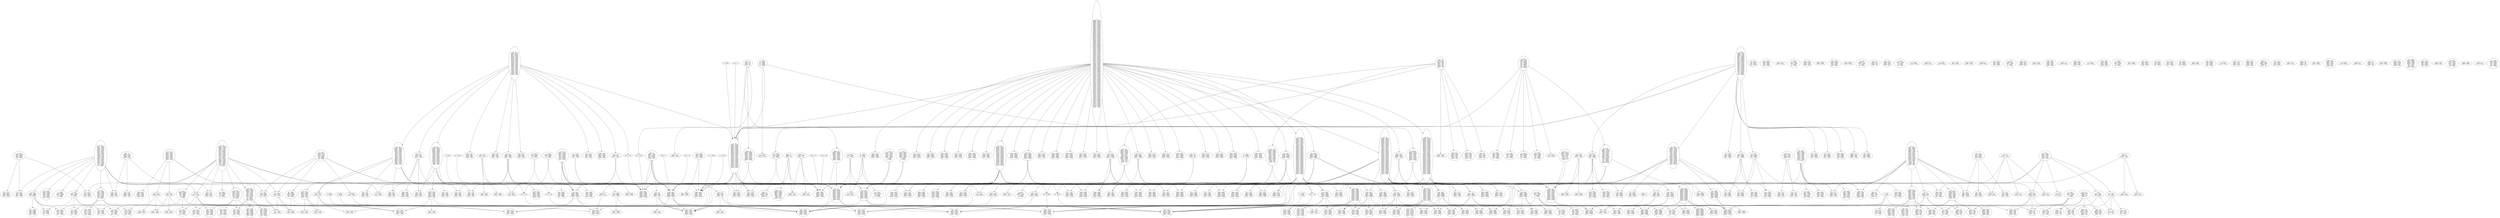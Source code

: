 digraph finite_state_machine {
	rankdir=TB;
	node [shape = ellipse];
	"abb = bbab
abbb = bbabb
abba = bbaba
aabb = abbab"
	"aabb = bab
aabbb = babb
aabba = baba
aaabb = abab"
	"aaaa = baba
ababa = babaa
aaaab = babab
aaaaa = babaa
aaaaa = ababa"
	"aa = bbaa
abbaa = bbaaa
aab = bbaab
aaa = bbaaa
aaa = abbaa"
	"ab = bbaa
abb = bbaab
aba = bbaaa
aab = abbaa"
	"a = babab"
	"ab = baab
abb = baabb
abaab = baaab
aba = baaba
aab = baaab
aab = abaab"
	"aa = bab
ababb = baaa
abaa = abbab
aaab = bbaba"
	"ab = bbbbb
abbab = bbaab
ababb = bbaab
ababa = baaba
abab = baab
abaab = baaab
aabab = baaab
aabab = abaab
aaabb = baaab"
	"a = aabaa
a = abaaa
a = aaaba"
	"abaa = bab
abaab = babb
abaaa = baba
aabaa = abab"
	"a = bb
abbbb = bbaa
abbbb = baba
abbab = baaa
abba = bbbab
abba = bbabb
abba = babbb
abab = bbbba
abaa = bbaab
abaa = babab
abaa = baabb
aabbb = baaa
aabb = bbbba
aaba = bbaab
aaba = babab
aaba = baabb
aaab = bbbaa
aaab = babba
aaaa = baaab
aaa = bbbab
aaa = bbabb
aaa = babbb"
	"a = ba
abbba = bbaa
abbba = babba
abbba = baba
abbba = baa
abba = bbbaa
abba = bbaba
abba = baba
abba = abbba
ababa = baaa
abaa = baaba
aba = bbbaa
aba = babba
aabba = baaba
aabba = baaa
aabba = ababa
aaba = bbaaa
aaba = babaa
aaa = baaba
aa = bbaba"
	"a = aaa
aba = abaaa
aaaba = abaaa
a = aaaaa"
	"aaba = bba
aabab = bbab
aabaa = bbaa
aaaba = abba"
	"abaaa = ba
ababa = bbaaa"
	"aaa = bbab
abbab = bbaba
aaab = bbabb
aaaa = bbaba
aaaa = abbab"
	"abbab = ba
abbba = babab"
	"aaaa = bbba
abbba = bbbaa
aaaab = bbbab
aaaaa = bbbaa
aaaaa = abbba"
	"abaa = abb
abaab = abbb
abaaa = abba
aabaa = aabb"
	"aaa = abaa
aabaa = abaaa
aaab = abaab
aaaa = abaaa
aaaa = aabaa"
	"ababa = abb
ababb = abbba"
	"abab = bbbb
ababb = bbbbb
ababb = babab
ababa = bbbba
aabab = abbbb"
	"abbb = baab
abbbb = baabb
abbba = baaba
aabbb = abaab"
	"aaab = aabb
aaabb = aabbb
aaaba = aabba
aaaab = aabbb
aaaab = aaabb"
	"a = abaa
ab = abaab
aabaa = abaaa
aa = abaaa
aa = aabaa"
	"aaba = baab
aabab = baabb
aabaa = bbaab
aabaa = baaba
aaaba = abaab"
	"aa = bbba
abbba = bbbaa
aab = bbbab
aaa = bbbaa
aaa = abbba"
	"aaab = bbaa
aaabb = bbaab
aaaba = bbaaa
aaaab = abbaa"
	"aabb = abaa
aabbb = abaab
aabba = abaaa
aaabb = aabaa"
	"ab = bbbb
abbab = bbaab
ababb = bbaab
ababa = baaba
abab = baab
abaab = baaab
aba = bbbba
aabab = baaab
aabab = abaab
aab = bbbab
aab = bbabb
aab = babbb
aab = abbbb
aaabb = baaab"
	"aba = bbbbb"
	"abab = baaa
ababb = baaab
ababa = baaaa
aabab = abaaa"
	"aabb = bb
aabbb = bbb
aabbb = baabb
aabba = bba
aaabb = abb"
	"ababa = baa
abbaa = baaba"
	"aaaaa = bba"
	"aaaa = aaba
aaaba = aabaa
aaaab = aabab
aaaaa = aabaa
aaaaa = aaaba"
	"abbb = bbab
abbbb = bbabb
abbba = bbaba
aabbb = abbab"
	"aaba = bb
aabbb = bbaba
aabab = bbb
aabab = baaba
aabaa = bba
aaaba = abb"
	"aaa = baaa
abaaa = baaaa
aaab = baaab
aaaa = baaaa
aaaa = abaaa
aaa = bbaaa"
	"aaa = aab
abaaa = abaab
aabba = aabbb
aabab = aabba
aabaa = aabbb
aabaa = aabab
aaabb = aabaa
aaaba = aabbb
aaaba = aabab
aaaab = aabba
aaaaa = aabbb
aaaaa = aabab"
	"abb = bbb
abbbb = baabb
ababb = bbbbb
ababb = bbabb
ababb = babbb
ababb = baabb
ababb = abbbb
aabbb = bbabb
aaabb = bbbbb
aaabb = bbabb
aaabb = babbb
aaabb = baabb"
	"a = abb
ababb = abbba
aba = ababb
a = abbbb"
	"aa = bbab
abbab = bbaba
aabab = bbaaa
aab = bbabb
aaa = bbaba
aaa = abbab"
	"aa = baaa
abaaa = baaaa
aab = baaab
aaa = baaaa
aaa = abaaa"
	"aab = bbb
abaab = abbbb
aaaab = bbbbb
aaaab = bbaab
aaaab = baabb"
	"aa = aab
abaa = abaab
aabab = aabba
aaba = aabab
aaabb = aaba
aaab = aabba
aaa = aabab
aa = aabbb"
	"abb = abba
abbab = abbb
abba = abbaa
abb = abbaa
aabb = aabba"
	"aaba = bab
aabab = babb
aabaa = baba
aaaba = abab"
	"abbb = bbbb
abbbb = bbbbb
abbbb = babbb
abbba = bbbba
aabbb = bbbbb
aabbb = babbb
aabbb = abbbb"
	"abaa = ba
ababa = babaa
abaab = bab
aabaa = aba"
	"ab = abbb
abb = abbbb
aba = abbba
aab = aabbb"
	"abba = bab
abbab = babb
abbaa = baba
aabba = abab"
	"abbb = bbba
abbbb = bbbab
abbba = bbbaa
aabbb = bbbaa
aabbb = abbba"
	"abba = bbbbb
abbab = babba"
	"aaa = baba
ababa = babaa
aaaba = baaaa
aaab = babab
aaaa = babaa
aaaa = ababa"
	"aabb = ab
aabbb = abb
aabba = aba
aaabb = aab"
	"abb = baba
abbba = baabb
abbb = babab
abba = babaa
aabb = ababa"
	"aa = abb
abba = abbbb
abaa = ababb
aaa = abbbb"
	"aa = b
abbba = bbbb
abbb = bbaaa
abbb = baaba
abbaa = bbab
abbaa = babb
ababa = bbab
ababa = babb
abab = baaaa
abaab = bbba
abaaa = bbb
abaaa = baab
aabba = bbab
aabba = babb
aabb = baaaa
aabaa = bbb
aabaa = baab
aaabb = bbba
aaaba = bbb
aaaba = baab
aaaab = bbaa
aaaab = baba"
	"abab = b
ababb = bb
aabab = ab"
	"aab = abab
aabb = ababb
aabab = abaab
aaba = ababa
aaab = abaab
aaab = aabab"
	"abbab = bb
abbbb = bbbab"
	"aaab = baaa
aaabb = bbaaa
aaabb = baaab
aaaba = baaaa
aaaab = abaaa"
	"aaba = bbbbb
aabab = baaba"
	"aaaaa = aba"
	"aaa = babab
aaaab = baaaa"
	"abba = ba
abbba = bba
abbba = babba
abbab = bab
abbaa = baa
aabba = aba"
	"aaa = aaaa
aaaab = aaab
aaaa = aaaaa
aaa = aaaaa"
	"ababa = b"
	"ababa = bb"
	"a = aaab
aaabb = ab
aaaab = aaaba
aa = aaaba
aa = aaaab"
	"aaab = ba
aaabb = bab
aaaba = baa
aaaab = aba"
	"aba = bbb
abbbb = bbbba
abbbb = babaa
ababa = abbbb
aabab = bbbba"
	"aabb = bba
aabbb = bbab
aabba = bbaa
aaabb = abba"
	"aaaaa = bab"
	"aaa = aaba
aaaba = aabaa
aaab = aabab
aaaa = aabaa
aaaa = aaaba"
	"aabb = bbba
aabbb = bbbab
aabba = bbbaa
aaabb = abbba"
	"a = baaa
abaaa = baaaa
ab = baaab
aa = baaaa
aa = abaaa"
	"aaaaa = b"
	"abab = bbb
abbbb = bbbab
ababb = bbbb
ababb = babab
ababa = bbba
aabab = abbb"
	"abab = abb
abbab = abbb
ababb = abbb
ababb = abbab
ababa = abba
aabab = aabb"
	"a = bbbab
abbab = bbbaa"
	"aabb = bbab
aabbb = bbabb
aabba = bbaba
aaabb = abbab"
	"aaaaa = ab
abbab = abbba
ababb = abbba
ababb = abbab
ababa = abbaa
abab = abba
abaab = abbaa
aabbb = abbba
aabab = abbaa"
	"abaa = bbba
abaab = bbbab
abaaa = bbbaa
aabaa = abbba"
	"aaaa = abaa
aabaa = abaaa
aaaab = abaab
aaaaa = abaaa
aaaaa = aabaa"
	"aa = ba
abbba = bbaaa
abbba = babba
abbba = babaa
abbba = baaba
abbba = baaaa
abbab = babab
abbaa = bbaba
abbaa = babba
abbaa = abbba
abba = baba
ababa = bbbaa
ababa = babba
ababa = baaaa
abaaa = bbbba
abaaa = babba
abaaa = baaba
aabba = bbbaa
aabba = bbaba
aabba = babaa
aabba = baaba
aabba = baaaa
aabba = ababa
aabaa = bbbba
aabaa = bbaba
aabaa = babba
aabaa = baaba
aaaba = bbbba
aaaba = bbbaa
aaaba = bbaaa
aaaba = babba
aaaba = babaa
aaaaa = bbaba
aaaaa = babba
aaaaa = baaba"
	"aaa = ab
abbab = abbba
abbaa = abbb
ababb = abbba
ababb = abbab
ababa = abbb
ababa = abbaa
abab = abba
abaab = abbaa
abaaa = abab
aabbb = abbba
aabba = abbb
aabb = abaaa
aabab = abbaa
aabaa = abab
aaaba = abab
aaaab = abba"
	"abba = bbab
abbab = bbabb
abbaa = bbaba
aabba = bbabb
aabba = abbab"
	"aaaaa = bbba
abbba = bbbaa"
	"aaaaa = aaab
aaaab = aaaba"
	"abba = bbaa
abbab = bbaab
abbaa = bbaaa
aabba = bbaaa
aabba = abbaa"
	"abaab = b
abbab = bbaab
ababb = bbaab
ababa = baaba
abab = baab
aabab = b
aabab = abaab
aaabb = b"
	"aaa = abba
aabba = abbaa
aaab = abbab
aaaa = abbaa
aaaa = aabba"
	"aabb = abab
aabbb = ababb
aabba = ababa
aaabb = aabab"
	"aaba = bbba
aabab = bbbab
aabaa = bbbaa
aaaba = abbba"
	"aaba = ba
aabba = bba
aabba = baaba
aabab = bab
aabaa = baa
aaaba = aba"
	"abba = baa
abbab = baab
abbaa = baaa
aabba = abaa"
	"aab = abba
aabb = abbab
aaba = abbaa
aaab = aabba"
	"ababa = ba
abbba = bbaba
abbba = babba
abbab = babab
abbaa = babaa
abba = baba
aabba = ba
aabba = ababa"
	"aabba = b
aabbb = babba"
	"abaa = babb
abaab = babbb
abaaa = babba
aabaa = ababb"
	"aba = babb
abab = babbb
abaa = babba
aaba = ababb"
	"a = baabb
aaabb = baaba"
	"abaa = bb
ababb = bbbaa
abaab = bbb
abaab = babaa
abaaa = bba
aabaa = abb"
	"aba = baba
ababa = baaba
abab = babab
abaa = babaa
aba = bbaba
aaba = baaba
aaba = ababa"
	"a = bbab
abbab = bbaba
ab = bbabb
aa = bbaba"
	"aa = aabb
aab = aabbb
aaabb = aabba
aaa = aabba
aaa = aaabb"
	"a = bbabb
ababb = bbaba"
	"a = b
abbbb = bbbaa
abbbb = bbaba
abbbb = babba
abbbb = baaaa
abbba = bbbbb
abbba = bbbab
abbba = bbabb
abbba = babbb
abbba = baaab
abbab = bbbba
abbab = bbaaa
abbab = babaa
abbab = baaba
abbaa = bbbbb
abbaa = bbbab
abbaa = bbaab
abbaa = babbb
abbaa = babab
abbaa = baabb
ababb = bbbba
ababb = bbaaa
ababb = babaa
ababb = baaba
ababa = bbbbb
ababa = bbbab
ababa = bbabb
ababa = bbaab
ababa = babbb
ababa = babab
ababa = baabb
abaab = bbbaa
abaab = bbaba
abaab = babba
abaab = baaaa
abaaa = bbbbb
abaaa = bbabb
abaaa = bbaab
abaaa = babbb
abaaa = babab
abaaa = baabb
abaaa = baaab
aabbb = bbbba
aabbb = bbaaa
aabbb = babaa
aabbb = baaba
aabba = bbbbb
aabba = bbbab
aabba = bbaab
aabba = babbb
aabba = babab
aabba = baabb
aabab = bbbaa
aabab = bbaba
aabab = babba
aabab = baaaa
aabaa = bbbab
aabaa = bbabb
aabaa = babbb
aabaa = babab
aabaa = baaab
aaabb = bbbaa
aaabb = bbaba
aaabb = babba
aaabb = baaaa
aaaba = bbbbb
aaaba = bbbab
aaaba = bbabb
aaaba = bbaab
aaaba = babab
aaaba = baabb
aaaba = baaab
aaaab = bbbba
aaaab = bbaaa
aaaab = babaa
aaaab = baaba
aaaaa = bbbbb
aaaaa = bbbab
aaaaa = bbaab
aaaaa = babbb
aaaaa = babab
aaaaa = baabb
aaaaa = baaab"
	"aba = bbab
abab = bbabb
abaa = bbaba
aaba = abbab"
	"aabb = abba
aabbb = abbab
aabba = abbaa
aaabb = abbaa
aaabb = aabba"
	"abbb = bbbbb
abbbb = babbb"
	"aab = ababa
aabba = abaab"
	"aaab = bba
aaabb = bbab
aaaba = bbaa
aaaab = abba"
	"aaaaa = bbb"
	"aaa = aabb
aaabb = aabba
aaab = aabbb
aaaa = aabba
aaaa = aaabb"
	"aaaaa = babb
ababb = babba"
	"aa = bbbbb"
	"aaa = aba
abaaa = ababa
aabaa = ababa
aaaaa = ababa"
	"ababa = bba
abbba = bbaba"
	"abba = babb
abbab = babbb
abbaa = bbabb
abbaa = babba
aabba = ababb"
	"aaaba = aab
aaabb = aabba"
	"aaaa = baab
abaab = baaba
aaaab = baabb
aaaaa = baaba
aaaaa = abaab"
	"aaba = abab
aabab = ababb
aabaa = ababa
aaaba = ababb
aaaba = aabab"
	"aa = abbab
aabab = abbaa"
	"abba = bba
abbab = bbab
abbaa = bbaa
aabba = bba
aabba = abba"
	"aab = aabb
aabb = aabbb
aaba = aabba
aab = aabbb
aaab = aaabb"
	"aa = baa
abbaa = babaa
abbaa = baaa
abaa = bbaaa
abaa = babaa
abaa = abbaa
aaa = babaa
aa = bbbaa"
	"aaab = aaba
aaabb = aabab
aaaba = aabaa
aaaab = aabaa
aaaab = aaaba"
	"aa = bbb
abbba = bbaab
abbba = baabb
abaa = bbbab
abaa = abbbb
aaba = babbb
aaaa = bbaab
aaaa = baabb"
	"aaab = baba
aaabb = babab
aaaba = babaa
aaaab = ababa"
	"aabaa = b
aabab = babaa"
	"abbba = b
abbbb = bbbba"
	"abaa = abba
abaab = abbab
abaaa = abbaa
aabaa = aabba"
	"abbb = bbb
abbbb = bbbb
abbbb = babbb
abbba = bbba
aabbb = bbb
aabbb = abbb"
	"aaab = bbba
aaabb = bbbab
aaaba = bbbaa
aaaab = abbba"
	"aaaa = bbab
abbab = bbaba
aaaab = bbabb
aaaaa = bbaba
aaaaa = abbab"
	"a = baaba
a = bbaaa"
	"aaab = abb
aaabb = abbb
aaaba = abba
aaaab = aabb"
	"aaab = ab
aaabb = abb
aaaba = aba
aaaab = aab"
	"aabb = abb
aabbb = abbb
aabba = abba
aaabb = abb
aaabb = aabb"
	"abb = bbba
abbb = bbbab
abba = bbbaa
aabb = abbba"
	"aaa = bb
abbaa = bbbb
abbaa = baaab
abaaa = bbab
abaaa = abbb
aabba = bbbb
aabba = baaab
aaaba = babb"
	"aaaaa = ba
abbba = bbbaa
abbba = bbaba
abbba = babba
abbab = babab
abba = baba
aabba = babaa
aabba = baaba
aabba = ababa"
	"aaa = bbb
abaaa = bbbab
abaaa = abbbb
aaaba = babbb"
	"aa = bbabb
aaabb = bbaaa"
	"aaba = baa
aabab = baab
aabaa = baaa
aaaba = abaa"
	"aab = baab
aabb = baabb
aaba = baaba
aab = bbaab
aaab = abaab"
	"aa = babb
ababb = babba
aab = babbb
aaabb = babaa
aaa = babba
aaa = ababb"
	"a = aaba
aabab = ab
aaaba = aabaa
aa = aabaa
aa = aaaba"
	"aaaaa = abbb
aabbb = abbba"
	"a = baba
ab = babab
aa = babaa"
	"abaa = baba
abaab = babab
abaaa = bbaba
abaaa = babaa
aabaa = ababa"
	"aba = abaa
abaab = abab
abaa = abaaa
aba = abaaa
aaba = aabaa"
	"aab = baa
abaab = abbaa
aabbb = bbbaa
aabab = babaa
aaaab = baaaa"
	"aabb = bbaa
aabbb = bbaab
aabba = bbaaa
aaabb = abbaa"
	"abb = baa
abbbb = babaa
ababb = baaaa
ababb = abbaa"
	"a = bbbb
aa = bbbba
aa = bbbab
aa = babbb
aa = abbbb"
	"ab = b
abbb = bbaab
abbb = babab
abbab = bbb
abbab = bbaab
abbab = babb
abb = baaab
ababb = bbab
abab = baab
abab = baaab
abaab = bab
abaab = baaab
aabbb = bbab
aabb = baaab
aabab = bb
aabab = baab
aaabb = bab
aaabb = baab"
	"aba = bba
abbba = bbbba
abbba = bbaba
ababa = bbbba
ababa = abbba"
	"aabb = baa
aabbb = baab
aabba = baaa
aaabb = abaa"
	"abba = baaa
abbab = baaab
abbaa = baaaa
aabba = abaaa"
	"aaba = abbb
aabab = abbbb
aabaa = abbba
aaaba = aabbb"
	"aba = abb
abbba = abbbb
ababb = abbba
ababa = abbbb
ababa = ababb"
	"aaaaa = baab
abaab = baaba"
	"aaba = bbb
aabab = bbbb
aabab = baaba
aabaa = bbba
aaaba = abbb"
	"aaaba = b
aaabb = baaba"
	"aaab = baab
aaabb = baabb
aaaba = baaba
aaaab = abaab"
	"abbb = bba
abbbb = bbab
abbba = bbaa
aabbb = abba"
	"abaa = bbab
abaab = bbabb
abaaa = bbaba
aabaa = abbab"
	"a = bbaab
abaab = bbaaa"
	"aaaaa = bb"
	"aaa = ababa
aaaba = abaaa"
	"aaaa = abb
aaaab = abbb"
	"aaaa = ab
abbab = abbba
ababb = abbba
ababb = abbab
ababa = abbaa
abab = abba
abaab = abbaa
abaaa = abb
aabbb = abbba
aabab = abbaa
aabaa = abb
aaaba = abb
aaaab = abb"
	"aab = ba
abaab = abba
aabba = baaab
aabab = bba
aaaab = baa"
	"aab = bbbbb"
	"aaab = bb
aaabb = bbb
aaabb = baaab
aaaba = bba
aaaab = abb"
	"aaaa = bbb
aaaab = bbbb
aaaab = baaaa"
	"abb = baab
abbb = baabb
abba = baaba
aabb = abaab"
	"a = abbb
ab = abbbb
aabbb = abbba
aa = abbba
aa = aabbb"
	"aaa = baa
abbaa = bbbaa
abbaa = babaa
abbaa = baaaa
abaaa = bbbaa
abaaa = babaa
abaaa = abbaa
aabaa = bbbaa
aabaa = bbaaa
aabaa = babaa
aaaaa = bbbaa
aaaaa = babaa"
	"aa = babab"
	"aaba = bbbb
aabab = bbbbb
aabab = baaba
aabaa = bbbba
aaaba = abbbb"
	"aaab = abaa
aaabb = abaab
aaaba = abaaa
aaaab = aabaa"
	"abba = bbbb
abbab = bbbbb
abbab = babba
abbaa = bbbba
aabba = abbbb"
	"aba = abab
abab = ababb
abaab = ababa
abaa = ababa
abaa = abaab
aba = ababb
aaba = aabab"
	"aaaaa = aab
aabab = aabba
aaabb = aabba"
	"abab = abbb
ababb = abbbb
ababa = abbba
aabab = aabbb"
	"a = bba
abbba = bbaba
abb = bbabb
aba = bbaba
aba = abbba
ab = bbab
a = bbbba"
	"ab = abab
ababb = abb
aba = ababa
aab = aabab"
	"aab = abbb
aabb = abbbb
aaba = abbba
aaab = aabbb"
	"ab = ba
abbba = bbaab
abbba = babab
abbba = baabb
abbab = bbbaa
abbab = bbaba
abbab = babba
abbab = abbba
abbaa = baaab
ababb = bbbaa
ababb = babba
ababa = baaab
abab = abba
abaab = bbaaa
abaab = babaa
abaab = baaba
aabbb = bbaba
aabbb = babba
aabba = baaab
aabab = bbaaa
aabab = baaba
aaabb = babaa
aaabb = baaba"
	"abba = bbba
abbab = bbbab
abbaa = bbbaa
aabba = abbba"
	"abbb = babb
abbbb = bbabb
abbbb = babbb
abbba = babba
aabbb = ababb"
	"aba = bbba
abab = bbbab
abaa = bbbaa
aaba = abbba"
	"aaba = bbaa
aabab = bbaab
aabaa = bbaaa
aaaba = abbaa"
	"a = aab
aba = abaab
aabba = abaab
a = aabab
a = aaabb"
	"aab = bb
abaab = abbb
aaaab = bbb
aaaab = baab"
	"abb = ba
abbbb = bba
abbba = baabb
ababb = baa
ababb = abba"
	"a = aaaa
aaaab = ab
aa = aaaaa"
	"ab = babb
abb = babbb
ababb = babab
aba = babba
aab = ababb"
	"aaba = babb
aabab = babbb
aabaa = babba
aaaba = ababb"
	"aba = baa
abbaa = bbaaa
abbaa = babaa
abbaa = baaba
ababb = baabb
ababa = bbaaa
ababa = babaa
ababa = baaba
ababa = abbaa
abab = baab
aaaba = baaaa"
	"abbb = bab
abbbb = babb
abbba = baba
aabbb = abab"
	"aaab = abbb
aaabb = abbbb
aaaba = abbba
aaaab = aabbb"
	"abaa = bbb
abaab = bbbb
abaab = babaa
abaaa = bbba
aabaa = abbb"
	"aabaa = bb
aabbb = bbbaa"
	"abaa = abbb
abaab = abbbb
abaaa = abbba
aabaa = aabbb"
	"a = abaab
a = aaabb"
	"a = abba
ab = abbab
aabba = abbaa
aa = abbaa
aa = aabba"
	"aabaa = ab
aabab = abbaa"
	"abab = baba
ababb = bbaba
ababb = babab
ababa = babaa
aabab = babaa
aabab = ababa"
	"abb = babab
abbab = baabb"
	"aaaba = ab
aaabb = ababa"
	"aa = baba
ababa = babaa
aaa = babaa"
	"aaab = babb
aaabb = babbb
aaaba = babba
aaaab = ababb"
	"aabba = ab
aabbb = abbba"
	"aaab = bbab
aaabb = bbabb
aaaba = bbaba
aaaab = abbab"
	"aabb = bbbbb
aabbb = baabb"
	"aab = bbbb
aaba = bbbba
aaab = abbbb"
	"aa = ab
abbab = abbba
abbaa = abbab
ababb = abbab
ababb = abbaa
ababa = abbab
ababa = abbaa
abab = abba
abaab = abbba
abaab = abbaa
abaaa = abbbb
abaaa = abbab
aabbb = abbaa
aabbb = ababa
aabbb = abaaa
aabba = abbab
aabba = ababb
aabab = abbba
aabab = abbaa
aabab = abaaa
aabaa = abbbb
aabaa = abbab
aabaa = ababb
aabaa = abaab
aaabb = abbba
aaabb = abaaa
aaaba = abbbb
aaaba = abbab
aaaba = abaab
aaaab = abbba
aaaab = abbaa
aaaab = ababa
aaaaa = abbab
aaaaa = ababb
aaaaa = abaab"
	"abaa = b
abaab = babaa"
	"abab = bb
ababb = bbb
ababb = babab
aabab = abb"
	"aaaaa = aaba
aaaba = aabaa"
	"aaa = bbaa
abbaa = bbaaa
aaab = bbaab
aaaa = bbaaa
aaaa = abbaa"
	"abab = bbaa
ababb = bbaab
ababa = bbaaa
aabab = abbaa"
	"abaa = baaa
abaab = baaab
abaaa = baaaa
aabaa = baaaa
aabaa = abaaa"
	"a = bbba
abbba = bbbaa
ab = bbbab
aa = bbbaa
aa = abbba"
	"aa = abaab
aaaab = abaaa"
	"aaaa = bbaa
abbaa = bbaaa
aaaab = bbaab
aaaaa = bbaaa
aaaaa = abbaa"
	"aaaa = aaab
aaaba = aaabb
aaaab = aaabb
aaaab = aaaba
aaaaa = aaabb
aaaaa = aaaba
aaaaa = aaaab"
	"aaba = b
aabab = bb
aabab = baaba"
	"abb = bbaa
abbb = bbaab
abba = bbaaa
aabb = abbaa"
	"ab = baaa
abb = baaab
aba = baaaa
aab = abaaa"
	"aabaa = ba
aabba = babaa"
	"abab = ba
ababb = bab
aabab = aba"
	"aabb = baab
aabbb = bbaab
aabbb = baabb
aabba = baaba
aaabb = abaab"
	"a = aba
a = ababa"
	"aab = bab
abaab = abbab
aabab = baaab
aaaab = babab
aaaab = baaab"
	"abaab = bb
ababb = bbaab"
	"aaa = bbbb
abbbb = bbbba
aaaa = bbbba
aaaa = abbbb"
	"aaaa = baaa
abaaa = bbaaa
abaaa = baaaa
aaaab = baaab
aaaaa = bbaaa
aaaaa = baaaa
aaaaa = abaaa"
	"aaab = aba
aaabb = abab
aaaba = abaa
aaaab = aaba"
	"aab = baaa
aabb = baaab
aaba = baaaa
aaab = abaaa"
	"aaaa = abba
aabba = abbaa
aaaab = abbab
aaaaa = abbaa
aaaaa = aabba"
	"aab = abaa
aabb = abaab
aaba = abaaa
aaab = aabaa"
	"aabb = baba
aabbb = babab
aabba = babaa
aaabb = ababa"
	"aaa = ba
abbba = bbbaa
abbba = bbaba
abbba = babba
abbab = babab
abbaa = bbba
abba = baba
abba = baaaa
ababa = bbba
abaaa = baba
abaaa = abba
aabba = bbba
aabba = babaa
aabba = baaba
aabba = ababa
aabaa = baba
aaaba = bbaa"
	"abb = abbb
abbb = abbbb
abba = abbba
abb = abbbb
aabb = aabbb"
	"a = ab
abbab = abbba
abba = abbab
ababb = abba
ababa = abbaa
abab = abbba
abab = abba
abaab = abbaa
aba = abbab
aabbb = abba
aabbb = aba
aabb = abbba
aabab = abaa
aaba = abaab
aab = abbba
aaabb = abaa
aaab = abbaa
aaab = ababa
aaa = abaab
aa = ababb"
	"aaab = bbb
aaabb = bbbb
aaabb = baaab
aaaba = bbba
aaaab = abbb"
	"aaaaa = baba
ababa = babaa"
	"abb = bba
abbbb = bbbba
ababb = bbaba
ababb = abbba
aaabb = bbaaa"
	"a = abab
ab = ababb
aa = aabab"
	"aaba = abba
aabab = abbab
aabaa = abbaa
aaaba = aabba"
	"ab = bbba
abb = bbbab
aba = bbbaa
aab = abbba"
	"aabb = abbb
aabbb = abbbb
aabba = abbba
aaabb = abbbb
aaabb = aabbb"
	"aaaa = aabb
aaabb = aabba
aaaab = aabbb
aaaaa = aabba
aaaaa = aaabb"
	"aaaaa = bbab
abbab = bbaba"
	"aaa = babb
ababb = babba
aaab = babbb
aaaa = babba
aaaa = ababb"
	"aaba = baba
aabab = babab
aabaa = babaa
aaaba = ababa"
	"a = baaab
aaaab = baaaa"
	"a = babb
ababb = babba
ab = babbb
aa = ababb"
	"abaa = baa
abbaa = bbaa
abbaa = babaa
abaab = baab
abaaa = baaa
aabaa = baa
aabaa = abaa"
	"abaa = baab
abaab = baabb
abaaa = baaba
aabaa = baabb
aabaa = abaab"
	"a = babba
abbab = babab
abba = baba
aabba = babaa
aabba = baaba
aabba = ababa
a = bbbaa
a = bbaba"
	"abbb = bb
abbbb = bbb
abbbb = babbb
abbba = bba
aabbb = abb"
	"a = bbb
abbbb = baa
aba = bbbab
aba = bbabb
aba = babbb
aba = abbbb
aab = bbbba
aaa = bbaab
aaa = baabb"
	"aaab = baa
aaabb = baab
aaaba = baaa
aaaab = abaa"
	"aab = ab
abaab = abab
aabab = abaab
aaaab = ab"
	"abaa = abab
abaab = ababb
abaaa = ababa
aabaa = aabab"
	"aa = abba
aabba = abbaa
aab = abbab
aaa = abbaa
aaa = aabba"
	"abab = bba
abbba = bbaab
ababb = bbab
ababa = bbaa
aabab = abba"
	"abb = baaa
abbb = baaab
abba = baaaa
aabb = abaaa"
	"a = baa
abbaa = baaba
aba = abbaa
a = bbaaa
a = babaa"
	"abbb = baba
abbbb = babab
abbba = babaa
aabbb = ababa"
	"abbb = b
abbbb = bb
abbbb = babbb
abbba = ba
aabbb = ab"
	"aaba = baaa
aabab = baaab
aabaa = baaaa
aaaba = abaaa"
	"ab = bab
abbab = bbaab
abbab = babab
abbab = baab
abab = bbaab
abab = baab
abab = abbab
abaab = baaab
ab = bbbab
ab = bbab
aab = abbab
aaab = baaab"
	"aaba = bbab
aabab = bbabb
aabaa = bbaba
aaaba = abbab"
	"aaaaa = baaa
abaaa = baaaa"
	"aba = bbaa
abab = bbaab
abaa = bbaaa
aaba = abbaa"
	"aaab = abba
aaabb = abbab
aaaba = abbaa
aaaab = aabba"
	"aab = aba
abaab = ababa
aabba = abaab
aabab = ababa
aabab = aabba
aaabb = ababa
aaabb = aabba
aaaab = abaaa"
	"aab = aaba
aabb = aabba
aabab = aabba
aabab = aabb
aaba = aabaa
aab = aabaa
aaab = aaaba"
	"aab = bbaa
aabb = bbaab
aaba = bbaaa
aaab = abbaa"
	"aaaaa = abab
aabab = ababa"
	"aba = bab
abbab = babba
ababa = abbab
abaab = baaba
abaaa = bbbab
aaaba = babbb"
	"aa = babba
aabba = babaa"
	"abaab = ba
ababa = baaab"
	"aab = babab
aabab = baaab"
	"aaaaa = abaa
aabaa = abaaa"
	"abaa = bbaa
abaab = bbaab
abaaa = bbaaa
aabaa = abbaa"
	"aab = bba
abaab = abbba
aabab = bbbba
aaaab = bbaba"
	"abbb = ba
abbbb = bab
abbba = baa
aabbb = aba"
	"abba = bbb
abbab = bbbb
abbab = babba
abbaa = bbba
aabba = abbb"
	"aaa = abb
abbaa = abbbb
abaaa = ababb
aabba = abbbb
aaaaa = abbbb"
	"ab = aba
abbb = abbba
abbab = abbba
ababa = abbaa
abab = abbaa
abab = abba
abab = ababa
abaab = abba
abaab = ababa
ab = abaaa"
	"aa = bba
abba = bbbba
abaa = abbba
aaa = bbbba"
	"abba = abbb
abbab = abbbb
abbaa = abbba
aabba = aabbb"
	"aba = bb
abbb = babaa
ababa = abbb
aabab = bbba"
	"aaa = bba
abbaa = bbbba
abaaa = abbba
aabba = bbbba
aaaaa = bbbba"
	"aaaa = ba
abbba = bbbaa
abbba = bbaba
abbba = babba
abbab = babab
abba = baba
abaaa = bba
aabba = babaa
aabba = baaba
aabba = ababa
aabaa = bba
aaaba = bba
aaaab = bab"
	"aaaa = bb
aaaab = bbb
aaaab = baaaa"
	"abaaa = baa
abbaa = bbaaa"
	"a = aabb
aabbb = ab
aaabb = aabba
aa = aabba
aa = aaabb"
	"aa = baaba
aaaba = baaaa"
	"aab = abb
abaab = ababb
aaaab = abbbb"
	"aabb = baaa
aabbb = baaab
aabba = baaaa
aaabb = abaaa"
	"aaaa = bab
aaaab = babb"
	"ababa = bbb
abbbb = bbbba"
	"abab = bbbbb
ababb = babab"
	"aa = aaaa
aaaab = aab
aaa = aaaaa"
	"aaaa = bbbbb
aaaab = baaaa"
	"aaaa = aba
aaaab = abab"
	"ab = abaa
abb = abbaa
abaab = abbaa
abaab = abb
aba = abaaa
aab = aabaa"
	"abba = b
abbab = babba
abbaa = ba"
	"aaaa = baa
abbaa = bbaaa
abbaa = babaa
abaaa = bbaa
aabaa = bbaa
aaaab = baab"
	"abba = bb
abbbb = bbbba
abbab = bbb
abbab = babba
abbaa = bba
aabba = abb"
	"abbb = baaa
abbbb = baaab
abbba = baaaa
aabbb = abaaa"
	"aab = bbba
aabb = bbbab
aaba = bbbaa
aaab = abbba"
	"a = baab
abaab = baaba
ab = baabb"
	"abab = bab
abbab = bbab
abbab = babab
ababb = babb
ababa = baba
aabab = bab
aabab = abab"
	"aaab = aab
aaabb = aabb
aaaba = aaba
aaaab = aab
aaaab = aaab"
	"a = bab
abbab = babba
ababb = baa
ababa = baaab
aba = abbab
aab = bbaba
aaa = baaab"
	"ab = bbb
abbbb = baab
abbab = bbaab
ababb = bbaab
ababa = baaba
abab = bbabb
abab = babbb
abab = baab
abab = abbbb
abaab = baaab
aabb = bbbab
aabab = baaab
aabab = abaab
aaabb = baaab
aaab = bbaab
aaab = babab
aaab = baabb"
	"abb = bbbb
abba = bbbba
ababb = baabb
aabbb = baabb
aabb = bbabb
aabb = babbb
aabb = abbbb"
	"aa = abab
aabab = ababa
aab = ababb
aaa = aabab"
	"a = babbb
aabbb = babba"
	"aabb = b
aabbb = bb
aabbb = baabb
aabba = ba
aaabb = ab"
	"aba = abba
abab = abbab
abaa = abbaa
aaba = aabba"
	"aa = bbbb
abbbb = bbbba
aaa = bbbba
aaa = abbbb"
	"abab = bbab
ababb = bbabb
ababa = bbaba
aabab = abbab"
	"aaaa = b
abaaa = bb
aaaba = bb
aaaab = bb"
	"aaaa = bba
aaaab = bbab"
	"aabb = babb
aabbb = babbb
aabba = babba
aaabb = ababb"
	"aaa = bbbbb"
	"ab = bb
abbbb = bbaab
abbbb = babab
abbbb = baaab
abbab = bbbbb
abbab = bbabb
abbab = bbaab
abbab = babbb
abbab = baaab
abbab = abbbb
ababb = bbbab
ababb = bbaab
ababb = baaab
ababa = baaba
abab = baab
abaab = bbbbb
abaab = bbbab
abaab = bbabb
abaab = babbb
abaab = babab
abaab = baabb
abaab = baaab
aabbb = bbbab
aabbb = baaab
aabab = bbbbb
aabab = bbabb
aabab = bbaab
aabab = baabb
aabab = abaab
aaabb = bbbab
aaabb = bbaab
aaabb = babab
aaaab = bbbab
aaaab = bbabb
aaaab = babbb"
	"aa = aaab
aaabb = aab
aaaab = aaaba
aaa = aaaba
aaa = aaaab"
	"abbaa = b
abbab = bbbaa"
	"aabb = ba
aabbb = bab
aabba = baa
aaabb = aba"
	"abaa = bbbbb
abaab = babaa"
	"aaaa = babb
ababb = babba
aaaab = babbb
aaaaa = babba
aaaaa = ababb"
	"aab = bbab
aabb = bbabb
aaba = bbaba
aaab = abbab"
	"aaa = bab
ababb = baaaa
abaaa = abbab
aaaab = bbaba
aaaab = baaaa"
	"abb = babb
abbb = babbb
abba = babba
abb = bbabb
ababb = baabb
aabb = baabb
aabb = ababb"
	"aba = baaa
abab = baaab
abaa = baaaa
aaba = abaaa"
	"aaa = abbb
aabbb = abbba
aaab = abbbb
aaaa = abbba
aaaa = aabbb"
	"aaa = baab
abaab = baaba
aaab = baabb
aaaa = baaba
aaaa = abaab"
	"aa = abaa
aabaa = abaaa
aab = abaab
aaa = abaaa
aaa = aabaa"
	"aa = aaa
abaa = abaaa
aa = aaaaa"
	"abab = baa
abbaa = baaab
ababb = baab
ababa = baaa
aabab = abaa"
	"aaab = bbbbb
aaabb = baaab"
	"aaa = aaab
aaab = aaabb
aaaab = aaaba
aaaa = aaaba
aaaa = aaaab
aaa = aaabb"
	"a = abbab
ababb = abbab
ababa = abbaa
abab = abba
abaab = abbaa
aabab = abbaa
a = ababb
a = aabbb"
	"aa = bb
abbbb = bbaaa
abbbb = baaba
abbab = bbbaa
abbab = baaaa
abbaa = bbabb
abaab = bbbba
abaab = bbaaa
aabbb = babba
aabbb = baaaa
aabba = bbabb
aabaa = bbbbb
aabaa = bbaab
aabaa = baabb
aaabb = bbbba
aaabb = baaba
aaaab = bbbaa
aaaab = babba
aaaaa = bbabb"
	"aaaaa = abba
aabba = abbaa"
	"abbb = baa
abbbb = baab
abbba = baaa
aabbb = abaa"
	"aaba = aba
aabab = abab
aabaa = abaa
aaaba = aba
aaaba = aaba"
	"ab = ababa
abbab = abbba
ababb = abbba
ababb = abbab
ababa = abbaa
abab = abba
ab = abbaa
aabab = aabba"
	"aaab = bab
aaabb = babb
aaaba = baba
aaaab = abab"
	"ab = baa
abbaa = baaab
abb = babaa
abab = abbaa
aab = baaaa"
	"ab = bba
abbba = bbaab
abb = bbbba
abab = abbba
aab = bbaba"
	"abbb = bbaa
abbbb = bbaab
abbba = bbaaa
aabbb = abbaa"
	"aab = baba
aabba = baaab
aabb = babab
aaba = babaa
aaab = ababa"
	"a = bbaa
abbaa = bbaaa
ab = bbaab
aa = bbaaa
aa = abbaa"
	"aaa = b
abbaa = bbb
abb = baaaa
abaaa = bab
aabba = bbb
aabaa = bab
aaaba = bab
aaaab = bba"
	"aab = babb
aabb = babbb
aaba = babba
aaab = ababb"
	"a = bbbbb"
	"aa = aaba
aab = aabab
aaaba = aabaa
aaa = aabaa
aaa = aaaba"
	"ababa = bab
abbab = babba"
	"aa = baab
abaab = baaba
aab = baabb
aaaab = baaaa
aaa = baaba
aaa = abaab"
	"abbab = b
aabbb = b"
	"aaaaa = bbaa
abbaa = bbaaa"
	"aabb = aba
aabbb = abab
aabba = abaa
aaabb = aaba"
	"aba = bbbb
abaa = bbbba
aaba = abbbb"
	"abb = b
abbab = baabb
ababb = b
ababb = abb
aabbb = b"
	"aaaa = aab
aabab = aabba
aabaa = aabb
aaabb = aabba
aaaba = aabb
aaaab = aabb"
	"aabb = bbbb
aabbb = bbbbb
aabbb = baabb
aabba = bbbba
aaabb = abbbb"
	"aaa = abab
aabab = ababa
aaab = ababb
aaaab = abaaa
aaaa = ababa
aaaa = aabab"
	"aaaaa = baa
abbaa = bbaaa
abbaa = babaa"
	"abab = bbba
ababb = bbbab
ababa = bbbaa
aabab = abbba"
	"aaab = abab
aaabb = ababb
aaaba = ababa
aaaab = aabab"
	"aabb = bbb
aabbb = bbbb
aabbb = baabb
aabba = bbba
aaabb = abbb"
	"abaa = bba
abaab = bbab
abaaa = bbaa
aabaa = abba"
	"ab = abb
ababb = abbab
abab = ababb
ab = abbbb"
	"aab = b
abaab = abb
aabab = baaab
aaaab = b"
	"aaaa = bbbb
abbbb = bbbba
aaaab = bbbbb
aaaab = baaaa
aaaaa = bbbba
aaaaa = abbbb"
	"abb = bbbbb
ababb = baabb
aabbb = baabb"
	"a = aa
abba = abbaa
aabba = abbaa
aabaa = aba
aaba = abaaa
aaaba = abaa"
	"aaba = abaa
aabab = abaab
aabaa = abaaa
aaaba = abaaa
aaaba = aabaa"
	"abba = baab
abbab = baabb
abbaa = baaba
aabba = abaab"
	"abb = bab
abbbb = bbbab
abbab = babab
abbab = baabb
abbaa = babaa
abba = baba
ababb = babab
ababb = baabb
ababb = abbab
aabbb = babab
aabbb = baabb"
	"abab = babb
ababb = babbb
ababa = babba
aabab = babbb
aabab = ababb"
	"aba = b
abbba = bbb
abbba = babab
abb = babaa
abaab = baaba
aabab = bba"
	"abb = bb
abbb = baabb
ababb = bbb
ababb = babb
ababb = baabb
ababb = abbb
aabbb = babb
aaabb = bb"
	"abaa = bbbb
abaab = bbbbb
abaab = babaa
abaaa = bbbba
aabaa = abbbb"
	"aa = abbb
aabbb = abbba
aab = abbbb
aaa = abbba
aaa = aabbb"
	"aaba = ab
aabab = abb
aabab = ababa
aabaa = aba"
	"aa = aba
abaa = ababa"
	"aaaaa = abb"
	"aba = abbb
abab = abbbb
abaa = abbba
aaba = aabbb"
	"aaab = b
aaabb = bb
aaabb = baaab
aaaba = ba
aaaab = ab"
	"aba = ba
abbba = bbba
abbba = babba
abba = baba
abba = baaba
ababa = baaba
ababa = abba
aabba = baba
aabba = ababa
aaaba = ba"
	"aaba = aabb
aabab = aabbb
aabaa = aabba
aaaba = aaabb"
	"aaaaa = bbbb
abbbb = bbbba"
	"aaab = bbbb
aaabb = bbbbb
aaabb = baaab
aaaba = bbbba
aaaab = abbbb"
	"aaaaa = aabb
aaabb = aabba"
	"aaa = bbba
abbba = bbbaa
aaab = bbbab
aaaa = bbbaa
aaaa = abbba"
	"abaaa = b
abaab = bbaaa"
	"aa = ababa"
	"aaaa = abbb
aabbb = abbba
aaaab = abbbb
aaaaa = abbba
aaaaa = aabbb"
	"aaba = abb
aabab = abbb
aabaa = abba
aaaba = aabb"
	"aaaa = abab
aabab = ababa
aaaab = ababb
aaaaa = ababa
aaaaa = aabab"
	"ab = abba
abbab = abbba
abb = abbba
abb = abbab
aba = abbaa
aab = aabba"
	"ab = ba
abbba = bbaab
abbba = babab
abbba = baabb
abbab = bbbaa
abbab = bbaba
abbab = babba
abbab = abbba
abbaa = baaab
ababb = bbbaa
ababb = babba
ababa = baaab
abab = abba
abaab = bbaaa
abaab = babaa
abaab = baaba
aabbb = bbaba
aabbb = babba
aabba = baaab
aabab = bbaaa
aabab = baaba
aaabb = babaa
aaabb = baaba" -> "aaab = baaa
aaabb = bbaaa
aaabb = baaab
aaaba = baaaa
aaaab = abaaa"
	"ab = ba
abbba = bbaab
abbba = babab
abbba = baabb
abbab = bbbaa
abbab = bbaba
abbab = babba
abbab = abbba
abbaa = baaab
ababb = bbbaa
ababb = babba
ababa = baaab
abab = abba
abaab = bbaaa
abaab = babaa
abaab = baaba
aabbb = bbaba
aabbb = babba
aabba = baaab
aabab = bbaaa
aabab = baaba
aaabb = babaa
aaabb = baaba" -> "aab = aba
abaab = ababa
aabba = abaab
aabab = ababa
aabab = aabba
aaabb = ababa
aaabb = aabba
aaaab = abaaa"
	"ab = ba
abbba = bbaab
abbba = babab
abbba = baabb
abbab = bbbaa
abbab = bbaba
abbab = babba
abbab = abbba
abbaa = baaab
ababb = bbbaa
ababb = babba
ababa = baaab
abab = abba
abaab = bbaaa
abaab = babaa
abaab = baaba
aabbb = bbaba
aabbb = babba
aabba = baaab
aabab = bbaaa
aabab = baaba
aaabb = babaa
aaabb = baaba" -> "aab = baa
abaab = abbaa
aabbb = bbbaa
aabab = babaa
aaaab = baaaa"
	"ab = ba
abbba = bbaab
abbba = babab
abbba = baabb
abbab = bbbaa
abbab = bbaba
abbab = babba
abbab = abbba
abbaa = baaab
ababb = bbbaa
ababb = babba
ababa = baaab
abab = abba
abaab = bbaaa
abaab = babaa
abaab = baaba
aabbb = bbaba
aabbb = babba
aabba = baaab
aabab = bbaaa
aabab = baaba
aaabb = babaa
aaabb = baaba" -> "aabb = baba
aabbb = babab
aabba = babaa
aaabb = ababa"
	"ab = ba
abbba = bbaab
abbba = babab
abbba = baabb
abbab = bbbaa
abbab = bbaba
abbab = babba
abbab = abbba
abbaa = baaab
ababb = bbbaa
ababb = babba
ababa = baaab
abab = abba
abaab = bbaaa
abaab = babaa
abaab = baaba
aabbb = bbaba
aabbb = babba
aabba = baaab
aabab = bbaaa
aabab = baaba
aaabb = babaa
aaabb = baaba" -> "aba = baa
abbaa = bbaaa
abbaa = babaa
abbaa = baaba
ababb = baabb
ababa = bbaaa
ababa = babaa
ababa = baaba
ababa = abbaa
abab = baab
aaaba = baaaa"
	"ab = ba
abbba = bbaab
abbba = babab
abbba = baabb
abbab = bbbaa
abbab = bbaba
abbab = babba
abbab = abbba
abbaa = baaab
ababb = bbbaa
ababb = babba
ababa = baaab
abab = abba
abaab = bbaaa
abaab = babaa
abaab = baaba
aabbb = bbaba
aabbb = babba
aabba = baaab
aabab = bbaaa
aabab = baaba
aaabb = babaa
aaabb = baaba" -> "abab = baba
ababb = bbaba
ababb = babab
ababa = babaa
aabab = babaa
aabab = ababa"
	"ab = ba
abbba = bbaab
abbba = babab
abbba = baabb
abbab = bbbaa
abbab = bbaba
abbab = babba
abbab = abbba
abbaa = baaab
ababb = bbbaa
ababb = babba
ababa = baaab
abab = abba
abaab = bbaaa
abaab = babaa
abaab = baaba
aabbb = bbaba
aabbb = babba
aabba = baaab
aabab = bbaaa
aabab = baaba
aaabb = babaa
aaabb = baaba" -> "abab = bbaa
ababb = bbaab
ababa = bbaaa
aabab = abbaa"
	"ab = ba
abbba = bbaab
abbba = babab
abbba = baabb
abbab = bbbaa
abbab = bbaba
abbab = babba
abbab = abbba
abbaa = baaab
ababb = bbbaa
ababb = babba
ababa = baaab
abab = abba
abaab = bbaaa
abaab = babaa
abaab = baaba
aabbb = bbaba
aabbb = babba
aabba = baaab
aabab = bbaaa
aabab = baaba
aaabb = babaa
aaabb = baaba" -> "abb = bab
abbbb = bbbab
abbab = babab
abbab = baabb
abbaa = babaa
abba = baba
ababb = babab
ababb = baabb
ababb = abbab
aabbb = babab
aabbb = baabb"
	"ab = ba
abbba = bbaab
abbba = babab
abbba = baabb
abbab = bbbaa
abbab = bbaba
abbab = babba
abbab = abbba
abbaa = baaab
ababb = bbbaa
ababb = babba
ababa = baaab
abab = abba
abaab = bbaaa
abaab = babaa
abaab = baaba
aabbb = bbaba
aabbb = babba
aabba = baaab
aabab = bbaaa
aabab = baaba
aaabb = babaa
aaabb = baaba" -> "abb = bba
abbbb = bbbba
ababb = bbaba
ababb = abbba
aaabb = bbaaa"
	"ab = ba
abbba = bbaab
abbba = babab
abbba = baabb
abbab = bbbaa
abbab = bbaba
abbab = babba
abbab = abbba
abbaa = baaab
ababb = bbbaa
ababb = babba
ababa = baaab
abab = abba
abaab = bbaaa
abaab = babaa
abaab = baaba
aabbb = bbaba
aabbb = babba
aabba = baaab
aabab = bbaaa
aabab = baaba
aaabb = babaa
aaabb = baaba" -> "abba = baab
abbab = baabb
abbaa = baaba
aabba = abaab"
	"ab = ba
abbba = bbaab
abbba = babab
abbba = baabb
abbab = bbbaa
abbab = bbaba
abbab = babba
abbab = abbba
abbaa = baaab
ababb = bbbaa
ababb = babba
ababa = baaab
abab = abba
abaab = bbaaa
abaab = babaa
abaab = baaba
aabbb = bbaba
aabbb = babba
aabba = baaab
aabab = bbaaa
aabab = baaba
aaabb = babaa
aaabb = baaba" -> "abbb = bbba
abbbb = bbbab
abbba = bbbaa
aabbb = bbbaa
aabbb = abbba"
	"abb = ba
abbbb = bba
abbba = baabb
ababb = baa
ababb = abba" -> "aabb = aba
aabbb = abab
aabba = abaa
aaabb = aaba"
	"abb = ba
abbbb = bba
abbba = baabb
ababb = baa
ababb = abba" -> "abba = baa
abbab = baab
abbaa = baaa
aabba = abaa"
	"abb = ba
abbbb = bba
abbba = baabb
ababb = baa
ababb = abba" -> "abbb = bab
abbbb = babb
abbba = baba
aabbb = abab"
	"aab = bb
abaab = abbb
aaaab = bbb
aaaab = baab" -> "aaab = abb
aaabb = abbb
aaaba = abba
aaaab = aabb"
	"aab = bb
abaab = abbb
aaaab = bbb
aaaab = baab" -> "aaba = bba
aabab = bbab
aabaa = bbaa
aaaba = abba"
	"aab = bb
abaab = abbb
aaaab = bbb
aaaab = baab" -> "aabb = baab
aabbb = bbaab
aabbb = baabb
aabba = baaba
aaabb = abaab"
	"aab = bb
abaab = abbb
aaaab = bbb
aaaab = baab" -> "aabb = bbb
aabbb = bbbb
aabbb = baabb
aabba = bbba
aaabb = abbb"
	"a = aab
aba = abaab
aabba = abaab
a = aabab
a = aaabb" -> "aa = aaab
aaabb = aab
aaaab = aaaba
aaa = aaaba
aaa = aaaab"
	"a = aab
aba = abaab
aabba = abaab
a = aabab
a = aaabb" -> "aa = aaba
aab = aabab
aaaba = aabaa
aaa = aabaa
aaa = aaaba"
	"a = aab
aba = abaab
aabba = abaab
a = aabab
a = aaabb" -> "aaab = aaba
aaabb = aabab
aaaba = aabaa
aaaab = aabaa
aaaab = aaaba"
	"a = aab
aba = abaab
aabba = abaab
a = aabab
a = aaabb" -> "aabb = ab
aabbb = abb
aabba = aba
aaabb = aab"
	"ab = babb
abb = babbb
ababb = babab
aba = babba
aab = ababb" -> "aab = babab
aabab = baaab"
	"ab = babb
abb = babbb
ababb = babab
aba = babba
aab = ababb" -> "aabb = baab
aabbb = bbaab
aabbb = baabb
aabba = baaba
aaabb = abaab"
	"aa = bab
ababb = baaa
abaa = abbab
aaab = bbaba" -> "aaa = abab
aabab = ababa
aaab = ababb
aaaab = abaaa
aaaa = ababa
aaaa = aabab"
	"aa = bab
ababb = baaa
abaa = abbab
aaab = bbaba" -> "aaa = baba
ababa = babaa
aaaba = baaaa
aaab = babab
aaaa = babaa
aaaa = ababa"
	"aa = bab
ababb = baaa
abaa = abbab
aaab = bbaba" -> "aaab = baaa
aaabb = bbaaa
aaabb = baaab
aaaba = baaaa
aaaab = abaaa"
	"aa = bab
ababb = baaa
abaa = abbab
aaab = bbaba" -> "aab = babb
aabb = babbb
aaba = babba
aaab = ababb"
	"aa = bab
ababb = baaa
abaa = abbab
aaab = bbaba" -> "abab = baba
ababb = bbaba
ababb = babab
ababa = babaa
aabab = babaa
aabab = ababa"
	"a = babab" -> "aab = baa
abaab = abbaa
aabbb = bbbaa
aabab = babaa
aaaab = baaaa"
	"aba = baa
abbaa = bbaaa
abbaa = babaa
abbaa = baaba
ababb = baabb
ababa = bbaaa
ababa = babaa
ababa = baaba
ababa = abbaa
abab = baab
aaaba = baaaa" -> "aaba = abaa
aabab = abaab
aabaa = abaaa
aaaba = abaaa
aaaba = aabaa"
	"aba = baa
abbaa = bbaaa
abbaa = babaa
abbaa = baaba
ababb = baabb
ababa = bbaaa
ababa = babaa
ababa = baaba
ababa = abbaa
abab = baab
aaaba = baaaa" -> "aaba = baaa
aabab = baaab
aabaa = baaaa
aaaba = abaaa"
	"aba = baa
abbaa = bbaaa
abbaa = babaa
abbaa = baaba
ababb = baabb
ababa = bbaaa
ababa = babaa
ababa = baaba
ababa = abbaa
abab = baab
aaaba = baaaa" -> "abaa = baaa
abaab = baaab
abaaa = baaaa
aabaa = baaaa
aabaa = abaaa"
	"a = abaab
a = aaabb" -> "aaab = abaa
aaabb = abaab
aaaba = abaaa
aaaab = aabaa"
	"ab = bbbbb
abbab = bbaab
ababb = bbaab
ababa = baaba
abab = baab
abaab = baaab
aabab = baaab
aabab = abaab
aaabb = baaab" -> "aabb = baab
aabbb = bbaab
aabbb = baabb
aabba = baaba
aaabb = abaab"
	"ab = bbbbb
abbab = bbaab
ababb = bbaab
ababa = baaba
abab = baab
abaab = baaab
aabab = baaab
aabab = abaab
aaabb = baaab" -> "abb = bab
abbbb = bbbab
abbab = babab
abbab = baabb
abbaa = babaa
abba = baba
ababb = babab
ababb = baabb
ababb = abbab
aabbb = babab
aabbb = baabb"
	"a = aabaa
a = abaaa
a = aaaba" -> "aaba = abaa
aabab = abaab
aabaa = abaaa
aaaba = abaaa
aaaba = aabaa"
	"aa = baba
ababa = babaa
aaa = babaa" -> "aaa = ababa
aaaba = abaaa"
	"aa = baba
ababa = babaa
aaa = babaa" -> "aab = babab
aabab = baaab"
	"aa = baba
ababa = babaa
aaa = babaa" -> "aaba = baaa
aabab = baaab
aabaa = baaaa
aaaba = abaaa"
	"aab = bbbb
aaba = bbbba
aaab = abbbb" -> "aabb = baab
aabbb = bbaab
aabbb = baabb
aabba = baaba
aaabb = abaab"
	"aab = bbbb
aaba = bbbba
aaab = abbbb" -> "aabb = bbbbb
aabbb = baabb"
	"abaa = b
abaab = babaa" -> "aabaa = ab
aabab = abbaa"
	"abaa = b
abaab = babaa" -> "abaaa = ba
ababa = bbaaa"
	"abaa = b
abaab = babaa" -> "abaab = bb
ababb = bbaab"
	"abaa = b
abaab = babaa" -> "abab = bbaa
ababb = bbaab
ababa = bbaaa
aabab = abbaa"
	"aa = ab
abbab = abbba
abbaa = abbab
ababb = abbab
ababb = abbaa
ababa = abbab
ababa = abbaa
abab = abba
abaab = abbba
abaab = abbaa
abaaa = abbbb
abaaa = abbab
aabbb = abbaa
aabbb = ababa
aabbb = abaaa
aabba = abbab
aabba = ababb
aabab = abbba
aabab = abbaa
aabab = abaaa
aabaa = abbbb
aabaa = abbab
aabaa = ababb
aabaa = abaab
aaabb = abbba
aaabb = abaaa
aaaba = abbbb
aaaba = abbab
aaaba = abaab
aaaab = abbba
aaaab = abbaa
aaaab = ababa
aaaaa = abbab
aaaaa = ababb
aaaaa = abaab" -> "aaa = aab
abaaa = abaab
aabba = aabbb
aabab = aabba
aabaa = aabbb
aabaa = aabab
aaabb = aabaa
aaaba = aabbb
aaaba = aabab
aaaab = aabba
aaaaa = aabbb
aaaaa = aabab"
	"aa = ab
abbab = abbba
abbaa = abbab
ababb = abbab
ababb = abbaa
ababa = abbab
ababa = abbaa
abab = abba
abaab = abbba
abaab = abbaa
abaaa = abbbb
abaaa = abbab
aabbb = abbaa
aabbb = ababa
aabbb = abaaa
aabba = abbab
aabba = ababb
aabab = abbba
aabab = abbaa
aabab = abaaa
aabaa = abbbb
aabaa = abbab
aabaa = ababb
aabaa = abaab
aaabb = abbba
aaabb = abaaa
aaaba = abbbb
aaaba = abbab
aaaba = abaab
aaaab = abbba
aaaab = abbaa
aaaab = ababa
aaaaa = abbab
aaaaa = ababb
aaaaa = abaab" -> "aaa = aba
abaaa = ababa
aabaa = ababa
aaaaa = ababa"
	"aa = ab
abbab = abbba
abbaa = abbab
ababb = abbab
ababb = abbaa
ababa = abbab
ababa = abbaa
abab = abba
abaab = abbba
abaab = abbaa
abaaa = abbbb
abaaa = abbab
aabbb = abbaa
aabbb = ababa
aabbb = abaaa
aabba = abbab
aabba = ababb
aabab = abbba
aabab = abbaa
aabab = abaaa
aabaa = abbbb
aabaa = abbab
aabaa = ababb
aabaa = abaab
aaabb = abbba
aaabb = abaaa
aaaba = abbbb
aaaba = abbab
aaaba = abaab
aaaab = abbba
aaaab = abbaa
aaaab = ababa
aaaaa = abbab
aaaaa = ababb
aaaaa = abaab" -> "aaa = abb
abbaa = abbbb
abaaa = ababb
aabba = abbbb
aaaaa = abbbb"
	"aa = ab
abbab = abbba
abbaa = abbab
ababb = abbab
ababb = abbaa
ababa = abbab
ababa = abbaa
abab = abba
abaab = abbba
abaab = abbaa
abaaa = abbbb
abaaa = abbab
aabbb = abbaa
aabbb = ababa
aabbb = abaaa
aabba = abbab
aabba = ababb
aabab = abbba
aabab = abbaa
aabab = abaaa
aabaa = abbbb
aabaa = abbab
aabaa = ababb
aabaa = abaab
aaabb = abbba
aaabb = abaaa
aaaba = abbbb
aaaba = abbab
aaaba = abaab
aaaab = abbba
aaaab = abbaa
aaaab = ababa
aaaaa = abbab
aaaaa = ababb
aaaaa = abaab" -> "aaaa = abab
aabab = ababa
aaaab = ababb
aaaaa = ababa
aaaaa = aabab"
	"aa = ab
abbab = abbba
abbaa = abbab
ababb = abbab
ababb = abbaa
ababa = abbab
ababa = abbaa
abab = abba
abaab = abbba
abaab = abbaa
abaaa = abbbb
abaaa = abbab
aabbb = abbaa
aabbb = ababa
aabbb = abaaa
aabba = abbab
aabba = ababb
aabab = abbba
aabab = abbaa
aabab = abaaa
aabaa = abbbb
aabaa = abbab
aabaa = ababb
aabaa = abaab
aaabb = abbba
aaabb = abaaa
aaaba = abbbb
aaaba = abbab
aaaba = abaab
aaaab = abbba
aaaab = abbaa
aaaab = ababa
aaaaa = abbab
aaaaa = ababb
aaaaa = abaab" -> "aaaa = abbb
aabbb = abbba
aaaab = abbbb
aaaaa = abbba
aaaaa = aabbb"
	"aa = ab
abbab = abbba
abbaa = abbab
ababb = abbab
ababb = abbaa
ababa = abbab
ababa = abbaa
abab = abba
abaab = abbba
abaab = abbaa
abaaa = abbbb
abaaa = abbab
aabbb = abbaa
aabbb = ababa
aabbb = abaaa
aabba = abbab
aabba = ababb
aabab = abbba
aabab = abbaa
aabab = abaaa
aabaa = abbbb
aabaa = abbab
aabaa = ababb
aabaa = abaab
aaabb = abbba
aaabb = abaaa
aaaba = abbbb
aaaba = abbab
aaaba = abaab
aaaab = abbba
aaaab = abbaa
aaaab = ababa
aaaaa = abbab
aaaaa = ababb
aaaaa = abaab" -> "aaab = abba
aaabb = abbab
aaaba = abbaa
aaaab = aabba"
	"aa = ab
abbab = abbba
abbaa = abbab
ababb = abbab
ababb = abbaa
ababa = abbab
ababa = abbaa
abab = abba
abaab = abbba
abaab = abbaa
abaaa = abbbb
abaaa = abbab
aabbb = abbaa
aabbb = ababa
aabbb = abaaa
aabba = abbab
aabba = ababb
aabab = abbba
aabab = abbaa
aabab = abaaa
aabaa = abbbb
aabaa = abbab
aabaa = ababb
aabaa = abaab
aaabb = abbba
aaabb = abaaa
aaaba = abbbb
aaaba = abbab
aaaba = abaab
aaaab = abbba
aaaab = abbaa
aaaab = ababa
aaaaa = abbab
aaaaa = ababb
aaaaa = abaab" -> "aab = aba
abaab = ababa
aabba = abaab
aabab = ababa
aabab = aabba
aaabb = ababa
aaabb = aabba
aaaab = abaaa"
	"aa = ab
abbab = abbba
abbaa = abbab
ababb = abbab
ababb = abbaa
ababa = abbab
ababa = abbaa
abab = abba
abaab = abbba
abaab = abbaa
abaaa = abbbb
abaaa = abbab
aabbb = abbaa
aabbb = ababa
aabbb = abaaa
aabba = abbab
aabba = ababb
aabab = abbba
aabab = abbaa
aabab = abaaa
aabaa = abbbb
aabaa = abbab
aabaa = ababb
aabaa = abaab
aaabb = abbba
aaabb = abaaa
aaaba = abbbb
aaaba = abbab
aaaba = abaab
aaaab = abbba
aaaab = abbaa
aaaab = ababa
aaaaa = abbab
aaaaa = ababb
aaaaa = abaab" -> "aab = abb
abaab = ababb
aaaab = abbbb"
	"aa = ab
abbab = abbba
abbaa = abbab
ababb = abbab
ababb = abbaa
ababa = abbab
ababa = abbaa
abab = abba
abaab = abbba
abaab = abbaa
abaaa = abbbb
abaaa = abbab
aabbb = abbaa
aabbb = ababa
aabbb = abaaa
aabba = abbab
aabba = ababb
aabab = abbba
aabab = abbaa
aabab = abaaa
aabaa = abbbb
aabaa = abbab
aabaa = ababb
aabaa = abaab
aaabb = abbba
aaabb = abaaa
aaaba = abbbb
aaaba = abbab
aaaba = abaab
aaaab = abbba
aaaab = abbaa
aaaab = ababa
aaaaa = abbab
aaaaa = ababb
aaaaa = abaab" -> "aaba = abab
aabab = ababb
aabaa = ababa
aaaba = ababb
aaaba = aabab"
	"aa = ab
abbab = abbba
abbaa = abbab
ababb = abbab
ababb = abbaa
ababa = abbab
ababa = abbaa
abab = abba
abaab = abbba
abaab = abbaa
abaaa = abbbb
abaaa = abbab
aabbb = abbaa
aabbb = ababa
aabbb = abaaa
aabba = abbab
aabba = ababb
aabab = abbba
aabab = abbaa
aabab = abaaa
aabaa = abbbb
aabaa = abbab
aabaa = ababb
aabaa = abaab
aaabb = abbba
aaabb = abaaa
aaaba = abbbb
aaaba = abbab
aaaba = abaab
aaaab = abbba
aaaab = abbaa
aaaab = ababa
aaaaa = abbab
aaaaa = ababb
aaaaa = abaab" -> "aaba = abbb
aabab = abbbb
aabaa = abbba
aaaba = aabbb"
	"aa = ab
abbab = abbba
abbaa = abbab
ababb = abbab
ababb = abbaa
ababa = abbab
ababa = abbaa
abab = abba
abaab = abbba
abaab = abbaa
abaaa = abbbb
abaaa = abbab
aabbb = abbaa
aabbb = ababa
aabbb = abaaa
aabba = abbab
aabba = ababb
aabab = abbba
aabab = abbaa
aabab = abaaa
aabaa = abbbb
aabaa = abbab
aabaa = ababb
aabaa = abaab
aaabb = abbba
aaabb = abaaa
aaaba = abbbb
aaaba = abbab
aaaba = abaab
aaaab = abbba
aaaab = abbaa
aaaab = ababa
aaaaa = abbab
aaaaa = ababb
aaaaa = abaab" -> "aabb = abaa
aabbb = abaab
aabba = abaaa
aaabb = aabaa"
	"aa = ab
abbab = abbba
abbaa = abbab
ababb = abbab
ababb = abbaa
ababa = abbab
ababa = abbaa
abab = abba
abaab = abbba
abaab = abbaa
abaaa = abbbb
abaaa = abbab
aabbb = abbaa
aabbb = ababa
aabbb = abaaa
aabba = abbab
aabba = ababb
aabab = abbba
aabab = abbaa
aabab = abaaa
aabaa = abbbb
aabaa = abbab
aabaa = ababb
aabaa = abaab
aaabb = abbba
aaabb = abaaa
aaaba = abbbb
aaaba = abbab
aaaba = abaab
aaaab = abbba
aaaab = abbaa
aaaab = ababa
aaaaa = abbab
aaaaa = ababb
aaaaa = abaab" -> "aba = abb
abbba = abbbb
ababb = abbba
ababa = abbbb
ababa = ababb"
	"aa = ab
abbab = abbba
abbaa = abbab
ababb = abbab
ababb = abbaa
ababa = abbab
ababa = abbaa
abab = abba
abaab = abbba
abaab = abbaa
abaaa = abbbb
abaaa = abbab
aabbb = abbaa
aabbb = ababa
aabbb = abaaa
aabba = abbab
aabba = ababb
aabab = abbba
aabab = abbaa
aabab = abaaa
aabaa = abbbb
aabaa = abbab
aabaa = ababb
aabaa = abaab
aaabb = abbba
aaabb = abaaa
aaaba = abbbb
aaaba = abbab
aaaba = abaab
aaaab = abbba
aaaab = abbaa
aaaab = ababa
aaaaa = abbab
aaaaa = ababb
aaaaa = abaab" -> "abaa = abab
abaab = ababb
abaaa = ababa
aabaa = aabab"
	"aa = ab
abbab = abbba
abbaa = abbab
ababb = abbab
ababb = abbaa
ababa = abbab
ababa = abbaa
abab = abba
abaab = abbba
abaab = abbaa
abaaa = abbbb
abaaa = abbab
aabbb = abbaa
aabbb = ababa
aabbb = abaaa
aabba = abbab
aabba = ababb
aabab = abbba
aabab = abbaa
aabab = abaaa
aabaa = abbbb
aabaa = abbab
aabaa = ababb
aabaa = abaab
aaabb = abbba
aaabb = abaaa
aaaba = abbbb
aaaba = abbab
aaaba = abaab
aaaab = abbba
aaaab = abbaa
aaaab = ababa
aaaaa = abbab
aaaaa = ababb
aaaaa = abaab" -> "abaa = abbb
abaab = abbbb
abaaa = abbba
aabaa = aabbb"
	"aa = ab
abbab = abbba
abbaa = abbab
ababb = abbab
ababb = abbaa
ababa = abbab
ababa = abbaa
abab = abba
abaab = abbba
abaab = abbaa
abaaa = abbbb
abaaa = abbab
aabbb = abbaa
aabbb = ababa
aabbb = abaaa
aabba = abbab
aabba = ababb
aabab = abbba
aabab = abbaa
aabab = abaaa
aabaa = abbbb
aabaa = abbab
aabaa = ababb
aabaa = abaab
aaabb = abbba
aaabb = abaaa
aaaba = abbbb
aaaba = abbab
aaaba = abaab
aaaab = abbba
aaaab = abbaa
aaaab = ababa
aaaaa = abbab
aaaaa = ababb
aaaaa = abaab" -> "abba = abbb
abbab = abbbb
abbaa = abbba
aabba = aabbb"
	"abab = bb
ababb = bbb
ababb = babab
aabab = abb" -> "ababa = bba
abbba = bbaba"
	"abab = bb
ababb = bbb
ababb = babab
aabab = abb" -> "abbb = bbab
abbbb = bbabb
abbba = bbaba
aabbb = abbab"
	"a = ba
abbba = bbaa
abbba = babba
abbba = baba
abbba = baa
abba = bbbaa
abba = bbaba
abba = baba
abba = abbba
ababa = baaa
abaa = baaba
aba = bbbaa
aba = babba
aabba = baaba
aabba = baaa
aabba = ababa
aaba = bbaaa
aaba = babaa
aaa = baaba
aa = bbaba" -> "a = bba
abbba = bbaba
abb = bbabb
aba = bbaba
aba = abbba
ab = bbab
a = bbbba"
	"a = ba
abbba = bbaa
abbba = babba
abbba = baba
abbba = baa
abba = bbbaa
abba = bbaba
abba = baba
abba = abbba
ababa = baaa
abaa = baaba
aba = bbbaa
aba = babba
aabba = baaba
aabba = baaa
aabba = ababa
aaba = bbaaa
aaba = babaa
aaa = baaba
aa = bbaba" -> "a = bbba
abbba = bbbaa
ab = bbbab
aa = bbbaa
aa = abbba"
	"a = ba
abbba = bbaa
abbba = babba
abbba = baba
abbba = baa
abba = bbbaa
abba = bbaba
abba = baba
abba = abbba
ababa = baaa
abaa = baaba
aba = bbbaa
aba = babba
aabba = baaba
aabba = baaa
aabba = ababa
aaba = bbaaa
aaba = babaa
aaa = baaba
aa = bbaba" -> "aa = aba
abaa = ababa"
	"a = ba
abbba = bbaa
abbba = babba
abbba = baba
abbba = baa
abba = bbbaa
abba = bbaba
abba = baba
abba = abbba
ababa = baaa
abaa = baaba
aba = bbbaa
aba = babba
aabba = baaba
aabba = baaa
aabba = ababa
aaba = bbaaa
aaba = babaa
aaa = baaba
aa = bbaba" -> "aa = baa
abbaa = babaa
abbaa = baaa
abaa = bbaaa
abaa = babaa
abaa = abbaa
aaa = babaa
aa = bbbaa"
	"a = ba
abbba = bbaa
abbba = babba
abbba = baba
abbba = baa
abba = bbbaa
abba = bbaba
abba = baba
abba = abbba
ababa = baaa
abaa = baaba
aba = bbbaa
aba = babba
aabba = baaba
aabba = baaa
aabba = ababa
aaba = bbaaa
aaba = babaa
aaa = baaba
aa = bbaba" -> "aa = baba
ababa = babaa
aaa = babaa"
	"a = ba
abbba = bbaa
abbba = babba
abbba = baba
abbba = baa
abba = bbbaa
abba = bbaba
abba = baba
abba = abbba
ababa = baaa
abaa = baaba
aba = bbbaa
aba = babba
aabba = baaba
aabba = baaa
aabba = ababa
aaba = bbaaa
aaba = babaa
aaa = baaba
aa = bbaba" -> "aa = babba
aabba = babaa"
	"a = ba
abbba = bbaa
abbba = babba
abbba = baba
abbba = baa
abba = bbbaa
abba = bbaba
abba = baba
abba = abbba
ababa = baaa
abaa = baaba
aba = bbbaa
aba = babba
aabba = baaba
aabba = baaa
aabba = ababa
aaba = bbaaa
aaba = babaa
aaa = baaba
aa = bbaba" -> "ab = bab
abbab = bbaab
abbab = babab
abbab = baab
abab = bbaab
abab = baab
abab = abbab
abaab = baaab
ab = bbbab
ab = bbab
aab = abbab
aaab = baaab"
	"a = ba
abbba = bbaa
abbba = babba
abbba = baba
abbba = baa
abba = bbbaa
abba = bbaba
abba = baba
abba = abbba
ababa = baaa
abaa = baaba
aba = bbbaa
aba = babba
aabba = baaba
aabba = baaa
aabba = ababa
aaba = bbaaa
aaba = babaa
aaa = baaba
aa = bbaba" -> "aba = abba
abab = abbab
abaa = abbaa
aaba = aabba"
	"a = ba
abbba = bbaa
abbba = babba
abbba = baba
abbba = baa
abba = bbbaa
abba = bbaba
abba = baba
abba = abbba
ababa = baaa
abaa = baaba
aba = bbbaa
aba = babba
aabba = baaba
aabba = baaa
aabba = ababa
aaba = bbaaa
aaba = babaa
aaa = baaba
aa = bbaba" -> "aba = baa
abbaa = bbaaa
abbaa = babaa
abbaa = baaba
ababb = baabb
ababa = bbaaa
ababa = babaa
ababa = baaba
ababa = abbaa
abab = baab
aaaba = baaaa"
	"a = ba
abbba = bbaa
abbba = babba
abbba = baba
abbba = baa
abba = bbbaa
abba = bbaba
abba = baba
abba = abbba
ababa = baaa
abaa = baaba
aba = bbbaa
aba = babba
aabba = baaba
aabba = baaa
aabba = ababa
aaba = bbaaa
aaba = babaa
aaa = baaba
aa = bbaba" -> "aba = bbaa
abab = bbaab
abaa = bbaaa
aaba = abbaa"
	"a = ba
abbba = bbaa
abbba = babba
abbba = baba
abbba = baa
abba = bbbaa
abba = bbaba
abba = baba
abba = abbba
ababa = baaa
abaa = baaba
aba = bbbaa
aba = babba
aabba = baaba
aabba = baaa
aabba = ababa
aaba = bbaaa
aaba = babaa
aaa = baaba
aa = bbaba" -> "abba = baa
abbab = baab
abbaa = baaa
aabba = abaa"
	"a = bb
abbbb = bbaa
abbbb = baba
abbab = baaa
abba = bbbab
abba = bbabb
abba = babbb
abab = bbbba
abaa = bbaab
abaa = babab
abaa = baabb
aabbb = baaa
aabb = bbbba
aaba = bbaab
aaba = babab
aaba = baabb
aaab = bbbaa
aaab = babba
aaaa = baaab
aaa = bbbab
aaa = bbabb
aaa = babbb" -> "aa = abb
abba = abbbb
abaa = ababb
aaa = abbbb"
	"a = bb
abbbb = bbaa
abbbb = baba
abbab = baaa
abba = bbbab
abba = bbabb
abba = babbb
abab = bbbba
abaa = bbaab
abaa = babab
abaa = baabb
aabbb = baaa
aabb = bbbba
aaba = bbaab
aaba = babab
aaba = baabb
aaab = bbbaa
aaab = babba
aaaa = baaab
aaa = bbbab
aaa = bbabb
aaa = babbb" -> "aa = bab
ababb = baaa
abaa = abbab
aaab = bbaba"
	"a = bb
abbbb = bbaa
abbbb = baba
abbab = baaa
abba = bbbab
abba = bbabb
abba = babbb
abab = bbbba
abaa = bbaab
abaa = babab
abaa = baabb
aabbb = baaa
aabb = bbbba
aaba = bbaab
aaba = babab
aaba = baabb
aaab = bbbaa
aaab = babba
aaaa = baaab
aaa = bbbab
aaa = bbabb
aaa = babbb" -> "aa = bba
abba = bbbba
abaa = abbba
aaa = bbbba"
	"a = bb
abbbb = bbaa
abbbb = baba
abbab = baaa
abba = bbbab
abba = bbabb
abba = babbb
abab = bbbba
abaa = bbaab
abaa = babab
abaa = baabb
aabbb = baaa
aabb = bbbba
aaba = bbaab
aaba = babab
aaba = baabb
aaab = bbbaa
aaab = babba
aaaa = baaab
aaa = bbbab
aaa = bbabb
aaa = babbb" -> "aa = bbbb
abbbb = bbbba
aaa = bbbba
aaa = abbbb"
	"a = bb
abbbb = bbaa
abbbb = baba
abbab = baaa
abba = bbbab
abba = bbabb
abba = babbb
abab = bbbba
abaa = bbaab
abaa = babab
abaa = baabb
aabbb = baaa
aabb = bbbba
aaba = bbaab
aaba = babab
aaba = baabb
aaab = bbbaa
aaab = babba
aaaa = baaab
aaa = bbbab
aaa = bbabb
aaa = babbb" -> "aaa = baab
abaab = baaba
aaab = baabb
aaaa = baaba
aaaa = abaab"
	"a = bb
abbbb = bbaa
abbbb = baba
abbab = baaa
abba = bbbab
abba = bbabb
abba = babbb
abab = bbbba
abaa = bbaab
abaa = babab
abaa = baabb
aabbb = baaa
aabb = bbbba
aaba = bbaab
aaba = babab
aaba = baabb
aaab = bbbaa
aaab = babba
aaaa = baaab
aaa = bbbab
aaa = bbabb
aaa = babbb" -> "aab = bbba
aabb = bbbab
aaba = bbbaa
aaab = abbba"
	"a = bb
abbbb = bbaa
abbbb = baba
abbab = baaa
abba = bbbab
abba = bbabb
abba = babbb
abab = bbbba
abaa = bbaab
abaa = babab
abaa = baabb
aabbb = baaa
aabb = bbbba
aaba = bbaab
aaba = babab
aaba = baabb
aaab = bbbaa
aaab = babba
aaaa = baaab
aaa = bbbab
aaa = bbabb
aaa = babbb" -> "ab = ba
abbba = bbaab
abbba = babab
abbba = baabb
abbab = bbbaa
abbab = bbaba
abbab = babba
abbab = abbba
abbaa = baaab
ababb = bbbaa
ababb = babba
ababa = baaab
abab = abba
abaab = bbaaa
abaab = babaa
abaab = baaba
aabbb = bbaba
aabbb = babba
aabba = baaab
aabab = bbaaa
aabab = baaba
aaabb = babaa
aaabb = baaba"
	"a = bb
abbbb = bbaa
abbbb = baba
abbab = baaa
abba = bbbab
abba = bbabb
abba = babbb
abab = bbbba
abaa = bbaab
abaa = babab
abaa = baabb
aabbb = baaa
aabb = bbbba
aaba = bbaab
aaba = babab
aaba = baabb
aaab = bbbaa
aaab = babba
aaaa = baaab
aaa = bbbab
aaa = bbabb
aaa = babbb" -> "ab = bbb
abbbb = baab
abbab = bbaab
ababb = bbaab
ababa = baaba
abab = bbabb
abab = babbb
abab = baab
abab = abbbb
abaab = baaab
aabb = bbbab
aabab = baaab
aabab = abaab
aaabb = baaab
aaab = bbaab
aaab = babab
aaab = baabb"
	"a = bb
abbbb = bbaa
abbbb = baba
abbab = baaa
abba = bbbab
abba = bbabb
abba = babbb
abab = bbbba
abaa = bbaab
abaa = babab
abaa = baabb
aabbb = baaa
aabb = bbbba
aaba = bbaab
aaba = babab
aaba = baabb
aaab = bbbaa
aaab = babba
aaaa = baaab
aaa = bbbab
aaa = bbabb
aaa = babbb" -> "aba = abbb
abab = abbbb
abaa = abbba
aaba = aabbb"
	"a = bb
abbbb = bbaa
abbbb = baba
abbab = baaa
abba = bbbab
abba = bbabb
abba = babbb
abab = bbbba
abaa = bbaab
abaa = babab
abaa = baabb
aabbb = baaa
aabb = bbbba
aaba = bbaab
aaba = babab
aaba = baabb
aaab = bbbaa
aaab = babba
aaaa = baaab
aaa = bbbab
aaa = bbabb
aaa = babbb" -> "aba = babb
abab = babbb
abaa = babba
aaba = ababb"
	"a = bb
abbbb = bbaa
abbbb = baba
abbab = baaa
abba = bbbab
abba = bbabb
abba = babbb
abab = bbbba
abaa = bbaab
abaa = babab
abaa = baabb
aabbb = baaa
aabb = bbbba
aaba = bbaab
aaba = babab
aaba = baabb
aaab = bbbaa
aaab = babba
aaaa = baaab
aaa = bbbab
aaa = bbabb
aaa = babbb" -> "aba = bbab
abab = bbabb
abaa = bbaba
aaba = abbab"
	"a = bb
abbbb = bbaa
abbbb = baba
abbab = baaa
abba = bbbab
abba = bbabb
abba = babbb
abab = bbbba
abaa = bbaab
abaa = babab
abaa = baabb
aabbb = baaa
aabb = bbbba
aaba = bbaab
aaba = babab
aaba = baabb
aaab = bbbaa
aaab = babba
aaaa = baaab
aaa = bbbab
aaa = bbabb
aaa = babbb" -> "aba = bbbbb"
	"a = bb
abbbb = bbaa
abbbb = baba
abbab = baaa
abba = bbbab
abba = bbabb
abba = babbb
abab = bbbba
abaa = bbaab
abaa = babab
abaa = baabb
aabbb = baaa
aabb = bbbba
aaba = bbaab
aaba = babab
aaba = baabb
aaab = bbbaa
aaab = babba
aaaa = baaab
aaa = bbbab
aaa = bbabb
aaa = babbb" -> "abbb = baa
abbbb = baab
abbba = baaa
aabbb = abaa"
	"a = aaa
aba = abaaa
aaaba = abaaa
a = aaaaa" -> "aa = aaaa
aaaab = aab
aaa = aaaaa"
	"a = aaa
aba = abaaa
aaaba = abaaa
a = aaaaa" -> "aaab = ab
aaabb = abb
aaaba = aba
aaaab = aab"
	"aaba = b
aabab = bb
aabab = baaba" -> "aaaba = ab
aaabb = ababa"
	"aaba = b
aabab = bb
aabab = baaba" -> "aabaa = ba
aabba = babaa"
	"aaba = b
aabab = bb
aabab = baaba" -> "aabb = baba
aabbb = babab
aabba = babaa
aaabb = ababa"
	"abab = ba
ababb = bab
aabab = aba" -> "ababa = baa
abbaa = baaba"
	"abab = ba
ababb = bab
aabab = aba" -> "abba = baab
abbab = baabb
abbaa = baaba
aabba = abaab"
	"a = aba
a = ababa" -> "aa = aaba
aab = aabab
aaaba = aabaa
aaa = aabaa
aaa = aaaba"
	"a = aba
a = ababa" -> "aa = abaa
aabaa = abaaa
aab = abaab
aaa = abaaa
aaa = aabaa"
	"a = aba
a = ababa" -> "aaba = abaa
aabab = abaab
aabaa = abaaa
aaaba = abaaa
aaaba = aabaa"
	"a = aba
a = ababa" -> "ab = abab
ababb = abb
aba = ababa
aab = aabab"
	"aaa = bbbb
abbbb = bbbba
aaaa = bbbba
aaaa = abbbb" -> "aaab = baaa
aaabb = bbaaa
aaabb = baaab
aaaba = baaaa
aaaab = abaaa"
	"aaa = bbbb
abbbb = bbbba
aaaa = bbbba
aaaa = abbbb" -> "aaab = bbbbb
aaabb = baaab"
	"aab = bab
abaab = abbab
aabab = baaab
aaaab = babab
aaaab = baaab" -> "aaab = abab
aaabb = ababb
aaaba = ababa
aaaab = aabab"
	"aab = bab
abaab = abbab
aabab = baaab
aaaab = babab
aaaab = baaab" -> "aaba = baba
aabab = babab
aabaa = babaa
aaaba = ababa"
	"aab = bab
abaab = abbab
aabab = baaab
aaaab = babab
aaaab = baaab" -> "aabb = babb
aabbb = babbb
aabba = babba
aaabb = ababb"
	"ab = bbbb
abbab = bbaab
ababb = bbaab
ababa = baaba
abab = baab
abaab = baaab
aba = bbbba
aabab = baaab
aabab = abaab
aab = bbbab
aab = bbabb
aab = babbb
aab = abbbb
aaabb = baaab" -> "aabb = baab
aabbb = bbaab
aabbb = baabb
aabba = baaba
aaabb = abaab"
	"ab = bbbb
abbab = bbaab
ababb = bbaab
ababa = baaba
abab = baab
abaab = baaab
aba = bbbba
aabab = baaab
aabab = abaab
aab = bbbab
aab = bbabb
aab = babbb
aab = abbbb
aaabb = baaab" -> "abb = bab
abbbb = bbbab
abbab = babab
abbab = baabb
abbaa = babaa
abba = baba
ababb = babab
ababb = baabb
ababb = abbab
aabbb = babab
aabbb = baabb"
	"ab = bbbb
abbab = bbaab
ababb = bbaab
ababa = baaba
abab = baab
abaab = baaab
aba = bbbba
aabab = baaab
aabab = abaab
aab = bbbab
aab = bbabb
aab = babbb
aab = abbbb
aaabb = baaab" -> "abb = bbbbb
ababb = baabb
aabbb = baabb"
	"aba = bbbbb" -> "abab = baba
ababb = bbaba
ababb = babab
ababa = babaa
aabab = babaa
aabab = ababa"
	"aaa = ba
abbba = bbbaa
abbba = bbaba
abbba = babba
abbab = babab
abbaa = bbba
abba = baba
abba = baaaa
ababa = bbba
abaaa = baba
abaaa = abba
aabba = bbba
aabba = babaa
aabba = baaba
aabba = ababa
aabaa = baba
aaaba = bbaa" -> "aaaa = aba
aaaab = abab"
	"aaa = ba
abbba = bbbaa
abbba = bbaba
abbba = babba
abbab = babab
abbaa = bbba
abba = baba
abba = baaaa
ababa = bbba
abaaa = baba
abaaa = abba
aabba = bbba
aabba = babaa
aabba = baaba
aabba = ababa
aabaa = baba
aaaba = bbaa" -> "aaaa = baa
abbaa = bbaaa
abbaa = babaa
abaaa = bbaa
aabaa = bbaa
aaaab = baab"
	"aaa = ba
abbba = bbbaa
abbba = bbaba
abbba = babba
abbab = babab
abbaa = bbba
abba = baba
abba = baaaa
ababa = bbba
abaaa = baba
abaaa = abba
aabba = bbba
aabba = babaa
aabba = baaba
aabba = ababa
aabaa = baba
aaaba = bbaa" -> "aaaaa = bba"
	"aaa = ba
abbba = bbbaa
abbba = bbaba
abbba = babba
abbab = babab
abbaa = bbba
abba = baba
abba = baaaa
ababa = bbba
abaaa = baba
abaaa = abba
aabba = bbba
aabba = babaa
aabba = baaba
aabba = ababa
aabaa = baba
aaaba = bbaa" -> "aaab = bab
aaabb = babb
aaaba = baba
aaaab = abab"
	"aaa = ba
abbba = bbbaa
abbba = bbaba
abbba = babba
abbab = babab
abbaa = bbba
abba = baba
abba = baaaa
ababa = bbba
abaaa = baba
abaaa = abba
aabba = bbba
aabba = babaa
aabba = baaba
aabba = ababa
aabaa = baba
aaaba = bbaa" -> "aaba = bba
aabab = bbab
aabaa = bbaa
aaaba = abba"
	"aaa = ba
abbba = bbbaa
abbba = bbaba
abbba = babba
abbab = babab
abbaa = bbba
abba = baba
abba = baaaa
ababa = bbba
abaaa = baba
abaaa = abba
aabba = bbba
aabba = babaa
aabba = baaba
aabba = ababa
aabaa = baba
aaaba = bbaa" -> "aba = baa
abbaa = bbaaa
abbaa = babaa
abbaa = baaba
ababb = baabb
ababa = bbaaa
ababa = babaa
ababa = baaba
ababa = abbaa
abab = baab
aaaba = baaaa"
	"aaa = ba
abbba = bbbaa
abbba = bbaba
abbba = babba
abbab = babab
abbaa = bbba
abba = baba
abba = baaaa
ababa = bbba
abaaa = baba
abaaa = abba
aabba = bbba
aabba = babaa
aabba = baaba
aabba = ababa
aabaa = baba
aaaba = bbaa" -> "abaa = bba
abaab = bbab
abaaa = bbaa
aabaa = abba"
	"a = ab
abbab = abbba
abba = abbab
ababb = abba
ababa = abbaa
abab = abbba
abab = abba
abaab = abbaa
aba = abbab
aabbb = abba
aabbb = aba
aabb = abbba
aabab = abaa
aaba = abaab
aab = abbba
aaabb = abaa
aaab = abbaa
aaab = ababa
aaa = abaab
aa = ababb" -> "a = abb
ababb = abbba
aba = ababb
a = abbbb"
	"a = ab
abbab = abbba
abba = abbab
ababb = abba
ababa = abbaa
abab = abbba
abab = abba
abaab = abbaa
aba = abbab
aabbb = abba
aabbb = aba
aabb = abbba
aabab = abaa
aaba = abaab
aab = abbba
aaabb = abaa
aaab = abbaa
aaab = ababa
aaa = abaab
aa = ababb" -> "a = abbb
ab = abbbb
aabbb = abbba
aa = abbba
aa = aabbb"
	"a = ab
abbab = abbba
abba = abbab
ababb = abba
ababa = abbaa
abab = abbba
abab = abba
abaab = abbaa
aba = abbab
aabbb = abba
aabbb = aba
aabb = abbba
aabab = abaa
aaba = abaab
aab = abbba
aaabb = abaa
aaab = abbaa
aaab = ababa
aaa = abaab
aa = ababb" -> "aa = aab
abaa = abaab
aabab = aabba
aaba = aabab
aaabb = aaba
aaab = aabba
aaa = aabab
aa = aabbb"
	"a = ab
abbab = abbba
abba = abbab
ababb = abba
ababa = abbaa
abab = abbba
abab = abba
abaab = abbaa
aba = abbab
aabbb = abba
aabbb = aba
aabb = abbba
aabab = abaa
aaba = abaab
aab = abbba
aaabb = abaa
aaab = abbaa
aaab = ababa
aaa = abaab
aa = ababb" -> "aa = aba
abaa = ababa"
	"a = ab
abbab = abbba
abba = abbab
ababb = abba
ababa = abbaa
abab = abbba
abab = abba
abaab = abbaa
aba = abbab
aabbb = abba
aabbb = aba
aabb = abbba
aabab = abaa
aaba = abaab
aab = abbba
aaabb = abaa
aaab = abbaa
aaab = ababa
aaa = abaab
aa = ababb" -> "aa = abab
aabab = ababa
aab = ababb
aaa = aabab"
	"a = ab
abbab = abbba
abba = abbab
ababb = abba
ababa = abbaa
abab = abbba
abab = abba
abaab = abbaa
aba = abbab
aabbb = abba
aabbb = aba
aabb = abbba
aabab = abaa
aaba = abaab
aab = abbba
aaabb = abaa
aaab = abbaa
aaab = ababa
aaa = abaab
aa = ababb" -> "aa = abbab
aabab = abbaa"
	"a = ab
abbab = abbba
abba = abbab
ababb = abba
ababa = abbaa
abab = abbba
abab = abba
abaab = abbaa
aba = abbab
aabbb = abba
aabbb = aba
aabb = abbba
aabab = abaa
aaba = abaab
aab = abbba
aaabb = abaa
aaab = abbaa
aaab = ababa
aaa = abaab
aa = ababb" -> "aab = aba
abaab = ababa
aabba = abaab
aabab = ababa
aabab = aabba
aaabb = ababa
aaabb = aabba
aaaab = abaaa"
	"a = ab
abbab = abbba
abba = abbab
ababb = abba
ababa = abbaa
abab = abbba
abab = abba
abaab = abbaa
aba = abbab
aabbb = abba
aabbb = aba
aabb = abbba
aabab = abaa
aaba = abaab
aab = abbba
aaabb = abaa
aaab = abbaa
aaab = ababa
aaa = abaab
aa = ababb" -> "aab = abba
aabb = abbab
aaba = abbaa
aaab = aabba"
	"a = ab
abbab = abbba
abba = abbab
ababb = abba
ababa = abbaa
abab = abbba
abab = abba
abaab = abbaa
aba = abbab
aabbb = abba
aabbb = aba
aabb = abbba
aabab = abaa
aaba = abaab
aab = abbba
aaabb = abaa
aaab = abbaa
aaab = ababa
aaa = abaab
aa = ababb" -> "aabb = aba
aabbb = abab
aabba = abaa
aaabb = aaba"
	"a = ab
abbab = abbba
abba = abbab
ababb = abba
ababa = abbaa
abab = abbba
abab = abba
abaab = abbaa
aba = abbab
aabbb = abba
aabbb = aba
aabb = abbba
aabab = abaa
aaba = abaab
aab = abbba
aaabb = abaa
aaab = abbaa
aaab = ababa
aaa = abaab
aa = ababb" -> "ab = abb
ababb = abbab
abab = ababb
ab = abbbb"
	"a = ab
abbab = abbba
abba = abbab
ababb = abba
ababa = abbaa
abab = abbba
abab = abba
abaab = abbaa
aba = abbab
aabbb = abba
aabbb = aba
aabb = abbba
aabab = abaa
aaba = abaab
aab = abbba
aaabb = abaa
aaab = abbaa
aaab = ababa
aaa = abaab
aa = ababb" -> "aba = abab
abab = ababb
abaab = ababa
abaa = ababa
abaa = abaab
aba = ababb
aaba = aabab"
	"aaaaa = bba" -> "abba = bbaa
abbab = bbaab
abbaa = bbaaa
aabba = bbaaa
aabba = abbaa"
	"a = abab
ab = ababb
aa = aabab" -> "a = aabb
aabbb = ab
aaabb = aabba
aa = aabba
aa = aaabb"
	"a = abab
ab = ababb
aa = aabab" -> "aa = abaab
aaaab = abaaa"
	"a = abab
ab = ababb
aa = aabab" -> "aa = ababa"
	"a = abab
ab = ababb
aa = aabab" -> "aab = aba
abaab = ababa
aabba = abaab
aabab = ababa
aabab = aabba
aaabb = ababa
aaabb = aabba
aaaab = abaaa"
	"abb = bba
abbbb = bbbba
ababb = bbaba
ababb = abbba
aaabb = bbaaa" -> "aabb = abba
aabbb = abbab
aabba = abbaa
aaabb = abbaa
aaabb = aabba"
	"abb = bba
abbbb = bbbba
ababb = bbaba
ababb = abbba
aaabb = bbaaa" -> "aabb = bbaa
aabbb = bbaab
aabba = bbaaa
aaabb = abbaa"
	"abb = bba
abbbb = bbbba
ababb = bbaba
ababb = abbba
aaabb = bbaaa" -> "abba = bbaa
abbab = bbaab
abbaa = bbaaa
aabba = bbaaa
aabba = abbaa"
	"abb = bba
abbbb = bbbba
ababb = bbaba
ababb = abbba
aaabb = bbaaa" -> "abbb = bbab
abbbb = bbabb
abbba = bbaba
aabbb = abbab"
	"aaa = aab
abaaa = abaab
aabba = aabbb
aabab = aabba
aabaa = aabbb
aabaa = aabab
aaabb = aabaa
aaaba = aabbb
aaaba = aabab
aaaab = aabba
aaaaa = aabbb
aaaaa = aabab" -> "aaaa = aaab
aaaba = aaabb
aaaab = aaabb
aaaab = aaaba
aaaaa = aaabb
aaaaa = aaaba
aaaaa = aaaab"
	"aaa = aab
abaaa = abaab
aabba = aabbb
aabab = aabba
aabaa = aabbb
aabaa = aabab
aaabb = aabaa
aaaba = aabbb
aaaba = aabab
aaaab = aabba
aaaaa = aabbb
aaaaa = aabab" -> "aaaa = aaba
aaaba = aabaa
aaaab = aabab
aaaaa = aabaa
aaaaa = aaaba"
	"aaa = aab
abaaa = abaab
aabba = aabbb
aabab = aabba
aabaa = aabbb
aabaa = aabab
aaabb = aabaa
aaaba = aabbb
aaaba = aabab
aaaab = aabba
aaaaa = aabbb
aaaaa = aabab" -> "aaaa = aabb
aaabb = aabba
aaaab = aabbb
aaaaa = aabba
aaaaa = aaabb"
	"aaa = aab
abaaa = abaab
aabba = aabbb
aabab = aabba
aabaa = aabbb
aabaa = aabab
aaabb = aabaa
aaaba = aabbb
aaaba = aabab
aaaab = aabba
aaaaa = aabbb
aaaaa = aabab" -> "aaab = aaba
aaabb = aabab
aaaba = aabaa
aaaab = aabaa
aaaab = aaaba"
	"aaa = aab
abaaa = abaab
aabba = aabbb
aabab = aabba
aabaa = aabbb
aabaa = aabab
aaabb = aabaa
aaaba = aabbb
aaaba = aabab
aaaab = aabba
aaaaa = aabbb
aaaaa = aabab" -> "aaab = aabb
aaabb = aabbb
aaaba = aabba
aaaab = aabbb
aaaab = aaabb"
	"aaa = aab
abaaa = abaab
aabba = aabbb
aabab = aabba
aabaa = aabbb
aabaa = aabab
aaabb = aabaa
aaaba = aabbb
aaaba = aabab
aaaab = aabba
aaaaa = aabbb
aaaaa = aabab" -> "aaba = aabb
aabab = aabbb
aabaa = aabba
aaaba = aaabb"
	"a = abb
ababb = abbba
aba = ababb
a = abbbb" -> "aa = aabb
aab = aabbb
aaabb = aabba
aaa = aabba
aaa = aaabb"
	"a = abb
ababb = abbba
aba = ababb
a = abbbb" -> "aa = abba
aabba = abbaa
aab = abbab
aaa = abbaa
aaa = aabba"
	"a = abb
ababb = abbba
aba = ababb
a = abbbb" -> "aabb = abba
aabbb = abbab
aabba = abbaa
aaabb = abbaa
aaabb = aabba"
	"a = abb
ababb = abbba
aba = ababb
a = abbbb" -> "ab = abbb
abb = abbbb
aba = abbba
aab = aabbb"
	"abb = bbb
abbbb = baabb
ababb = bbbbb
ababb = bbabb
ababb = babbb
ababb = baabb
ababb = abbbb
aabbb = bbabb
aaabb = bbbbb
aaabb = bbabb
aaabb = babbb
aaabb = baabb" -> "aabb = abbb
aabbb = abbbb
aabba = abbba
aaabb = abbbb
aaabb = aabbb"
	"abb = bbb
abbbb = baabb
ababb = bbbbb
ababb = bbabb
ababb = babbb
ababb = baabb
ababb = abbbb
aabbb = bbabb
aaabb = bbbbb
aaabb = bbabb
aaabb = babbb
aaabb = baabb" -> "aabb = babb
aabbb = babbb
aabba = babba
aaabb = ababb"
	"abb = bbb
abbbb = baabb
ababb = bbbbb
ababb = bbabb
ababb = babbb
ababb = baabb
ababb = abbbb
aabbb = bbabb
aaabb = bbbbb
aaabb = bbabb
aaabb = babbb
aaabb = baabb" -> "aabb = bbbb
aabbb = bbbbb
aabbb = baabb
aabba = bbbba
aaabb = abbbb"
	"abb = bbb
abbbb = baabb
ababb = bbbbb
ababb = bbabb
ababb = babbb
ababb = baabb
ababb = abbbb
aabbb = bbabb
aaabb = bbbbb
aaabb = bbabb
aaabb = babbb
aaabb = baabb" -> "abba = bbba
abbab = bbbab
abbaa = bbbaa
aabba = abbba"
	"abb = bbb
abbbb = baabb
ababb = bbbbb
ababb = bbabb
ababb = babbb
ababb = baabb
ababb = abbbb
aabbb = bbabb
aaabb = bbbbb
aaabb = bbabb
aaabb = babbb
aaabb = baabb" -> "abbb = babb
abbbb = bbabb
abbbb = babbb
abbba = babba
aabbb = ababb"
	"abb = bbb
abbbb = baabb
ababb = bbbbb
ababb = bbabb
ababb = babbb
ababb = baabb
ababb = abbbb
aabbb = bbabb
aaabb = bbbbb
aaabb = bbabb
aaabb = babbb
aaabb = baabb" -> "abbb = bbbb
abbbb = bbbbb
abbbb = babbb
abbba = bbbba
aabbb = bbbbb
aabbb = babbb
aabbb = abbbb"
	"aa = aab
abaa = abaab
aabab = aabba
aaba = aabab
aaabb = aaba
aaab = aabba
aaa = aabab
aa = aabbb" -> "aa = aabb
aab = aabbb
aaabb = aabba
aaa = aabba
aaa = aaabb"
	"aa = aab
abaa = abaab
aabab = aabba
aaba = aabab
aaabb = aaba
aaab = aabba
aaa = aabab
aa = aabbb" -> "aaa = aaab
aaab = aaabb
aaaab = aaaba
aaaa = aaaba
aaaa = aaaab
aaa = aaabb"
	"aa = aab
abaa = abaab
aabab = aabba
aaba = aabab
aaabb = aaba
aaab = aabba
aaa = aabab
aa = aabbb" -> "aaa = aaba
aaaba = aabaa
aaab = aabab
aaaa = aabaa
aaaa = aaaba"
	"aa = aab
abaa = abaab
aabab = aabba
aaba = aabab
aaabb = aaba
aaab = aabba
aaa = aabab
aa = aabbb" -> "aaab = aaba
aaabb = aabab
aaaba = aabaa
aaaab = aabaa
aaaab = aaaba"
	"aa = aab
abaa = abaab
aabab = aabba
aaba = aabab
aaabb = aaba
aaab = aabba
aaa = aabab
aa = aabbb" -> "aab = aabb
aabb = aabbb
aaba = aabba
aab = aabbb
aaab = aaabb"
	"aab = bbb
abaab = abbbb
aaaab = bbbbb
aaaab = bbaab
aaaab = baabb" -> "aaab = abbb
aaabb = abbbb
aaaba = abbba
aaaab = aabbb"
	"aab = bbb
abaab = abbbb
aaaab = bbbbb
aaaab = bbaab
aaaab = baabb" -> "aaba = bbba
aabab = bbbab
aabaa = bbbaa
aaaba = abbba"
	"aab = bbb
abaab = abbbb
aaaab = bbbbb
aaaab = bbaab
aaaab = baabb" -> "aabb = baab
aabbb = bbaab
aabbb = baabb
aabba = baaba
aaabb = abaab"
	"aab = bbb
abaab = abbbb
aaaab = bbbbb
aaaab = bbaab
aaaab = baabb" -> "aabb = bbbb
aabbb = bbbbb
aabbb = baabb
aabba = bbbba
aaabb = abbbb"
	"a = babb
ababb = babba
ab = babbb
aa = ababb" -> "aa = babba
aabba = babaa"
	"a = babb
ababb = babba
ab = babbb
aa = ababb" -> "aabb = baba
aabbb = babab
aabba = babaa
aaabb = ababa"
	"a = babba
abbab = babab
abba = baba
aabba = babaa
aabba = baaba
aabba = ababa
a = bbbaa
a = bbaba" -> "aba = baa
abbaa = bbaaa
abbaa = babaa
abbaa = baaba
ababb = baabb
ababa = bbaaa
ababa = babaa
ababa = baaba
ababa = abbaa
abab = baab
aaaba = baaaa"
	"a = babba
abbab = babab
abba = baba
aabba = babaa
aabba = baaba
aabba = ababa
a = bbbaa
a = bbaba" -> "abba = bbaa
abbab = bbaab
abbaa = bbaaa
aabba = bbaaa
aabba = abbaa"
	"a = bbb
abbbb = baa
aba = bbbab
aba = bbabb
aba = babbb
aba = abbbb
aab = bbbba
aaa = bbaab
aaa = baabb" -> "aa = abbb
aabbb = abbba
aab = abbbb
aaa = abbba
aaa = aabbb"
	"a = bbb
abbbb = baa
aba = bbbab
aba = bbabb
aba = babbb
aba = abbbb
aab = bbbba
aaa = bbaab
aaa = baabb" -> "aa = babb
ababb = babba
aab = babbb
aaabb = babaa
aaa = babba
aaa = ababb"
	"a = bbb
abbbb = baa
aba = bbbab
aba = bbabb
aba = babbb
aba = abbbb
aab = bbbba
aaa = bbaab
aaa = baabb" -> "aa = bbab
abbab = bbaba
aabab = bbaaa
aab = bbabb
aaa = bbaba
aaa = abbab"
	"a = bbb
abbbb = baa
aba = bbbab
aba = bbabb
aba = babbb
aba = abbbb
aab = bbbba
aaa = bbaab
aaa = baabb" -> "aa = bbba
abbba = bbbaa
aab = bbbab
aaa = bbbaa
aaa = abbba"
	"a = bbb
abbbb = baa
aba = bbbab
aba = bbabb
aba = babbb
aba = abbbb
aab = bbbba
aaa = bbaab
aaa = baabb" -> "aaa = babab
aaaab = baaaa"
	"a = bbb
abbbb = baa
aba = bbbab
aba = bbabb
aba = babbb
aba = abbbb
aab = bbbba
aaa = bbaab
aaa = baabb" -> "ab = ba
abbba = bbaab
abbba = babab
abbba = baabb
abbab = bbbaa
abbab = bbaba
abbab = babba
abbab = abbba
abbaa = baaab
ababb = bbbaa
ababb = babba
ababa = baaab
abab = abba
abaab = bbaaa
abaab = babaa
abaab = baaba
aabbb = bbaba
aabbb = babba
aabba = baaab
aabab = bbaaa
aabab = baaba
aaabb = babaa
aaabb = baaba"
	"a = bbb
abbbb = baa
aba = bbbab
aba = bbabb
aba = babbb
aba = abbbb
aab = bbbba
aaa = bbaab
aaa = baabb" -> "ab = bbbb
abbab = bbaab
ababb = bbaab
ababa = baaba
abab = baab
abaab = baaab
aba = bbbba
aabab = baaab
aabab = abaab
aab = bbbab
aab = bbabb
aab = babbb
aab = abbbb
aaabb = baaab"
	"abaa = ba
ababa = babaa
abaab = bab
aabaa = aba" -> "abaaa = baa
abbaa = bbaaa"
	"abaa = ba
ababa = babaa
abaab = bab
aabaa = aba" -> "ababa = bba
abbba = bbaba"
	"abaa = ba
ababa = babaa
abaab = bab
aabaa = aba" -> "abba = bbaa
abbab = bbaab
abbaa = bbaaa
aabba = bbaaa
aabba = abbaa"
	"aab = ab
abaab = abab
aabab = abaab
aaaab = ab" -> "aaab = aab
aaabb = aabb
aaaba = aaba
aaaab = aab
aaaab = aaab"
	"aab = ab
abaab = abab
aabab = abaab
aaaab = ab" -> "aaab = ab
aaabb = abb
aaaba = aba
aaaab = aab"
	"aab = ab
abaab = abab
aabab = abaab
aaaab = ab" -> "aaba = aba
aabab = abab
aabaa = abaa
aaaba = aba
aaaba = aaba"
	"aab = ab
abaab = abab
aabab = abaab
aaaab = ab" -> "aabb = abb
aabbb = abbb
aabba = abba
aaabb = abb
aaabb = aabb"
	"a = baa
abbaa = baaba
aba = abbaa
a = bbaaa
a = babaa" -> "aa = abaa
aabaa = abaaa
aab = abaab
aaa = abaaa
aaa = aabaa"
	"a = baa
abbaa = baaba
aba = abbaa
a = bbaaa
a = babaa" -> "aa = baaa
abaaa = baaaa
aab = baaab
aaa = baaaa
aaa = abaaa"
	"a = baa
abbaa = baaba
aba = abbaa
a = bbaaa
a = babaa" -> "ab = baab
abb = baabb
abaab = baaab
aba = baaba
aab = baaab
aab = abaab"
	"a = baa
abbaa = baaba
aba = abbaa
a = bbaaa
a = babaa" -> "abaa = baaa
abaab = baaab
abaaa = baaaa
aabaa = baaaa
aabaa = abaaa"
	"aa = abb
abba = abbbb
abaa = ababb
aaa = abbbb" -> "aaa = aabb
aaabb = aabba
aaab = aabbb
aaaa = aabba
aaaa = aaabb"
	"aa = abb
abba = abbbb
abaa = ababb
aaa = abbbb" -> "aaa = abba
aabba = abbaa
aaab = abbab
aaaa = abbaa
aaaa = aabba"
	"aa = abb
abba = abbbb
abaa = ababb
aaa = abbbb" -> "aab = abbb
aabb = abbbb
aaba = abbba
aaab = aabbb"
	"aa = abb
abba = abbbb
abaa = ababb
aaa = abbbb" -> "aabb = abba
aabbb = abbab
aabba = abbaa
aaabb = abbaa
aaabb = aabba"
	"abab = b
ababb = bb
aabab = ab" -> "aabb = b
aabbb = bb
aabbb = baabb
aabba = ba
aaabb = ab"
	"abab = b
ababb = bb
aabab = ab" -> "ababa = ba
abbba = bbaba
abbba = babba
abbab = babab
abbaa = babaa
abba = baba
aabba = ba
aabba = ababa"
	"abab = b
ababb = bb
aabab = ab" -> "abb = bab
abbbb = bbbab
abbab = babab
abbab = baabb
abbaa = babaa
abba = baba
ababb = babab
ababb = baabb
ababb = abbab
aabbb = babab
aabbb = baabb"
	"abab = b
ababb = bb
aabab = ab" -> "abbab = bb
abbbb = bbbab"
	"aa = b
abbba = bbbb
abbb = bbaaa
abbb = baaba
abbaa = bbab
abbaa = babb
ababa = bbab
ababa = babb
abab = baaaa
abaab = bbba
abaaa = bbb
abaaa = baab
aabba = bbab
aabba = babb
aabb = baaaa
aabaa = bbb
aabaa = baab
aaabb = bbba
aaaba = bbb
aaaba = baab
aaaab = bbaa
aaaab = baba" -> "aaa = ab
abbab = abbba
abbaa = abbb
ababb = abbba
ababb = abbab
ababa = abbb
ababa = abbaa
abab = abba
abaab = abbaa
abaaa = abab
aabbb = abbba
aabba = abbb
aabb = abaaa
aabab = abbaa
aabaa = abab
aaaba = abab
aaaab = abba"
	"aa = b
abbba = bbbb
abbb = bbaaa
abbb = baaba
abbaa = bbab
abbaa = babb
ababa = bbab
ababa = babb
abab = baaaa
abaab = bbba
abaaa = bbb
abaaa = baab
aabba = bbab
aabba = babb
aabb = baaaa
aabaa = bbb
aabaa = baab
aaabb = bbba
aaaba = bbb
aaaba = baab
aaaab = bbaa
aaaab = baba" -> "aaa = ba
abbba = bbbaa
abbba = bbaba
abbba = babba
abbab = babab
abbaa = bbba
abba = baba
abba = baaaa
ababa = bbba
abaaa = baba
abaaa = abba
aabba = bbba
aabba = babaa
aabba = baaba
aabba = ababa
aabaa = baba
aaaba = bbaa"
	"aa = b
abbba = bbbb
abbb = bbaaa
abbb = baaba
abbaa = bbab
abbaa = babb
ababa = bbab
ababa = babb
abab = baaaa
abaab = bbba
abaaa = bbb
abaaa = baab
aabba = bbab
aabba = babb
aabb = baaaa
aabaa = bbb
aabaa = baab
aaabb = bbba
aaaba = bbb
aaaba = baab
aaaab = bbaa
aaaab = baba" -> "aaaa = bb
aaaab = bbb
aaaab = baaaa"
	"aa = b
abbba = bbbb
abbb = bbaaa
abbb = baaba
abbaa = bbab
abbaa = babb
ababa = bbab
ababa = babb
abab = baaaa
abaab = bbba
abaaa = bbb
abaaa = baab
aabba = bbab
aabba = babb
aabb = baaaa
aabaa = bbb
aabaa = baab
aaabb = bbba
aaaba = bbb
aaaba = baab
aaaab = bbaa
aaaab = baba" -> "aaaaa = bab"
	"aa = b
abbba = bbbb
abbb = bbaaa
abbb = baaba
abbaa = bbab
abbaa = babb
ababa = bbab
ababa = babb
abab = baaaa
abaab = bbba
abaaa = bbb
abaaa = baab
aabba = bbab
aabba = babb
aabb = baaaa
aabaa = bbb
aabaa = baab
aaabb = bbba
aaaba = bbb
aaaba = baab
aaaab = bbaa
aaaab = baba" -> "aaab = bba
aaabb = bbab
aaaba = bbaa
aaaab = abba"
	"aa = b
abbba = bbbb
abbb = bbaaa
abbb = baaba
abbaa = bbab
abbaa = babb
ababa = bbab
ababa = babb
abab = baaaa
abaab = bbba
abaaa = bbb
abaaa = baab
aabba = bbab
aabba = babb
aabb = baaaa
aabaa = bbb
aabaa = baab
aaabb = bbba
aaaba = bbb
aaaba = baab
aaaab = bbaa
aaaab = baba" -> "aab = bb
abaab = abbb
aaaab = bbb
aaaab = baab"
	"aa = b
abbba = bbbb
abbb = bbaaa
abbb = baaba
abbaa = bbab
abbaa = babb
ababa = bbab
ababa = babb
abab = baaaa
abaab = bbba
abaaa = bbb
abaaa = baab
aabba = bbab
aabba = babb
aabb = baaaa
aabaa = bbb
aabaa = baab
aaabb = bbba
aaaba = bbb
aaaba = baab
aaaab = bbaa
aaaab = baba" -> "aaba = bab
aabab = babb
aabaa = baba
aaaba = abab"
	"aa = b
abbba = bbbb
abbb = bbaaa
abbb = baaba
abbaa = bbab
abbaa = babb
ababa = bbab
ababa = babb
abab = baaaa
abaab = bbba
abaaa = bbb
abaaa = baab
aabba = bbab
aabba = babb
aabb = baaaa
aabaa = bbb
aabaa = baab
aaabb = bbba
aaaba = bbb
aaaba = baab
aaaab = bbaa
aaaab = baba" -> "ab = ba
abbba = bbaab
abbba = babab
abbba = baabb
abbab = bbbaa
abbab = bbaba
abbab = babba
abbab = abbba
abbaa = baaab
ababb = bbbaa
ababb = babba
ababa = baaab
abab = abba
abaab = bbaaa
abaab = babaa
abaab = baaba
aabbb = bbaba
aabbb = babba
aabba = baaab
aabab = bbaaa
aabab = baaba
aaabb = babaa
aaabb = baaba"
	"aa = b
abbba = bbbb
abbb = bbaaa
abbb = baaba
abbaa = bbab
abbaa = babb
ababa = bbab
ababa = babb
abab = baaaa
abaab = bbba
abaaa = bbb
abaaa = baab
aabba = bbab
aabba = babb
aabb = baaaa
aabaa = bbb
aabaa = baab
aaabb = bbba
aaaba = bbb
aaaba = baab
aaaab = bbaa
aaaab = baba" -> "aba = bb
abbb = babaa
ababa = abbb
aabab = bbba"
	"aa = b
abbba = bbbb
abbb = bbaaa
abbb = baaba
abbaa = bbab
abbaa = babb
ababa = bbab
ababa = babb
abab = baaaa
abaab = bbba
abaaa = bbb
abaaa = baab
aabba = bbab
aabba = babb
aabb = baaaa
aabaa = bbb
aabaa = baab
aaabb = bbba
aaaba = bbb
aaaba = baab
aaaab = bbaa
aaaab = baba" -> "abaa = bab
abaab = babb
abaaa = baba
aabaa = abab"
	"aa = b
abbba = bbbb
abbb = bbaaa
abbb = baaba
abbaa = bbab
abbaa = babb
ababa = bbab
ababa = babb
abab = baaaa
abaab = bbba
abaaa = bbb
abaaa = baab
aabba = bbab
aabba = babb
aabb = baaaa
aabaa = bbb
aabaa = baab
aaabb = bbba
aaaba = bbb
aaaba = baab
aaaab = bbaa
aaaab = baba" -> "abb = baaa
abbb = baaab
abba = baaaa
aabb = abaaa"
	"aa = b
abbba = bbbb
abbb = bbaaa
abbb = baaba
abbaa = bbab
abbaa = babb
ababa = bbab
ababa = babb
abab = baaaa
abaab = bbba
abaaa = bbb
abaaa = baab
aabba = bbab
aabba = babb
aabb = baaaa
aabaa = bbb
aabaa = baab
aaabb = bbba
aaaba = bbb
aaaba = baab
aaaab = bbaa
aaaab = baba" -> "abba = bbb
abbab = bbbb
abbab = babba
abbaa = bbba
aabba = abbb"
	"aaaaa = aba" -> "aaba = abaa
aabab = abaab
aabaa = abaaa
aaaba = abaaa
aaaba = aabaa"
	"ab = bab
abbab = bbaab
abbab = babab
abbab = baab
abab = bbaab
abab = baab
abab = abbab
abaab = baaab
ab = bbbab
ab = bbab
aab = abbab
aaab = baaab" -> "aab = abab
aabb = ababb
aabab = abaab
aaba = ababa
aaab = abaab
aaab = aabab"
	"ab = bab
abbab = bbaab
abbab = babab
abbab = baab
abab = bbaab
abab = baab
abab = abbab
abaab = baaab
ab = bbbab
ab = bbab
aab = abbab
aaab = baaab" -> "aab = baab
aabb = baabb
aaba = baaba
aab = bbaab
aaab = abaab"
	"ab = bab
abbab = bbaab
abbab = babab
abbab = baab
abab = bbaab
abab = baab
abab = abbab
abaab = baaab
ab = bbbab
ab = bbab
aab = abbab
aaab = baaab" -> "aab = babab
aabab = baaab"
	"ab = bab
abbab = bbaab
abbab = babab
abbab = baab
abab = bbaab
abab = baab
abab = abbab
abaab = baaab
ab = bbbab
ab = bbab
aab = abbab
aaab = baaab" -> "aba = baba
ababa = baaba
abab = babab
abaa = babaa
aba = bbaba
aaba = baaba
aaba = ababa"
	"ab = bab
abbab = bbaab
abbab = babab
abbab = baab
abab = bbaab
abab = baab
abab = abbab
abaab = baaab
ab = bbbab
ab = bbab
aab = abbab
aaab = baaab" -> "abb = babb
abbb = babbb
abba = babba
abb = bbabb
ababb = baabb
aabb = baabb
aabb = ababb"
	"ababa = b" -> "abb = bba
abbbb = bbbba
ababb = bbaba
ababb = abbba
aaabb = bbaaa"
	"ababa = bb" -> "abbb = bbba
abbbb = bbbab
abbba = bbbaa
aabbb = bbbaa
aabbb = abbba"
	"aab = aba
abaab = ababa
aabba = abaab
aabab = ababa
aabab = aabba
aaabb = ababa
aaabb = aabba
aaaab = abaaa" -> "aaab = aaba
aaabb = aabab
aaaba = aabaa
aaaab = aabaa
aaaab = aaaba"
	"aab = aba
abaab = ababa
aabba = abaab
aabab = ababa
aabab = aabba
aaabb = ababa
aaabb = aabba
aaaab = abaaa" -> "aaab = abaa
aaabb = abaab
aaaba = abaaa
aaaab = aabaa"
	"aab = aba
abaab = ababa
aabba = abaab
aabab = ababa
aabab = aabba
aaabb = ababa
aaabb = aabba
aaaab = abaaa" -> "aaba = abaa
aabab = abaab
aabaa = abaaa
aaaba = abaaa
aaaba = aabaa"
	"aab = aba
abaab = ababa
aabba = abaab
aabab = ababa
aabab = aabba
aaabb = ababa
aaabb = aabba
aaaab = abaaa" -> "aabb = abab
aabbb = ababb
aabba = ababa
aaabb = aabab"
	"aba = bab
abbab = babba
ababa = abbab
abaab = baaba
abaaa = bbbab
aaaba = babbb" -> "aaba = abab
aabab = ababb
aabaa = ababa
aaaba = ababb
aaaba = aabab"
	"aba = bab
abbab = babba
ababa = abbab
abaab = baaba
abaaa = bbbab
aaaba = babbb" -> "aaba = babb
aabab = babbb
aabaa = babba
aaaba = ababb"
	"aba = bab
abbab = babba
ababa = abbab
abaab = baaba
abaaa = bbbab
aaaba = babbb" -> "abaa = baba
abaab = babab
abaaa = bbaba
abaaa = babaa
aabaa = ababa"
	"aba = bab
abbab = babba
ababa = abbab
abaab = baaba
abaaa = bbbab
aaaba = babbb" -> "abaa = bbab
abaab = bbabb
abaaa = bbaba
aabaa = abbab"
	"aba = bab
abbab = babba
ababa = abbab
abaab = baaba
abaaa = bbbab
aaaba = babbb" -> "abab = babb
ababb = babbb
ababa = babba
aabab = babbb
aabab = ababb"
	"aba = bbb
abbbb = bbbba
abbbb = babaa
ababa = abbbb
aabab = bbbba" -> "aaba = abbb
aabab = abbbb
aabaa = abbba
aaaba = aabbb"
	"aba = bbb
abbbb = bbbba
abbbb = babaa
ababa = abbbb
aabab = bbbba" -> "abaa = bbba
abaab = bbbab
abaaa = bbbaa
aabaa = abbba"
	"aba = bbb
abbbb = bbbba
abbbb = babaa
ababa = abbbb
aabab = bbbba" -> "abab = baba
ababb = bbaba
ababb = babab
ababa = babaa
aabab = babaa
aabab = ababa"
	"aba = bbb
abbbb = bbbba
abbbb = babaa
ababa = abbbb
aabab = bbbba" -> "abab = bbbb
ababb = bbbbb
ababb = babab
ababa = bbbba
aabab = abbbb"
	"aab = bba
abaab = abbba
aabab = bbbba
aaaab = bbaba" -> "aaab = abba
aaabb = abbab
aaaba = abbaa
aaaab = aabba"
	"aab = bba
abaab = abbba
aabab = bbbba
aaaab = bbaba" -> "aaba = bbaa
aabab = bbaab
aabaa = bbaaa
aaaba = abbaa"
	"aab = bba
abaab = abbba
aabab = bbbba
aaaab = bbaba" -> "aabb = bbab
aabbb = bbabb
aabba = bbaba
aaabb = abbab"
	"aaaaa = b" -> "ab = ba
abbba = bbaab
abbba = babab
abbba = baabb
abbab = bbbaa
abbab = bbaba
abbab = babba
abbab = abbba
abbaa = baaab
ababb = bbbaa
ababb = babba
ababa = baaab
abab = abba
abaab = bbaaa
abaab = babaa
abaab = baaba
aabbb = bbaba
aabbb = babba
aabba = baaab
aabab = bbaaa
aabab = baaba
aaabb = babaa
aaabb = baaba"
	"aaaaa = bab" -> "abab = baba
ababb = bbaba
ababb = babab
ababa = babaa
aabab = babaa
aabab = ababa"
	"aaa = abb
abbaa = abbbb
abaaa = ababb
aabba = abbbb
aaaaa = abbbb" -> "aaaa = aabb
aaabb = aabba
aaaab = aabbb
aaaaa = aabba
aaaaa = aaabb"
	"aaa = abb
abbaa = abbbb
abaaa = ababb
aabba = abbbb
aaaaa = abbbb" -> "aaaa = abba
aabba = abbaa
aaaab = abbab
aaaaa = abbaa
aaaaa = aabba"
	"aaa = abb
abbaa = abbbb
abaaa = ababb
aabba = abbbb
aaaaa = abbbb" -> "aaab = abbb
aaabb = abbbb
aaaba = abbba
aaaab = aabbb"
	"aaa = abb
abbaa = abbbb
abaaa = ababb
aabba = abbbb
aaaaa = abbbb" -> "aabb = abba
aabbb = abbab
aabba = abbaa
aaabb = abbaa
aaabb = aabba"
	"ab = aba
abbb = abbba
abbab = abbba
ababa = abbaa
abab = abbaa
abab = abba
abab = ababa
abaab = abba
abaab = ababa
ab = abaaa" -> "aab = aaba
aabb = aabba
aabab = aabba
aabab = aabb
aaba = aabaa
aab = aabaa
aaab = aaaba"
	"ab = aba
abbb = abbba
abbab = abbba
ababa = abbaa
abab = abbaa
abab = abba
abab = ababa
abaab = abba
abaab = ababa
ab = abaaa" -> "ab = abaa
abb = abbaa
abaab = abbaa
abaab = abb
aba = abaaa
aab = aabaa"
	"ab = aba
abbb = abbba
abbab = abbba
ababa = abbaa
abab = abbaa
abab = abba
abab = ababa
abaab = abba
abaab = ababa
ab = abaaa" -> "aba = abaa
abaab = abab
abaa = abaaa
aba = abaaa
aaba = aabaa"
	"ab = aba
abbb = abbba
abbab = abbba
ababa = abbaa
abab = abbaa
abab = abba
abab = ababa
abaab = abba
abaab = ababa
ab = abaaa" -> "abab = abb
abbab = abbb
ababb = abbb
ababb = abbab
ababa = abba
aabab = aabb"
	"ab = aba
abbb = abbba
abbab = abbba
ababa = abbaa
abab = abbaa
abab = abba
abab = ababa
abaab = abba
abaab = ababa
ab = abaaa" -> "ababa = abb
ababb = abbba"
	"ab = aba
abbb = abbba
abbab = abbba
ababa = abbaa
abab = abbaa
abab = abba
abab = ababa
abaab = abba
abaab = ababa
ab = abaaa" -> "abb = abba
abbab = abbb
abba = abbaa
abb = abbaa
aabb = aabba"
	"aaaaa = ab
abbab = abbba
ababb = abbba
ababb = abbab
ababa = abbaa
abab = abba
abaab = abbaa
aabbb = abbba
aabab = abbaa" -> "aab = aba
abaab = ababa
aabba = abaab
aabab = ababa
aabab = aabba
aaabb = ababa
aaabb = aabba
aaaab = abaaa"
	"aaaaa = ab
abbab = abbba
ababb = abbba
ababb = abbab
ababa = abbaa
abab = abba
abaab = abbaa
aabbb = abbba
aabab = abbaa" -> "aabb = abba
aabbb = abbab
aabba = abbaa
aaabb = abbaa
aaabb = aabba"
	"aaa = bba
abbaa = bbbba
abaaa = abbba
aabba = bbbba
aaaaa = bbbba" -> "aaaa = abba
aabba = abbaa
aaaab = abbab
aaaaa = abbaa
aaaaa = aabba"
	"aaa = bba
abbaa = bbbba
abaaa = abbba
aabba = bbbba
aaaaa = bbbba" -> "aaaa = bbaa
abbaa = bbaaa
aaaab = bbaab
aaaaa = bbaaa
aaaaa = abbaa"
	"aaa = bba
abbaa = bbbba
abaaa = abbba
aabba = bbbba
aaaaa = bbbba" -> "aaab = bbab
aaabb = bbabb
aaaba = bbaba
aaaab = abbab"
	"aaa = bba
abbaa = bbbba
abaaa = abbba
aabba = bbbba
aaaaa = bbbba" -> "abba = bbaa
abbab = bbaab
abbaa = bbaaa
aabba = bbaaa
aabba = abbaa"
	"aba = bb
abbb = babaa
ababa = abbb
aabab = bbba" -> "aaba = abb
aabab = abbb
aabaa = abba
aaaba = aabb"
	"aba = bb
abbb = babaa
ababa = abbb
aabab = bbba" -> "abaa = bba
abaab = bbab
abaaa = bbaa
aabaa = abba"
	"aba = bb
abbb = babaa
ababa = abbb
aabab = bbba" -> "abab = baba
ababb = bbaba
ababb = babab
ababa = babaa
aabab = babaa
aabab = ababa"
	"aba = bb
abbb = babaa
ababa = abbb
aabab = bbba" -> "abab = bbb
abbbb = bbbab
ababb = bbbb
ababb = babab
ababa = bbba
aabab = abbb"
	"aba = bb
abbb = babaa
ababa = abbb
aabab = bbba" -> "abbb = bbba
abbbb = bbbab
abbba = bbbaa
aabbb = bbbaa
aabbb = abbba"
	"aa = bba
abba = bbbba
abaa = abbba
aaa = bbbba" -> "aaa = abba
aabba = abbaa
aaab = abbab
aaaa = abbaa
aaaa = aabba"
	"aa = bba
abba = bbbba
abaa = abbba
aaa = bbbba" -> "aaa = bbaa
abbaa = bbaaa
aaab = bbaab
aaaa = bbaaa
aaaa = abbaa"
	"aa = bba
abba = bbbba
abaa = abbba
aaa = bbbba" -> "aab = bbab
aabb = bbabb
aaba = bbaba
aaab = abbab"
	"aa = bba
abba = bbbba
abaa = abbba
aaa = bbbba" -> "abba = bbaa
abbab = bbaab
abbaa = bbaaa
aabba = bbaaa
aabba = abbaa"
	"aaa = ab
abbab = abbba
abbaa = abbb
ababb = abbba
ababb = abbab
ababa = abbb
ababa = abbaa
abab = abba
abaab = abbaa
abaaa = abab
aabbb = abbba
aabba = abbb
aabb = abaaa
aabab = abbaa
aabaa = abab
aaaba = abab
aaaab = abba" -> "aaaa = aab
aabab = aabba
aabaa = aabb
aaabb = aabba
aaaba = aabb
aaaab = aabb"
	"aaa = ab
abbab = abbba
abbaa = abbb
ababb = abbba
ababb = abbab
ababa = abbb
ababa = abbaa
abab = abba
abaab = abbaa
abaaa = abab
aabbb = abbba
aabba = abbb
aabb = abaaa
aabab = abbaa
aabaa = abab
aaaba = abab
aaaab = abba" -> "aaaa = aba
aaaab = abab"
	"aaa = ab
abbab = abbba
abbaa = abbb
ababb = abbba
ababb = abbab
ababa = abbb
ababa = abbaa
abab = abba
abaab = abbaa
abaaa = abab
aabbb = abbba
aabba = abbb
aabb = abaaa
aabab = abbaa
aabaa = abab
aaaba = abab
aaaab = abba" -> "aaaaa = abb"
	"aaa = ab
abbab = abbba
abbaa = abbb
ababb = abbba
ababb = abbab
ababa = abbb
ababa = abbaa
abab = abba
abaab = abbaa
abaaa = abab
aabbb = abbba
aabba = abbb
aabb = abaaa
aabab = abbaa
aabaa = abab
aaaba = abab
aaaab = abba" -> "aaab = abb
aaabb = abbb
aaaba = abba
aaaab = aabb"
	"aaa = ab
abbab = abbba
abbaa = abbb
ababb = abbba
ababb = abbab
ababa = abbb
ababa = abbaa
abab = abba
abaab = abbaa
abaaa = abab
aabbb = abbba
aabba = abbb
aabb = abaaa
aabab = abbaa
aabaa = abab
aaaba = abab
aaaab = abba" -> "aab = aba
abaab = ababa
aabba = abaab
aabab = ababa
aabab = aabba
aaabb = ababa
aaabb = aabba
aaaab = abaaa"
	"aaa = ab
abbab = abbba
abbaa = abbb
ababb = abbba
ababb = abbab
ababa = abbb
ababa = abbaa
abab = abba
abaab = abbaa
abaaa = abab
aabbb = abbba
aabba = abbb
aabb = abaaa
aabab = abbaa
aabaa = abab
aaaba = abab
aaaab = abba" -> "aaba = abb
aabab = abbb
aabaa = abba
aaaba = aabb"
	"aaa = ab
abbab = abbba
abbaa = abbb
ababb = abbba
ababb = abbab
ababa = abbb
ababa = abbaa
abab = abba
abaab = abbaa
abaaa = abab
aabbb = abbba
aabba = abbb
aabb = abaaa
aabab = abbaa
aabaa = abab
aaaba = abab
aaaab = abba" -> "abaa = abb
abaab = abbb
abaaa = abba
aabaa = aabb"
	"aa = ba
abbba = bbaaa
abbba = babba
abbba = babaa
abbba = baaba
abbba = baaaa
abbab = babab
abbaa = bbaba
abbaa = babba
abbaa = abbba
abba = baba
ababa = bbbaa
ababa = babba
ababa = baaaa
abaaa = bbbba
abaaa = babba
abaaa = baaba
aabba = bbbaa
aabba = bbaba
aabba = babaa
aabba = baaba
aabba = baaaa
aabba = ababa
aabaa = bbbba
aabaa = bbaba
aabaa = babba
aabaa = baaba
aaaba = bbbba
aaaba = bbbaa
aaaba = bbaaa
aaaba = babba
aaaba = babaa
aaaaa = bbaba
aaaaa = babba
aaaaa = baaba" -> "aaa = aba
abaaa = ababa
aabaa = ababa
aaaaa = ababa"
	"aa = ba
abbba = bbaaa
abbba = babba
abbba = babaa
abbba = baaba
abbba = baaaa
abbab = babab
abbaa = bbaba
abbaa = babba
abbaa = abbba
abba = baba
ababa = bbbaa
ababa = babba
ababa = baaaa
abaaa = bbbba
abaaa = babba
abaaa = baaba
aabba = bbbaa
aabba = bbaba
aabba = babaa
aabba = baaba
aabba = baaaa
aabba = ababa
aabaa = bbbba
aabaa = bbaba
aabaa = babba
aabaa = baaba
aaaba = bbbba
aaaba = bbbaa
aaaba = bbaaa
aaaba = babba
aaaba = babaa
aaaaa = bbaba
aaaaa = babba
aaaaa = baaba" -> "aaa = baa
abbaa = bbbaa
abbaa = babaa
abbaa = baaaa
abaaa = bbbaa
abaaa = babaa
abaaa = abbaa
aabaa = bbbaa
aabaa = bbaaa
aabaa = babaa
aaaaa = bbbaa
aaaaa = babaa"
	"aa = ba
abbba = bbaaa
abbba = babba
abbba = babaa
abbba = baaba
abbba = baaaa
abbab = babab
abbaa = bbaba
abbaa = babba
abbaa = abbba
abba = baba
ababa = bbbaa
ababa = babba
ababa = baaaa
abaaa = bbbba
abaaa = babba
abaaa = baaba
aabba = bbbaa
aabba = bbaba
aabba = babaa
aabba = baaba
aabba = baaaa
aabba = ababa
aabaa = bbbba
aabaa = bbaba
aabaa = babba
aabaa = baaba
aaaba = bbbba
aaaba = bbbaa
aaaba = bbaaa
aaaba = babba
aaaba = babaa
aaaaa = bbaba
aaaaa = babba
aaaaa = baaba" -> "aaa = bba
abbaa = bbbba
abaaa = abbba
aabba = bbbba
aaaaa = bbbba"
	"aa = ba
abbba = bbaaa
abbba = babba
abbba = babaa
abbba = baaba
abbba = baaaa
abbab = babab
abbaa = bbaba
abbaa = babba
abbaa = abbba
abba = baba
ababa = bbbaa
ababa = babba
ababa = baaaa
abaaa = bbbba
abaaa = babba
abaaa = baaba
aabba = bbbaa
aabba = bbaba
aabba = babaa
aabba = baaba
aabba = baaaa
aabba = ababa
aabaa = bbbba
aabaa = bbaba
aabaa = babba
aabaa = baaba
aaaba = bbbba
aaaba = bbbaa
aaaba = bbaaa
aaaba = babba
aaaba = babaa
aaaaa = bbaba
aaaaa = babba
aaaaa = baaba" -> "aaaa = baba
ababa = babaa
aaaab = babab
aaaaa = babaa
aaaaa = ababa"
	"aa = ba
abbba = bbaaa
abbba = babba
abbba = babaa
abbba = baaba
abbba = baaaa
abbab = babab
abbaa = bbaba
abbaa = babba
abbaa = abbba
abba = baba
ababa = bbbaa
ababa = babba
ababa = baaaa
abaaa = bbbba
abaaa = babba
abaaa = baaba
aabba = bbbaa
aabba = bbaba
aabba = babaa
aabba = baaba
aabba = baaaa
aabba = ababa
aabaa = bbbba
aabaa = bbaba
aabaa = babba
aabaa = baaba
aaaba = bbbba
aaaba = bbbaa
aaaba = bbaaa
aaaba = babba
aaaba = babaa
aaaaa = bbaba
aaaaa = babba
aaaaa = baaba" -> "aaaa = bbba
abbba = bbbaa
aaaab = bbbab
aaaaa = bbbaa
aaaaa = abbba"
	"aa = ba
abbba = bbaaa
abbba = babba
abbba = babaa
abbba = baaba
abbba = baaaa
abbab = babab
abbaa = bbaba
abbaa = babba
abbaa = abbba
abba = baba
ababa = bbbaa
ababa = babba
ababa = baaaa
abaaa = bbbba
abaaa = babba
abaaa = baaba
aabba = bbbaa
aabba = bbaba
aabba = babaa
aabba = baaba
aabba = baaaa
aabba = ababa
aabaa = bbbba
aabaa = bbaba
aabaa = babba
aabaa = baaba
aaaba = bbbba
aaaba = bbbaa
aaaba = bbaaa
aaaba = babba
aaaba = babaa
aaaaa = bbaba
aaaaa = babba
aaaaa = baaba" -> "aab = bab
abaab = abbab
aabab = baaab
aaaab = babab
aaaab = baaab"
	"aa = ba
abbba = bbaaa
abbba = babba
abbba = babaa
abbba = baaba
abbba = baaaa
abbab = babab
abbaa = bbaba
abbaa = babba
abbaa = abbba
abba = baba
ababa = bbbaa
ababa = babba
ababa = baaaa
abaaa = bbbba
abaaa = babba
abaaa = baaba
aabba = bbbaa
aabba = bbaba
aabba = babaa
aabba = baaba
aabba = baaaa
aabba = ababa
aabaa = bbbba
aabaa = bbaba
aabaa = babba
aabaa = baaba
aaaba = bbbba
aaaba = bbbaa
aaaba = bbaaa
aaaba = babba
aaaba = babaa
aaaaa = bbaba
aaaaa = babba
aaaaa = baaba" -> "aaba = bbaa
aabab = bbaab
aabaa = bbaaa
aaaba = abbaa"
	"aa = ba
abbba = bbaaa
abbba = babba
abbba = babaa
abbba = baaba
abbba = baaaa
abbab = babab
abbaa = bbaba
abbaa = babba
abbaa = abbba
abba = baba
ababa = bbbaa
ababa = babba
ababa = baaaa
abaaa = bbbba
abaaa = babba
abaaa = baaba
aabba = bbbaa
aabba = bbaba
aabba = babaa
aabba = baaba
aabba = baaaa
aabba = ababa
aabaa = bbbba
aabaa = bbaba
aabaa = babba
aabaa = baaba
aaaba = bbbba
aaaba = bbbaa
aaaba = bbaaa
aaaba = babba
aaaba = babaa
aaaaa = bbaba
aaaaa = babba
aaaaa = baaba" -> "aaba = bbba
aabab = bbbab
aabaa = bbbaa
aaaba = abbba"
	"aa = ba
abbba = bbaaa
abbba = babba
abbba = babaa
abbba = baaba
abbba = baaaa
abbab = babab
abbaa = bbaba
abbaa = babba
abbaa = abbba
abba = baba
ababa = bbbaa
ababa = babba
ababa = baaaa
abaaa = bbbba
abaaa = babba
abaaa = baaba
aabba = bbbaa
aabba = bbaba
aabba = babaa
aabba = baaba
aabba = baaaa
aabba = ababa
aabaa = bbbba
aabaa = bbaba
aabaa = babba
aabaa = baaba
aaaba = bbbba
aaaba = bbbaa
aaaba = bbaaa
aaaba = babba
aaaba = babaa
aaaaa = bbaba
aaaaa = babba
aaaaa = baaba" -> "aba = baa
abbaa = bbaaa
abbaa = babaa
abbaa = baaba
ababb = baabb
ababa = bbaaa
ababa = babaa
ababa = baaba
ababa = abbaa
abab = baab
aaaba = baaaa"
	"aa = ba
abbba = bbaaa
abbba = babba
abbba = babaa
abbba = baaba
abbba = baaaa
abbab = babab
abbaa = bbaba
abbaa = babba
abbaa = abbba
abba = baba
ababa = bbbaa
ababa = babba
ababa = baaaa
abaaa = bbbba
abaaa = babba
abaaa = baaba
aabba = bbbaa
aabba = bbaba
aabba = babaa
aabba = baaba
aabba = baaaa
aabba = ababa
aabaa = bbbba
aabaa = bbaba
aabaa = babba
aabaa = baaba
aaaba = bbbba
aaaba = bbbaa
aaaba = bbaaa
aaaba = babba
aaaba = babaa
aaaaa = bbaba
aaaaa = babba
aaaaa = baaba" -> "aba = bba
abbba = bbbba
abbba = bbaba
ababa = bbbba
ababa = abbba"
	"aa = ba
abbba = bbaaa
abbba = babba
abbba = babaa
abbba = baaba
abbba = baaaa
abbab = babab
abbaa = bbaba
abbaa = babba
abbaa = abbba
abba = baba
ababa = bbbaa
ababa = babba
ababa = baaaa
abaaa = bbbba
abaaa = babba
abaaa = baaba
aabba = bbbaa
aabba = bbaba
aabba = babaa
aabba = baaba
aabba = baaaa
aabba = ababa
aabaa = bbbba
aabaa = bbaba
aabaa = babba
aabaa = baaba
aaaba = bbbba
aaaba = bbbaa
aaaba = bbaaa
aaaba = babba
aaaba = babaa
aaaaa = bbaba
aaaaa = babba
aaaaa = baaba" -> "abaa = abba
abaab = abbab
abaaa = abbaa
aabaa = aabba"
	"aa = ba
abbba = bbaaa
abbba = babba
abbba = babaa
abbba = baaba
abbba = baaaa
abbab = babab
abbaa = bbaba
abbaa = babba
abbaa = abbba
abba = baba
ababa = bbbaa
ababa = babba
ababa = baaaa
abaaa = bbbba
abaaa = babba
abaaa = baaba
aabba = bbbaa
aabba = bbaba
aabba = babaa
aabba = baaba
aabba = baaaa
aabba = ababa
aabaa = bbbba
aabaa = bbaba
aabaa = babba
aabaa = baaba
aaaba = bbbba
aaaba = bbbaa
aaaba = bbaaa
aaaba = babba
aaaba = babaa
aaaaa = bbaba
aaaaa = babba
aaaaa = baaba" -> "abaa = baba
abaab = babab
abaaa = bbaba
abaaa = babaa
aabaa = ababa"
	"aa = ba
abbba = bbaaa
abbba = babba
abbba = babaa
abbba = baaba
abbba = baaaa
abbab = babab
abbaa = bbaba
abbaa = babba
abbaa = abbba
abba = baba
ababa = bbbaa
ababa = babba
ababa = baaaa
abaaa = bbbba
abaaa = babba
abaaa = baaba
aabba = bbbaa
aabba = bbaba
aabba = babaa
aabba = baaba
aabba = baaaa
aabba = ababa
aabaa = bbbba
aabaa = bbaba
aabaa = babba
aabaa = baaba
aaaba = bbbba
aaaba = bbbaa
aaaba = bbaaa
aaaba = babba
aaaba = babaa
aaaaa = bbaba
aaaaa = babba
aaaaa = baaba" -> "abaa = bbba
abaab = bbbab
abaaa = bbbaa
aabaa = abbba"
	"aa = ba
abbba = bbaaa
abbba = babba
abbba = babaa
abbba = baaba
abbba = baaaa
abbab = babab
abbaa = bbaba
abbaa = babba
abbaa = abbba
abba = baba
ababa = bbbaa
ababa = babba
ababa = baaaa
abaaa = bbbba
abaaa = babba
abaaa = baaba
aabba = bbbaa
aabba = bbaba
aabba = babaa
aabba = baaba
aabba = baaaa
aabba = ababa
aabaa = bbbba
aabaa = bbaba
aabaa = babba
aabaa = baaba
aaaba = bbbba
aaaba = bbbaa
aaaba = bbaaa
aaaba = babba
aaaba = babaa
aaaaa = bbaba
aaaaa = babba
aaaaa = baaba" -> "abba = baaa
abbab = baaab
abbaa = baaaa
aabba = abaaa"
	"aa = ba
abbba = bbaaa
abbba = babba
abbba = babaa
abbba = baaba
abbba = baaaa
abbab = babab
abbaa = bbaba
abbaa = babba
abbaa = abbba
abba = baba
ababa = bbbaa
ababa = babba
ababa = baaaa
abaaa = bbbba
abaaa = babba
abaaa = baaba
aabba = bbbaa
aabba = bbaba
aabba = babaa
aabba = baaba
aabba = baaaa
aabba = ababa
aabaa = bbbba
aabaa = bbaba
aabaa = babba
aabaa = baaba
aaaba = bbbba
aaaba = bbbaa
aaaba = bbaaa
aaaba = babba
aaaba = babaa
aaaaa = bbaba
aaaaa = babba
aaaaa = baaba" -> "abba = bbba
abbab = bbbab
abbaa = bbbaa
aabba = abbba"
	"aaaa = bb
aaaab = bbb
aaaab = baaaa" -> "aaaaa = abb"
	"aaaa = bb
aaaab = bbb
aaaab = baaaa" -> "aaaaa = bba"
	"aaaa = bb
aaaab = bbb
aaaab = baaaa" -> "abb = bba
abbbb = bbbba
ababb = bbaba
ababb = abbba
aaabb = bbaaa"
	"aaaa = ba
abbba = bbbaa
abbba = bbaba
abbba = babba
abbab = babab
abba = baba
abaaa = bba
aabba = babaa
aabba = baaba
aabba = ababa
aabaa = bba
aaaba = bba
aaaab = bab" -> "aaaaa = aba"
	"aaaa = ba
abbba = bbbaa
abbba = bbaba
abbba = babba
abbab = babab
abba = baba
abaaa = bba
aabba = babaa
aabba = baaba
aabba = ababa
aabaa = bba
aaaba = bba
aaaab = bab" -> "aaaaa = baa
abbaa = bbaaa
abbaa = babaa"
	"aaaa = ba
abbba = bbbaa
abbba = bbaba
abbba = babba
abbab = babab
abba = baba
abaaa = bba
aabba = babaa
aabba = baaba
aabba = ababa
aabaa = bba
aaaba = bba
aaaab = bab" -> "aba = baa
abbaa = bbaaa
abbaa = babaa
abbaa = baaba
ababb = baabb
ababa = bbaaa
ababa = babaa
ababa = baaba
ababa = abbaa
abab = baab
aaaba = baaaa"
	"aaaa = ba
abbba = bbbaa
abbba = bbaba
abbba = babba
abbab = babab
abba = baba
abaaa = bba
aabba = babaa
aabba = baaba
aabba = ababa
aabaa = bba
aaaba = bba
aaaab = bab" -> "abba = bbaa
abbab = bbaab
abbaa = bbaaa
aabba = bbaaa
aabba = abbaa"
	"abaab = b
abbab = bbaab
ababb = bbaab
ababa = baaba
abab = baab
aabab = b
aabab = abaab
aaabb = b" -> "aabb = baab
aabbb = bbaab
aabbb = baabb
aabba = baaba
aaabb = abaab"
	"abaab = b
abbab = bbaab
ababb = bbaab
ababa = baaba
abab = baab
aabab = b
aabab = abaab
aaabb = b" -> "abb = bab
abbbb = bbbab
abbab = babab
abbab = baabb
abbaa = babaa
abba = baba
ababb = babab
ababb = baabb
ababb = abbab
aabbb = babab
aabbb = baabb"
	"aab = abb
abaab = ababb
aaaab = abbbb" -> "aaab = aabb
aaabb = aabbb
aaaba = aabba
aaaab = aabbb
aaaab = aaabb"
	"aab = abb
abaab = ababb
aaaab = abbbb" -> "aaab = abbb
aaabb = abbbb
aaaba = abbba
aaaab = aabbb"
	"aab = abb
abaab = ababb
aaaab = abbbb" -> "aaba = abba
aabab = abbab
aabaa = abbaa
aaaba = aabba"
	"aab = abb
abaab = ababb
aaaab = abbbb" -> "aabb = abbb
aabbb = abbbb
aabba = abbba
aaabb = abbbb
aaabb = aabbb"
	"aaaa = bab
aaaab = babb" -> "aaaaa = abab
aabab = ababa"
	"aaaa = bab
aaaab = babb" -> "aaaaa = baba
ababa = babaa"
	"aaaa = bab
aaaab = babb" -> "abab = baba
ababb = bbaba
ababb = babab
ababa = babaa
aabab = babaa
aabab = ababa"
	"aaaa = aba
aaaab = abab" -> "aaaaa = aaba
aaaba = aabaa"
	"aaaa = aba
aaaab = abab" -> "aaaaa = abaa
aabaa = abaaa"
	"aaaa = aba
aaaab = abab" -> "aaba = abaa
aabab = abaab
aabaa = abaaa
aaaba = abaaa
aaaba = aabaa"
	"a = bbab
abbab = bbaba
ab = bbabb
aa = bbaba" -> "aa = abbab
aabab = abbaa"
	"a = bbab
abbab = bbaba
ab = bbabb
aa = bbaba" -> "abab = bbaa
ababb = bbaab
ababa = bbaaa
aabab = abbaa"
	"abba = b
abbab = babba
abbaa = ba" -> "aabba = ab
aabbb = abbba"
	"abba = b
abbab = babba
abbaa = ba" -> "abbab = bb
abbbb = bbbab"
	"abba = b
abbab = babba
abbaa = ba" -> "abbb = bbba
abbbb = bbbab
abbba = bbbaa
aabbb = bbbaa
aabbb = abbba"
	"a = bbabb
ababb = bbaba" -> "aabb = bbaa
aabbb = bbaab
aabba = bbaaa
aaabb = abbaa"
	"aaaa = baa
abbaa = bbaaa
abbaa = babaa
abaaa = bbaa
aabaa = bbaa
aaaab = baab" -> "aaaaa = abaa
aabaa = abaaa"
	"aaaa = baa
abbaa = bbaaa
abbaa = babaa
abaaa = bbaa
aabaa = bbaa
aaaab = baab" -> "aaaaa = baaa
abaaa = baaaa"
	"aaaa = baa
abbaa = bbaaa
abbaa = babaa
abaaa = bbaa
aabaa = bbaa
aaaab = baab" -> "abaa = baaa
abaab = baaab
abaaa = baaaa
aabaa = baaaa
aabaa = abaaa"
	"a = b
abbbb = bbbaa
abbbb = bbaba
abbbb = babba
abbbb = baaaa
abbba = bbbbb
abbba = bbbab
abbba = bbabb
abbba = babbb
abbba = baaab
abbab = bbbba
abbab = bbaaa
abbab = babaa
abbab = baaba
abbaa = bbbbb
abbaa = bbbab
abbaa = bbaab
abbaa = babbb
abbaa = babab
abbaa = baabb
ababb = bbbba
ababb = bbaaa
ababb = babaa
ababb = baaba
ababa = bbbbb
ababa = bbbab
ababa = bbabb
ababa = bbaab
ababa = babbb
ababa = babab
ababa = baabb
abaab = bbbaa
abaab = bbaba
abaab = babba
abaab = baaaa
abaaa = bbbbb
abaaa = bbabb
abaaa = bbaab
abaaa = babbb
abaaa = babab
abaaa = baabb
abaaa = baaab
aabbb = bbbba
aabbb = bbaaa
aabbb = babaa
aabbb = baaba
aabba = bbbbb
aabba = bbbab
aabba = bbaab
aabba = babbb
aabba = babab
aabba = baabb
aabab = bbbaa
aabab = bbaba
aabab = babba
aabab = baaaa
aabaa = bbbab
aabaa = bbabb
aabaa = babbb
aabaa = babab
aabaa = baaab
aaabb = bbbaa
aaabb = bbaba
aaabb = babba
aaabb = baaaa
aaaba = bbbbb
aaaba = bbbab
aaaba = bbabb
aaaba = bbaab
aaaba = babab
aaaba = baabb
aaaba = baaab
aaaab = bbbba
aaaab = bbaaa
aaaab = babaa
aaaab = baaba
aaaaa = bbbbb
aaaaa = bbbab
aaaaa = bbaab
aaaaa = babbb
aaaaa = babab
aaaaa = baabb
aaaaa = baaab" -> "aa = ab
abbab = abbba
abbaa = abbab
ababb = abbab
ababb = abbaa
ababa = abbab
ababa = abbaa
abab = abba
abaab = abbba
abaab = abbaa
abaaa = abbbb
abaaa = abbab
aabbb = abbaa
aabbb = ababa
aabbb = abaaa
aabba = abbab
aabba = ababb
aabab = abbba
aabab = abbaa
aabab = abaaa
aabaa = abbbb
aabaa = abbab
aabaa = ababb
aabaa = abaab
aaabb = abbba
aaabb = abaaa
aaaba = abbbb
aaaba = abbab
aaaba = abaab
aaaab = abbba
aaaab = abbaa
aaaab = ababa
aaaaa = abbab
aaaaa = ababb
aaaaa = abaab"
	"a = b
abbbb = bbbaa
abbbb = bbaba
abbbb = babba
abbbb = baaaa
abbba = bbbbb
abbba = bbbab
abbba = bbabb
abbba = babbb
abbba = baaab
abbab = bbbba
abbab = bbaaa
abbab = babaa
abbab = baaba
abbaa = bbbbb
abbaa = bbbab
abbaa = bbaab
abbaa = babbb
abbaa = babab
abbaa = baabb
ababb = bbbba
ababb = bbaaa
ababb = babaa
ababb = baaba
ababa = bbbbb
ababa = bbbab
ababa = bbabb
ababa = bbaab
ababa = babbb
ababa = babab
ababa = baabb
abaab = bbbaa
abaab = bbaba
abaab = babba
abaab = baaaa
abaaa = bbbbb
abaaa = bbabb
abaaa = bbaab
abaaa = babbb
abaaa = babab
abaaa = baabb
abaaa = baaab
aabbb = bbbba
aabbb = bbaaa
aabbb = babaa
aabbb = baaba
aabba = bbbbb
aabba = bbbab
aabba = bbaab
aabba = babbb
aabba = babab
aabba = baabb
aabab = bbbaa
aabab = bbaba
aabab = babba
aabab = baaaa
aabaa = bbbab
aabaa = bbabb
aabaa = babbb
aabaa = babab
aabaa = baaab
aaabb = bbbaa
aaabb = bbaba
aaabb = babba
aaabb = baaaa
aaaba = bbbbb
aaaba = bbbab
aaaba = bbabb
aaaba = bbaab
aaaba = babab
aaaba = baabb
aaaba = baaab
aaaab = bbbba
aaaab = bbaaa
aaaab = babaa
aaaab = baaba
aaaaa = bbbbb
aaaaa = bbbab
aaaaa = bbaab
aaaaa = babbb
aaaaa = babab
aaaaa = baabb
aaaaa = baaab" -> "aa = ba
abbba = bbaaa
abbba = babba
abbba = babaa
abbba = baaba
abbba = baaaa
abbab = babab
abbaa = bbaba
abbaa = babba
abbaa = abbba
abba = baba
ababa = bbbaa
ababa = babba
ababa = baaaa
abaaa = bbbba
abaaa = babba
abaaa = baaba
aabba = bbbaa
aabba = bbaba
aabba = babaa
aabba = baaba
aabba = baaaa
aabba = ababa
aabaa = bbbba
aabaa = bbaba
aabaa = babba
aabaa = baaba
aaaba = bbbba
aaaba = bbbaa
aaaba = bbaaa
aaaba = babba
aaaba = babaa
aaaaa = bbaba
aaaaa = babba
aaaaa = baaba"
	"a = b
abbbb = bbbaa
abbbb = bbaba
abbbb = babba
abbbb = baaaa
abbba = bbbbb
abbba = bbbab
abbba = bbabb
abbba = babbb
abbba = baaab
abbab = bbbba
abbab = bbaaa
abbab = babaa
abbab = baaba
abbaa = bbbbb
abbaa = bbbab
abbaa = bbaab
abbaa = babbb
abbaa = babab
abbaa = baabb
ababb = bbbba
ababb = bbaaa
ababb = babaa
ababb = baaba
ababa = bbbbb
ababa = bbbab
ababa = bbabb
ababa = bbaab
ababa = babbb
ababa = babab
ababa = baabb
abaab = bbbaa
abaab = bbaba
abaab = babba
abaab = baaaa
abaaa = bbbbb
abaaa = bbabb
abaaa = bbaab
abaaa = babbb
abaaa = babab
abaaa = baabb
abaaa = baaab
aabbb = bbbba
aabbb = bbaaa
aabbb = babaa
aabbb = baaba
aabba = bbbbb
aabba = bbbab
aabba = bbaab
aabba = babbb
aabba = babab
aabba = baabb
aabab = bbbaa
aabab = bbaba
aabab = babba
aabab = baaaa
aabaa = bbbab
aabaa = bbabb
aabaa = babbb
aabaa = babab
aabaa = baaab
aaabb = bbbaa
aaabb = bbaba
aaabb = babba
aaabb = baaaa
aaaba = bbbbb
aaaba = bbbab
aaaba = bbabb
aaaba = bbaab
aaaba = babab
aaaba = baabb
aaaba = baaab
aaaab = bbbba
aaaab = bbaaa
aaaab = babaa
aaaab = baaba
aaaaa = bbbbb
aaaaa = bbbab
aaaaa = bbaab
aaaaa = babbb
aaaaa = babab
aaaaa = baabb
aaaaa = baaab" -> "aa = bb
abbbb = bbaaa
abbbb = baaba
abbab = bbbaa
abbab = baaaa
abbaa = bbabb
abaab = bbbba
abaab = bbaaa
aabbb = babba
aabbb = baaaa
aabba = bbabb
aabaa = bbbbb
aabaa = bbaab
aabaa = baabb
aaabb = bbbba
aaabb = baaba
aaaab = bbbaa
aaaab = babba
aaaaa = bbabb"
	"a = b
abbbb = bbbaa
abbbb = bbaba
abbbb = babba
abbbb = baaaa
abbba = bbbbb
abbba = bbbab
abbba = bbabb
abbba = babbb
abbba = baaab
abbab = bbbba
abbab = bbaaa
abbab = babaa
abbab = baaba
abbaa = bbbbb
abbaa = bbbab
abbaa = bbaab
abbaa = babbb
abbaa = babab
abbaa = baabb
ababb = bbbba
ababb = bbaaa
ababb = babaa
ababb = baaba
ababa = bbbbb
ababa = bbbab
ababa = bbabb
ababa = bbaab
ababa = babbb
ababa = babab
ababa = baabb
abaab = bbbaa
abaab = bbaba
abaab = babba
abaab = baaaa
abaaa = bbbbb
abaaa = bbabb
abaaa = bbaab
abaaa = babbb
abaaa = babab
abaaa = baabb
abaaa = baaab
aabbb = bbbba
aabbb = bbaaa
aabbb = babaa
aabbb = baaba
aabba = bbbbb
aabba = bbbab
aabba = bbaab
aabba = babbb
aabba = babab
aabba = baabb
aabab = bbbaa
aabab = bbaba
aabab = babba
aabab = baaaa
aabaa = bbbab
aabaa = bbabb
aabaa = babbb
aabaa = babab
aabaa = baaab
aaabb = bbbaa
aaabb = bbaba
aaabb = babba
aaabb = baaaa
aaaba = bbbbb
aaaba = bbbab
aaaba = bbabb
aaaba = bbaab
aaaba = babab
aaaba = baabb
aaaba = baaab
aaaab = bbbba
aaaab = bbaaa
aaaab = babaa
aaaab = baaba
aaaaa = bbbbb
aaaaa = bbbab
aaaaa = bbaab
aaaaa = babbb
aaaaa = babab
aaaaa = baabb
aaaaa = baaab" -> "aaa = bab
ababb = baaaa
abaaa = abbab
aaaab = bbaba
aaaab = baaaa"
	"a = b
abbbb = bbbaa
abbbb = bbaba
abbbb = babba
abbbb = baaaa
abbba = bbbbb
abbba = bbbab
abbba = bbabb
abbba = babbb
abbba = baaab
abbab = bbbba
abbab = bbaaa
abbab = babaa
abbab = baaba
abbaa = bbbbb
abbaa = bbbab
abbaa = bbaab
abbaa = babbb
abbaa = babab
abbaa = baabb
ababb = bbbba
ababb = bbaaa
ababb = babaa
ababb = baaba
ababa = bbbbb
ababa = bbbab
ababa = bbabb
ababa = bbaab
ababa = babbb
ababa = babab
ababa = baabb
abaab = bbbaa
abaab = bbaba
abaab = babba
abaab = baaaa
abaaa = bbbbb
abaaa = bbabb
abaaa = bbaab
abaaa = babbb
abaaa = babab
abaaa = baabb
abaaa = baaab
aabbb = bbbba
aabbb = bbaaa
aabbb = babaa
aabbb = baaba
aabba = bbbbb
aabba = bbbab
aabba = bbaab
aabba = babbb
aabba = babab
aabba = baabb
aabab = bbbaa
aabab = bbaba
aabab = babba
aabab = baaaa
aabaa = bbbab
aabaa = bbabb
aabaa = babbb
aabaa = babab
aabaa = baaab
aaabb = bbbaa
aaabb = bbaba
aaabb = babba
aaabb = baaaa
aaaba = bbbbb
aaaba = bbbab
aaaba = bbabb
aaaba = bbaab
aaaba = babab
aaaba = baabb
aaaba = baaab
aaaab = bbbba
aaaab = bbaaa
aaaab = babaa
aaaab = baaba
aaaaa = bbbbb
aaaaa = bbbab
aaaaa = bbaab
aaaaa = babbb
aaaaa = babab
aaaaa = baabb
aaaaa = baaab" -> "aaa = bbb
abaaa = bbbab
abaaa = abbbb
aaaba = babbb"
	"a = b
abbbb = bbbaa
abbbb = bbaba
abbbb = babba
abbbb = baaaa
abbba = bbbbb
abbba = bbbab
abbba = bbabb
abbba = babbb
abbba = baaab
abbab = bbbba
abbab = bbaaa
abbab = babaa
abbab = baaba
abbaa = bbbbb
abbaa = bbbab
abbaa = bbaab
abbaa = babbb
abbaa = babab
abbaa = baabb
ababb = bbbba
ababb = bbaaa
ababb = babaa
ababb = baaba
ababa = bbbbb
ababa = bbbab
ababa = bbabb
ababa = bbaab
ababa = babbb
ababa = babab
ababa = baabb
abaab = bbbaa
abaab = bbaba
abaab = babba
abaab = baaaa
abaaa = bbbbb
abaaa = bbabb
abaaa = bbaab
abaaa = babbb
abaaa = babab
abaaa = baabb
abaaa = baaab
aabbb = bbbba
aabbb = bbaaa
aabbb = babaa
aabbb = baaba
aabba = bbbbb
aabba = bbbab
aabba = bbaab
aabba = babbb
aabba = babab
aabba = baabb
aabab = bbbaa
aabab = bbaba
aabab = babba
aabab = baaaa
aabaa = bbbab
aabaa = bbabb
aabaa = babbb
aabaa = babab
aabaa = baaab
aaabb = bbbaa
aaabb = bbaba
aaabb = babba
aaabb = baaaa
aaaba = bbbbb
aaaba = bbbab
aaaba = bbabb
aaaba = bbaab
aaaba = babab
aaaba = baabb
aaaba = baaab
aaaab = bbbba
aaaab = bbaaa
aaaab = babaa
aaaab = baaba
aaaaa = bbbbb
aaaaa = bbbab
aaaaa = bbaab
aaaaa = babbb
aaaaa = babab
aaaaa = baabb
aaaaa = baaab" -> "aaaa = babb
ababb = babba
aaaab = babbb
aaaaa = babba
aaaaa = ababb"
	"a = b
abbbb = bbbaa
abbbb = bbaba
abbbb = babba
abbbb = baaaa
abbba = bbbbb
abbba = bbbab
abbba = bbabb
abbba = babbb
abbba = baaab
abbab = bbbba
abbab = bbaaa
abbab = babaa
abbab = baaba
abbaa = bbbbb
abbaa = bbbab
abbaa = bbaab
abbaa = babbb
abbaa = babab
abbaa = baabb
ababb = bbbba
ababb = bbaaa
ababb = babaa
ababb = baaba
ababa = bbbbb
ababa = bbbab
ababa = bbabb
ababa = bbaab
ababa = babbb
ababa = babab
ababa = baabb
abaab = bbbaa
abaab = bbaba
abaab = babba
abaab = baaaa
abaaa = bbbbb
abaaa = bbabb
abaaa = bbaab
abaaa = babbb
abaaa = babab
abaaa = baabb
abaaa = baaab
aabbb = bbbba
aabbb = bbaaa
aabbb = babaa
aabbb = baaba
aabba = bbbbb
aabba = bbbab
aabba = bbaab
aabba = babbb
aabba = babab
aabba = baabb
aabab = bbbaa
aabab = bbaba
aabab = babba
aabab = baaaa
aabaa = bbbab
aabaa = bbabb
aabaa = babbb
aabaa = babab
aabaa = baaab
aaabb = bbbaa
aaabb = bbaba
aaabb = babba
aaabb = baaaa
aaaba = bbbbb
aaaba = bbbab
aaaba = bbabb
aaaba = bbaab
aaaba = babab
aaaba = baabb
aaaba = baaab
aaaab = bbbba
aaaab = bbaaa
aaaab = babaa
aaaab = baaba
aaaaa = bbbbb
aaaaa = bbbab
aaaaa = bbaab
aaaaa = babbb
aaaaa = babab
aaaaa = baabb
aaaaa = baaab" -> "aaaa = bbab
abbab = bbaba
aaaab = bbabb
aaaaa = bbaba
aaaaa = abbab"
	"a = b
abbbb = bbbaa
abbbb = bbaba
abbbb = babba
abbbb = baaaa
abbba = bbbbb
abbba = bbbab
abbba = bbabb
abbba = babbb
abbba = baaab
abbab = bbbba
abbab = bbaaa
abbab = babaa
abbab = baaba
abbaa = bbbbb
abbaa = bbbab
abbaa = bbaab
abbaa = babbb
abbaa = babab
abbaa = baabb
ababb = bbbba
ababb = bbaaa
ababb = babaa
ababb = baaba
ababa = bbbbb
ababa = bbbab
ababa = bbabb
ababa = bbaab
ababa = babbb
ababa = babab
ababa = baabb
abaab = bbbaa
abaab = bbaba
abaab = babba
abaab = baaaa
abaaa = bbbbb
abaaa = bbabb
abaaa = bbaab
abaaa = babbb
abaaa = babab
abaaa = baabb
abaaa = baaab
aabbb = bbbba
aabbb = bbaaa
aabbb = babaa
aabbb = baaba
aabba = bbbbb
aabba = bbbab
aabba = bbaab
aabba = babbb
aabba = babab
aabba = baabb
aabab = bbbaa
aabab = bbaba
aabab = babba
aabab = baaaa
aabaa = bbbab
aabaa = bbabb
aabaa = babbb
aabaa = babab
aabaa = baaab
aaabb = bbbaa
aaabb = bbaba
aaabb = babba
aaabb = baaaa
aaaba = bbbbb
aaaba = bbbab
aaaba = bbabb
aaaba = bbaab
aaaba = babab
aaaba = baabb
aaaba = baaab
aaaab = bbbba
aaaab = bbaaa
aaaab = babaa
aaaab = baaba
aaaaa = bbbbb
aaaaa = bbbab
aaaaa = bbaab
aaaaa = babbb
aaaaa = babab
aaaaa = baabb
aaaaa = baaab" -> "aaab = baba
aaabb = babab
aaaba = babaa
aaaab = ababa"
	"a = b
abbbb = bbbaa
abbbb = bbaba
abbbb = babba
abbbb = baaaa
abbba = bbbbb
abbba = bbbab
abbba = bbabb
abbba = babbb
abbba = baaab
abbab = bbbba
abbab = bbaaa
abbab = babaa
abbab = baaba
abbaa = bbbbb
abbaa = bbbab
abbaa = bbaab
abbaa = babbb
abbaa = babab
abbaa = baabb
ababb = bbbba
ababb = bbaaa
ababb = babaa
ababb = baaba
ababa = bbbbb
ababa = bbbab
ababa = bbabb
ababa = bbaab
ababa = babbb
ababa = babab
ababa = baabb
abaab = bbbaa
abaab = bbaba
abaab = babba
abaab = baaaa
abaaa = bbbbb
abaaa = bbabb
abaaa = bbaab
abaaa = babbb
abaaa = babab
abaaa = baabb
abaaa = baaab
aabbb = bbbba
aabbb = bbaaa
aabbb = babaa
aabbb = baaba
aabba = bbbbb
aabba = bbbab
aabba = bbaab
aabba = babbb
aabba = babab
aabba = baabb
aabab = bbbaa
aabab = bbaba
aabab = babba
aabab = baaaa
aabaa = bbbab
aabaa = bbabb
aabaa = babbb
aabaa = babab
aabaa = baaab
aaabb = bbbaa
aaabb = bbaba
aaabb = babba
aaabb = baaaa
aaaba = bbbbb
aaaba = bbbab
aaaba = bbabb
aaaba = bbaab
aaaba = babab
aaaba = baabb
aaaba = baaab
aaaab = bbbba
aaaab = bbaaa
aaaab = babaa
aaaab = baaba
aaaaa = bbbbb
aaaaa = bbbab
aaaaa = bbaab
aaaaa = babbb
aaaaa = babab
aaaaa = baabb
aaaaa = baaab" -> "aaab = bbaa
aaabb = bbaab
aaaba = bbaaa
aaaab = abbaa"
	"a = b
abbbb = bbbaa
abbbb = bbaba
abbbb = babba
abbbb = baaaa
abbba = bbbbb
abbba = bbbab
abbba = bbabb
abbba = babbb
abbba = baaab
abbab = bbbba
abbab = bbaaa
abbab = babaa
abbab = baaba
abbaa = bbbbb
abbaa = bbbab
abbaa = bbaab
abbaa = babbb
abbaa = babab
abbaa = baabb
ababb = bbbba
ababb = bbaaa
ababb = babaa
ababb = baaba
ababa = bbbbb
ababa = bbbab
ababa = bbabb
ababa = bbaab
ababa = babbb
ababa = babab
ababa = baabb
abaab = bbbaa
abaab = bbaba
abaab = babba
abaab = baaaa
abaaa = bbbbb
abaaa = bbabb
abaaa = bbaab
abaaa = babbb
abaaa = babab
abaaa = baabb
abaaa = baaab
aabbb = bbbba
aabbb = bbaaa
aabbb = babaa
aabbb = baaba
aabba = bbbbb
aabba = bbbab
aabba = bbaab
aabba = babbb
aabba = babab
aabba = baabb
aabab = bbbaa
aabab = bbaba
aabab = babba
aabab = baaaa
aabaa = bbbab
aabaa = bbabb
aabaa = babbb
aabaa = babab
aabaa = baaab
aaabb = bbbaa
aaabb = bbaba
aaabb = babba
aaabb = baaaa
aaaba = bbbbb
aaaba = bbbab
aaaba = bbabb
aaaba = bbaab
aaaba = babab
aaaba = baabb
aaaba = baaab
aaaab = bbbba
aaaab = bbaaa
aaaab = babaa
aaaab = baaba
aaaaa = bbbbb
aaaaa = bbbab
aaaaa = bbaab
aaaaa = babbb
aaaaa = babab
aaaaa = baabb
aaaaa = baaab" -> "aaab = bbba
aaabb = bbbab
aaaba = bbbaa
aaaab = abbba"
	"a = b
abbbb = bbbaa
abbbb = bbaba
abbbb = babba
abbbb = baaaa
abbba = bbbbb
abbba = bbbab
abbba = bbabb
abbba = babbb
abbba = baaab
abbab = bbbba
abbab = bbaaa
abbab = babaa
abbab = baaba
abbaa = bbbbb
abbaa = bbbab
abbaa = bbaab
abbaa = babbb
abbaa = babab
abbaa = baabb
ababb = bbbba
ababb = bbaaa
ababb = babaa
ababb = baaba
ababa = bbbbb
ababa = bbbab
ababa = bbabb
ababa = bbaab
ababa = babbb
ababa = babab
ababa = baabb
abaab = bbbaa
abaab = bbaba
abaab = babba
abaab = baaaa
abaaa = bbbbb
abaaa = bbabb
abaaa = bbaab
abaaa = babbb
abaaa = babab
abaaa = baabb
abaaa = baaab
aabbb = bbbba
aabbb = bbaaa
aabbb = babaa
aabbb = baaba
aabba = bbbbb
aabba = bbbab
aabba = bbaab
aabba = babbb
aabba = babab
aabba = baabb
aabab = bbbaa
aabab = bbaba
aabab = babba
aabab = baaaa
aabaa = bbbab
aabaa = bbabb
aabaa = babbb
aabaa = babab
aabaa = baaab
aaabb = bbbaa
aaabb = bbaba
aaabb = babba
aaabb = baaaa
aaaba = bbbbb
aaaba = bbbab
aaaba = bbabb
aaaba = bbaab
aaaba = babab
aaaba = baabb
aaaba = baaab
aaaab = bbbba
aaaab = bbaaa
aaaab = babaa
aaaab = baaba
aaaaa = bbbbb
aaaaa = bbbab
aaaaa = bbaab
aaaaa = babbb
aaaaa = babab
aaaaa = baabb
aaaaa = baaab" -> "aab = bba
abaab = abbba
aabab = bbbba
aaaab = bbaba"
	"a = b
abbbb = bbbaa
abbbb = bbaba
abbbb = babba
abbbb = baaaa
abbba = bbbbb
abbba = bbbab
abbba = bbabb
abbba = babbb
abbba = baaab
abbab = bbbba
abbab = bbaaa
abbab = babaa
abbab = baaba
abbaa = bbbbb
abbaa = bbbab
abbaa = bbaab
abbaa = babbb
abbaa = babab
abbaa = baabb
ababb = bbbba
ababb = bbaaa
ababb = babaa
ababb = baaba
ababa = bbbbb
ababa = bbbab
ababa = bbabb
ababa = bbaab
ababa = babbb
ababa = babab
ababa = baabb
abaab = bbbaa
abaab = bbaba
abaab = babba
abaab = baaaa
abaaa = bbbbb
abaaa = bbabb
abaaa = bbaab
abaaa = babbb
abaaa = babab
abaaa = baabb
abaaa = baaab
aabbb = bbbba
aabbb = bbaaa
aabbb = babaa
aabbb = baaba
aabba = bbbbb
aabba = bbbab
aabba = bbaab
aabba = babbb
aabba = babab
aabba = baabb
aabab = bbbaa
aabab = bbaba
aabab = babba
aabab = baaaa
aabaa = bbbab
aabaa = bbabb
aabaa = babbb
aabaa = babab
aabaa = baaab
aaabb = bbbaa
aaabb = bbaba
aaabb = babba
aaabb = baaaa
aaaba = bbbbb
aaaba = bbbab
aaaba = bbabb
aaaba = bbaab
aaaba = babab
aaaba = baabb
aaaba = baaab
aaaab = bbbba
aaaab = bbaaa
aaaab = babaa
aaaab = baaba
aaaaa = bbbbb
aaaaa = bbbab
aaaaa = bbaab
aaaaa = babbb
aaaaa = babab
aaaaa = baabb
aaaaa = baaab" -> "aaba = baab
aabab = baabb
aabaa = bbaab
aabaa = baaba
aaaba = abaab"
	"a = b
abbbb = bbbaa
abbbb = bbaba
abbbb = babba
abbbb = baaaa
abbba = bbbbb
abbba = bbbab
abbba = bbabb
abbba = babbb
abbba = baaab
abbab = bbbba
abbab = bbaaa
abbab = babaa
abbab = baaba
abbaa = bbbbb
abbaa = bbbab
abbaa = bbaab
abbaa = babbb
abbaa = babab
abbaa = baabb
ababb = bbbba
ababb = bbaaa
ababb = babaa
ababb = baaba
ababa = bbbbb
ababa = bbbab
ababa = bbabb
ababa = bbaab
ababa = babbb
ababa = babab
ababa = baabb
abaab = bbbaa
abaab = bbaba
abaab = babba
abaab = baaaa
abaaa = bbbbb
abaaa = bbabb
abaaa = bbaab
abaaa = babbb
abaaa = babab
abaaa = baabb
abaaa = baaab
aabbb = bbbba
aabbb = bbaaa
aabbb = babaa
aabbb = baaba
aabba = bbbbb
aabba = bbbab
aabba = bbaab
aabba = babbb
aabba = babab
aabba = baabb
aabab = bbbaa
aabab = bbaba
aabab = babba
aabab = baaaa
aabaa = bbbab
aabaa = bbabb
aabaa = babbb
aabaa = babab
aabaa = baaab
aaabb = bbbaa
aaabb = bbaba
aaabb = babba
aaabb = baaaa
aaaba = bbbbb
aaaba = bbbab
aaaba = bbabb
aaaba = bbaab
aaaba = babab
aaaba = baabb
aaaba = baaab
aaaab = bbbba
aaaab = bbaaa
aaaab = babaa
aaaab = baaba
aaaaa = bbbbb
aaaaa = bbbab
aaaaa = bbaab
aaaaa = babbb
aaaaa = babab
aaaaa = baabb
aaaaa = baaab" -> "aaba = bbab
aabab = bbabb
aabaa = bbaba
aaaba = abbab"
	"a = b
abbbb = bbbaa
abbbb = bbaba
abbbb = babba
abbbb = baaaa
abbba = bbbbb
abbba = bbbab
abbba = bbabb
abbba = babbb
abbba = baaab
abbab = bbbba
abbab = bbaaa
abbab = babaa
abbab = baaba
abbaa = bbbbb
abbaa = bbbab
abbaa = bbaab
abbaa = babbb
abbaa = babab
abbaa = baabb
ababb = bbbba
ababb = bbaaa
ababb = babaa
ababb = baaba
ababa = bbbbb
ababa = bbbab
ababa = bbabb
ababa = bbaab
ababa = babbb
ababa = babab
ababa = baabb
abaab = bbbaa
abaab = bbaba
abaab = babba
abaab = baaaa
abaaa = bbbbb
abaaa = bbabb
abaaa = bbaab
abaaa = babbb
abaaa = babab
abaaa = baabb
abaaa = baaab
aabbb = bbbba
aabbb = bbaaa
aabbb = babaa
aabbb = baaba
aabba = bbbbb
aabba = bbbab
aabba = bbaab
aabba = babbb
aabba = babab
aabba = baabb
aabab = bbbaa
aabab = bbaba
aabab = babba
aabab = baaaa
aabaa = bbbab
aabaa = bbabb
aabaa = babbb
aabaa = babab
aabaa = baaab
aaabb = bbbaa
aaabb = bbaba
aaabb = babba
aaabb = baaaa
aaaba = bbbbb
aaaba = bbbab
aaaba = bbabb
aaaba = bbaab
aaaba = babab
aaaba = baabb
aaaba = baaab
aaaab = bbbba
aaaab = bbaaa
aaaab = babaa
aaaab = baaba
aaaaa = bbbbb
aaaaa = bbbab
aaaaa = bbaab
aaaaa = babbb
aaaaa = babab
aaaaa = baabb
aaaaa = baaab" -> "aaba = bbbb
aabab = bbbbb
aabab = baaba
aabaa = bbbba
aaaba = abbbb"
	"a = b
abbbb = bbbaa
abbbb = bbaba
abbbb = babba
abbbb = baaaa
abbba = bbbbb
abbba = bbbab
abbba = bbabb
abbba = babbb
abbba = baaab
abbab = bbbba
abbab = bbaaa
abbab = babaa
abbab = baaba
abbaa = bbbbb
abbaa = bbbab
abbaa = bbaab
abbaa = babbb
abbaa = babab
abbaa = baabb
ababb = bbbba
ababb = bbaaa
ababb = babaa
ababb = baaba
ababa = bbbbb
ababa = bbbab
ababa = bbabb
ababa = bbaab
ababa = babbb
ababa = babab
ababa = baabb
abaab = bbbaa
abaab = bbaba
abaab = babba
abaab = baaaa
abaaa = bbbbb
abaaa = bbabb
abaaa = bbaab
abaaa = babbb
abaaa = babab
abaaa = baabb
abaaa = baaab
aabbb = bbbba
aabbb = bbaaa
aabbb = babaa
aabbb = baaba
aabba = bbbbb
aabba = bbbab
aabba = bbaab
aabba = babbb
aabba = babab
aabba = baabb
aabab = bbbaa
aabab = bbaba
aabab = babba
aabab = baaaa
aabaa = bbbab
aabaa = bbabb
aabaa = babbb
aabaa = babab
aabaa = baaab
aaabb = bbbaa
aaabb = bbaba
aaabb = babba
aaabb = baaaa
aaaba = bbbbb
aaaba = bbbab
aaaba = bbabb
aaaba = bbaab
aaaba = babab
aaaba = baabb
aaaba = baaab
aaaab = bbbba
aaaab = bbaaa
aaaab = babaa
aaaab = baaba
aaaaa = bbbbb
aaaaa = bbbab
aaaaa = bbaab
aaaaa = babbb
aaaaa = babab
aaaaa = baabb
aaaaa = baaab" -> "aabb = baaa
aabbb = baaab
aabba = baaaa
aaabb = abaaa"
	"a = b
abbbb = bbbaa
abbbb = bbaba
abbbb = babba
abbbb = baaaa
abbba = bbbbb
abbba = bbbab
abbba = bbabb
abbba = babbb
abbba = baaab
abbab = bbbba
abbab = bbaaa
abbab = babaa
abbab = baaba
abbaa = bbbbb
abbaa = bbbab
abbaa = bbaab
abbaa = babbb
abbaa = babab
abbaa = baabb
ababb = bbbba
ababb = bbaaa
ababb = babaa
ababb = baaba
ababa = bbbbb
ababa = bbbab
ababa = bbabb
ababa = bbaab
ababa = babbb
ababa = babab
ababa = baabb
abaab = bbbaa
abaab = bbaba
abaab = babba
abaab = baaaa
abaaa = bbbbb
abaaa = bbabb
abaaa = bbaab
abaaa = babbb
abaaa = babab
abaaa = baabb
abaaa = baaab
aabbb = bbbba
aabbb = bbaaa
aabbb = babaa
aabbb = baaba
aabba = bbbbb
aabba = bbbab
aabba = bbaab
aabba = babbb
aabba = babab
aabba = baabb
aabab = bbbaa
aabab = bbaba
aabab = babba
aabab = baaaa
aabaa = bbbab
aabaa = bbabb
aabaa = babbb
aabaa = babab
aabaa = baaab
aaabb = bbbaa
aaabb = bbaba
aaabb = babba
aaabb = baaaa
aaaba = bbbbb
aaaba = bbbab
aaaba = bbabb
aaaba = bbaab
aaaba = babab
aaaba = baabb
aaaba = baaab
aaaab = bbbba
aaaab = bbaaa
aaaab = babaa
aaaab = baaba
aaaaa = bbbbb
aaaaa = bbbab
aaaaa = bbaab
aaaaa = babbb
aaaaa = babab
aaaaa = baabb
aaaaa = baaab" -> "aabb = bbba
aabbb = bbbab
aabba = bbbaa
aaabb = abbba"
	"a = b
abbbb = bbbaa
abbbb = bbaba
abbbb = babba
abbbb = baaaa
abbba = bbbbb
abbba = bbbab
abbba = bbabb
abbba = babbb
abbba = baaab
abbab = bbbba
abbab = bbaaa
abbab = babaa
abbab = baaba
abbaa = bbbbb
abbaa = bbbab
abbaa = bbaab
abbaa = babbb
abbaa = babab
abbaa = baabb
ababb = bbbba
ababb = bbaaa
ababb = babaa
ababb = baaba
ababa = bbbbb
ababa = bbbab
ababa = bbabb
ababa = bbaab
ababa = babbb
ababa = babab
ababa = baabb
abaab = bbbaa
abaab = bbaba
abaab = babba
abaab = baaaa
abaaa = bbbbb
abaaa = bbabb
abaaa = bbaab
abaaa = babbb
abaaa = babab
abaaa = baabb
abaaa = baaab
aabbb = bbbba
aabbb = bbaaa
aabbb = babaa
aabbb = baaba
aabba = bbbbb
aabba = bbbab
aabba = bbaab
aabba = babbb
aabba = babab
aabba = baabb
aabab = bbbaa
aabab = bbaba
aabab = babba
aabab = baaaa
aabaa = bbbab
aabaa = bbabb
aabaa = babbb
aabaa = babab
aabaa = baaab
aaabb = bbbaa
aaabb = bbaba
aaabb = babba
aaabb = baaaa
aaaba = bbbbb
aaaba = bbbab
aaaba = bbabb
aaaba = bbaab
aaaba = babab
aaaba = baabb
aaaba = baaab
aaaab = bbbba
aaaab = bbaaa
aaaab = babaa
aaaab = baaba
aaaaa = bbbbb
aaaaa = bbbab
aaaaa = bbaab
aaaaa = babbb
aaaaa = babab
aaaaa = baabb
aaaaa = baaab" -> "ab = ba
abbba = bbaab
abbba = babab
abbba = baabb
abbab = bbbaa
abbab = bbaba
abbab = babba
abbab = abbba
abbaa = baaab
ababb = bbbaa
ababb = babba
ababa = baaab
abab = abba
abaab = bbaaa
abaab = babaa
abaab = baaba
aabbb = bbaba
aabbb = babba
aabba = baaab
aabab = bbaaa
aabab = baaba
aaabb = babaa
aaabb = baaba"
	"a = b
abbbb = bbbaa
abbbb = bbaba
abbbb = babba
abbbb = baaaa
abbba = bbbbb
abbba = bbbab
abbba = bbabb
abbba = babbb
abbba = baaab
abbab = bbbba
abbab = bbaaa
abbab = babaa
abbab = baaba
abbaa = bbbbb
abbaa = bbbab
abbaa = bbaab
abbaa = babbb
abbaa = babab
abbaa = baabb
ababb = bbbba
ababb = bbaaa
ababb = babaa
ababb = baaba
ababa = bbbbb
ababa = bbbab
ababa = bbabb
ababa = bbaab
ababa = babbb
ababa = babab
ababa = baabb
abaab = bbbaa
abaab = bbaba
abaab = babba
abaab = baaaa
abaaa = bbbbb
abaaa = bbabb
abaaa = bbaab
abaaa = babbb
abaaa = babab
abaaa = baabb
abaaa = baaab
aabbb = bbbba
aabbb = bbaaa
aabbb = babaa
aabbb = baaba
aabba = bbbbb
aabba = bbbab
aabba = bbaab
aabba = babbb
aabba = babab
aabba = baabb
aabab = bbbaa
aabab = bbaba
aabab = babba
aabab = baaaa
aabaa = bbbab
aabaa = bbabb
aabaa = babbb
aabaa = babab
aabaa = baaab
aaabb = bbbaa
aaabb = bbaba
aaabb = babba
aaabb = baaaa
aaaba = bbbbb
aaaba = bbbab
aaaba = bbabb
aaaba = bbaab
aaaba = babab
aaaba = baabb
aaaba = baaab
aaaab = bbbba
aaaab = bbaaa
aaaab = babaa
aaaab = baaba
aaaaa = bbbbb
aaaaa = bbbab
aaaaa = bbaab
aaaaa = babbb
aaaaa = babab
aaaaa = baabb
aaaaa = baaab" -> "ab = bb
abbbb = bbaab
abbbb = babab
abbbb = baaab
abbab = bbbbb
abbab = bbabb
abbab = bbaab
abbab = babbb
abbab = baaab
abbab = abbbb
ababb = bbbab
ababb = bbaab
ababb = baaab
ababa = baaba
abab = baab
abaab = bbbbb
abaab = bbbab
abaab = bbabb
abaab = babbb
abaab = babab
abaab = baabb
abaab = baaab
aabbb = bbbab
aabbb = baaab
aabab = bbbbb
aabab = bbabb
aabab = bbaab
aabab = baabb
aabab = abaab
aaabb = bbbab
aaabb = bbaab
aaabb = babab
aaaab = bbbab
aaaab = bbabb
aaaab = babbb"
	"a = b
abbbb = bbbaa
abbbb = bbaba
abbbb = babba
abbbb = baaaa
abbba = bbbbb
abbba = bbbab
abbba = bbabb
abbba = babbb
abbba = baaab
abbab = bbbba
abbab = bbaaa
abbab = babaa
abbab = baaba
abbaa = bbbbb
abbaa = bbbab
abbaa = bbaab
abbaa = babbb
abbaa = babab
abbaa = baabb
ababb = bbbba
ababb = bbaaa
ababb = babaa
ababb = baaba
ababa = bbbbb
ababa = bbbab
ababa = bbabb
ababa = bbaab
ababa = babbb
ababa = babab
ababa = baabb
abaab = bbbaa
abaab = bbaba
abaab = babba
abaab = baaaa
abaaa = bbbbb
abaaa = bbabb
abaaa = bbaab
abaaa = babbb
abaaa = babab
abaaa = baabb
abaaa = baaab
aabbb = bbbba
aabbb = bbaaa
aabbb = babaa
aabbb = baaba
aabba = bbbbb
aabba = bbbab
aabba = bbaab
aabba = babbb
aabba = babab
aabba = baabb
aabab = bbbaa
aabab = bbaba
aabab = babba
aabab = baaaa
aabaa = bbbab
aabaa = bbabb
aabaa = babbb
aabaa = babab
aabaa = baaab
aaabb = bbbaa
aaabb = bbaba
aaabb = babba
aaabb = baaaa
aaaba = bbbbb
aaaba = bbbab
aaaba = bbabb
aaaba = bbaab
aaaba = babab
aaaba = baabb
aaaba = baaab
aaaab = bbbba
aaaab = bbaaa
aaaab = babaa
aaaab = baaba
aaaaa = bbbbb
aaaaa = bbbab
aaaaa = bbaab
aaaaa = babbb
aaaaa = babab
aaaaa = baabb
aaaaa = baaab" -> "aba = bab
abbab = babba
ababa = abbab
abaab = baaba
abaaa = bbbab
aaaba = babbb"
	"a = b
abbbb = bbbaa
abbbb = bbaba
abbbb = babba
abbbb = baaaa
abbba = bbbbb
abbba = bbbab
abbba = bbabb
abbba = babbb
abbba = baaab
abbab = bbbba
abbab = bbaaa
abbab = babaa
abbab = baaba
abbaa = bbbbb
abbaa = bbbab
abbaa = bbaab
abbaa = babbb
abbaa = babab
abbaa = baabb
ababb = bbbba
ababb = bbaaa
ababb = babaa
ababb = baaba
ababa = bbbbb
ababa = bbbab
ababa = bbabb
ababa = bbaab
ababa = babbb
ababa = babab
ababa = baabb
abaab = bbbaa
abaab = bbaba
abaab = babba
abaab = baaaa
abaaa = bbbbb
abaaa = bbabb
abaaa = bbaab
abaaa = babbb
abaaa = babab
abaaa = baabb
abaaa = baaab
aabbb = bbbba
aabbb = bbaaa
aabbb = babaa
aabbb = baaba
aabba = bbbbb
aabba = bbbab
aabba = bbaab
aabba = babbb
aabba = babab
aabba = baabb
aabab = bbbaa
aabab = bbaba
aabab = babba
aabab = baaaa
aabaa = bbbab
aabaa = bbabb
aabaa = babbb
aabaa = babab
aabaa = baaab
aaabb = bbbaa
aaabb = bbaba
aaabb = babba
aaabb = baaaa
aaaba = bbbbb
aaaba = bbbab
aaaba = bbabb
aaaba = bbaab
aaaba = babab
aaaba = baabb
aaaba = baaab
aaaab = bbbba
aaaab = bbaaa
aaaab = babaa
aaaab = baaba
aaaaa = bbbbb
aaaaa = bbbab
aaaaa = bbaab
aaaaa = babbb
aaaaa = babab
aaaaa = baabb
aaaaa = baaab" -> "aba = bbb
abbbb = bbbba
abbbb = babaa
ababa = abbbb
aabab = bbbba"
	"a = b
abbbb = bbbaa
abbbb = bbaba
abbbb = babba
abbbb = baaaa
abbba = bbbbb
abbba = bbbab
abbba = bbabb
abbba = babbb
abbba = baaab
abbab = bbbba
abbab = bbaaa
abbab = babaa
abbab = baaba
abbaa = bbbbb
abbaa = bbbab
abbaa = bbaab
abbaa = babbb
abbaa = babab
abbaa = baabb
ababb = bbbba
ababb = bbaaa
ababb = babaa
ababb = baaba
ababa = bbbbb
ababa = bbbab
ababa = bbabb
ababa = bbaab
ababa = babbb
ababa = babab
ababa = baabb
abaab = bbbaa
abaab = bbaba
abaab = babba
abaab = baaaa
abaaa = bbbbb
abaaa = bbabb
abaaa = bbaab
abaaa = babbb
abaaa = babab
abaaa = baabb
abaaa = baaab
aabbb = bbbba
aabbb = bbaaa
aabbb = babaa
aabbb = baaba
aabba = bbbbb
aabba = bbbab
aabba = bbaab
aabba = babbb
aabba = babab
aabba = baabb
aabab = bbbaa
aabab = bbaba
aabab = babba
aabab = baaaa
aabaa = bbbab
aabaa = bbabb
aabaa = babbb
aabaa = babab
aabaa = baaab
aaabb = bbbaa
aaabb = bbaba
aaabb = babba
aaabb = baaaa
aaaba = bbbbb
aaaba = bbbab
aaaba = bbabb
aaaba = bbaab
aaaba = babab
aaaba = baabb
aaaba = baaab
aaaab = bbbba
aaaab = bbaaa
aaaab = babaa
aaaab = baaba
aaaaa = bbbbb
aaaaa = bbbab
aaaaa = bbaab
aaaaa = babbb
aaaaa = babab
aaaaa = baabb
aaaaa = baaab" -> "abaa = baab
abaab = baabb
abaaa = baaba
aabaa = baabb
aabaa = abaab"
	"a = b
abbbb = bbbaa
abbbb = bbaba
abbbb = babba
abbbb = baaaa
abbba = bbbbb
abbba = bbbab
abbba = bbabb
abbba = babbb
abbba = baaab
abbab = bbbba
abbab = bbaaa
abbab = babaa
abbab = baaba
abbaa = bbbbb
abbaa = bbbab
abbaa = bbaab
abbaa = babbb
abbaa = babab
abbaa = baabb
ababb = bbbba
ababb = bbaaa
ababb = babaa
ababb = baaba
ababa = bbbbb
ababa = bbbab
ababa = bbabb
ababa = bbaab
ababa = babbb
ababa = babab
ababa = baabb
abaab = bbbaa
abaab = bbaba
abaab = babba
abaab = baaaa
abaaa = bbbbb
abaaa = bbabb
abaaa = bbaab
abaaa = babbb
abaaa = babab
abaaa = baabb
abaaa = baaab
aabbb = bbbba
aabbb = bbaaa
aabbb = babaa
aabbb = baaba
aabba = bbbbb
aabba = bbbab
aabba = bbaab
aabba = babbb
aabba = babab
aabba = baabb
aabab = bbbaa
aabab = bbaba
aabab = babba
aabab = baaaa
aabaa = bbbab
aabaa = bbabb
aabaa = babbb
aabaa = babab
aabaa = baaab
aaabb = bbbaa
aaabb = bbaba
aaabb = babba
aaabb = baaaa
aaaba = bbbbb
aaaba = bbbab
aaaba = bbabb
aaaba = bbaab
aaaba = babab
aaaba = baabb
aaaba = baaab
aaaab = bbbba
aaaab = bbaaa
aaaab = babaa
aaaab = baaba
aaaaa = bbbbb
aaaaa = bbbab
aaaaa = bbaab
aaaaa = babbb
aaaaa = babab
aaaaa = baabb
aaaaa = baaab" -> "abaa = babb
abaab = babbb
abaaa = babba
aabaa = ababb"
	"a = b
abbbb = bbbaa
abbbb = bbaba
abbbb = babba
abbbb = baaaa
abbba = bbbbb
abbba = bbbab
abbba = bbabb
abbba = babbb
abbba = baaab
abbab = bbbba
abbab = bbaaa
abbab = babaa
abbab = baaba
abbaa = bbbbb
abbaa = bbbab
abbaa = bbaab
abbaa = babbb
abbaa = babab
abbaa = baabb
ababb = bbbba
ababb = bbaaa
ababb = babaa
ababb = baaba
ababa = bbbbb
ababa = bbbab
ababa = bbabb
ababa = bbaab
ababa = babbb
ababa = babab
ababa = baabb
abaab = bbbaa
abaab = bbaba
abaab = babba
abaab = baaaa
abaaa = bbbbb
abaaa = bbabb
abaaa = bbaab
abaaa = babbb
abaaa = babab
abaaa = baabb
abaaa = baaab
aabbb = bbbba
aabbb = bbaaa
aabbb = babaa
aabbb = baaba
aabba = bbbbb
aabba = bbbab
aabba = bbaab
aabba = babbb
aabba = babab
aabba = baabb
aabab = bbbaa
aabab = bbaba
aabab = babba
aabab = baaaa
aabaa = bbbab
aabaa = bbabb
aabaa = babbb
aabaa = babab
aabaa = baaab
aaabb = bbbaa
aaabb = bbaba
aaabb = babba
aaabb = baaaa
aaaba = bbbbb
aaaba = bbbab
aaaba = bbabb
aaaba = bbaab
aaaba = babab
aaaba = baabb
aaaba = baaab
aaaab = bbbba
aaaab = bbaaa
aaaab = babaa
aaaab = baaba
aaaaa = bbbbb
aaaaa = bbbab
aaaaa = bbaab
aaaaa = babbb
aaaaa = babab
aaaaa = baabb
aaaaa = baaab" -> "abaa = bbbb
abaab = bbbbb
abaab = babaa
abaaa = bbbba
aabaa = abbbb"
	"a = b
abbbb = bbbaa
abbbb = bbaba
abbbb = babba
abbbb = baaaa
abbba = bbbbb
abbba = bbbab
abbba = bbabb
abbba = babbb
abbba = baaab
abbab = bbbba
abbab = bbaaa
abbab = babaa
abbab = baaba
abbaa = bbbbb
abbaa = bbbab
abbaa = bbaab
abbaa = babbb
abbaa = babab
abbaa = baabb
ababb = bbbba
ababb = bbaaa
ababb = babaa
ababb = baaba
ababa = bbbbb
ababa = bbbab
ababa = bbabb
ababa = bbaab
ababa = babbb
ababa = babab
ababa = baabb
abaab = bbbaa
abaab = bbaba
abaab = babba
abaab = baaaa
abaaa = bbbbb
abaaa = bbabb
abaaa = bbaab
abaaa = babbb
abaaa = babab
abaaa = baabb
abaaa = baaab
aabbb = bbbba
aabbb = bbaaa
aabbb = babaa
aabbb = baaba
aabba = bbbbb
aabba = bbbab
aabba = bbaab
aabba = babbb
aabba = babab
aabba = baabb
aabab = bbbaa
aabab = bbaba
aabab = babba
aabab = baaaa
aabaa = bbbab
aabaa = bbabb
aabaa = babbb
aabaa = babab
aabaa = baaab
aaabb = bbbaa
aaabb = bbaba
aaabb = babba
aaabb = baaaa
aaaba = bbbbb
aaaba = bbbab
aaaba = bbabb
aaaba = bbaab
aaaba = babab
aaaba = baabb
aaaba = baaab
aaaab = bbbba
aaaab = bbaaa
aaaab = babaa
aaaab = baaba
aaaaa = bbbbb
aaaaa = bbbab
aaaaa = bbaab
aaaaa = babbb
aaaaa = babab
aaaaa = baabb
aaaaa = baaab" -> "abab = baaa
ababb = baaab
ababa = baaaa
aabab = abaaa"
	"a = b
abbbb = bbbaa
abbbb = bbaba
abbbb = babba
abbbb = baaaa
abbba = bbbbb
abbba = bbbab
abbba = bbabb
abbba = babbb
abbba = baaab
abbab = bbbba
abbab = bbaaa
abbab = babaa
abbab = baaba
abbaa = bbbbb
abbaa = bbbab
abbaa = bbaab
abbaa = babbb
abbaa = babab
abbaa = baabb
ababb = bbbba
ababb = bbaaa
ababb = babaa
ababb = baaba
ababa = bbbbb
ababa = bbbab
ababa = bbabb
ababa = bbaab
ababa = babbb
ababa = babab
ababa = baabb
abaab = bbbaa
abaab = bbaba
abaab = babba
abaab = baaaa
abaaa = bbbbb
abaaa = bbabb
abaaa = bbaab
abaaa = babbb
abaaa = babab
abaaa = baabb
abaaa = baaab
aabbb = bbbba
aabbb = bbaaa
aabbb = babaa
aabbb = baaba
aabba = bbbbb
aabba = bbbab
aabba = bbaab
aabba = babbb
aabba = babab
aabba = baabb
aabab = bbbaa
aabab = bbaba
aabab = babba
aabab = baaaa
aabaa = bbbab
aabaa = bbabb
aabaa = babbb
aabaa = babab
aabaa = baaab
aaabb = bbbaa
aaabb = bbaba
aaabb = babba
aaabb = baaaa
aaaba = bbbbb
aaaba = bbbab
aaaba = bbabb
aaaba = bbaab
aaaba = babab
aaaba = baabb
aaaba = baaab
aaaab = bbbba
aaaab = bbaaa
aaaab = babaa
aaaab = baaba
aaaaa = bbbbb
aaaaa = bbbab
aaaaa = bbaab
aaaaa = babbb
aaaaa = babab
aaaaa = baabb
aaaaa = baaab" -> "abab = bbba
ababb = bbbab
ababa = bbbaa
aabab = abbba"
	"a = b
abbbb = bbbaa
abbbb = bbaba
abbbb = babba
abbbb = baaaa
abbba = bbbbb
abbba = bbbab
abbba = bbabb
abbba = babbb
abbba = baaab
abbab = bbbba
abbab = bbaaa
abbab = babaa
abbab = baaba
abbaa = bbbbb
abbaa = bbbab
abbaa = bbaab
abbaa = babbb
abbaa = babab
abbaa = baabb
ababb = bbbba
ababb = bbaaa
ababb = babaa
ababb = baaba
ababa = bbbbb
ababa = bbbab
ababa = bbabb
ababa = bbaab
ababa = babbb
ababa = babab
ababa = baabb
abaab = bbbaa
abaab = bbaba
abaab = babba
abaab = baaaa
abaaa = bbbbb
abaaa = bbabb
abaaa = bbaab
abaaa = babbb
abaaa = babab
abaaa = baabb
abaaa = baaab
aabbb = bbbba
aabbb = bbaaa
aabbb = babaa
aabbb = baaba
aabba = bbbbb
aabba = bbbab
aabba = bbaab
aabba = babbb
aabba = babab
aabba = baabb
aabab = bbbaa
aabab = bbaba
aabab = babba
aabab = baaaa
aabaa = bbbab
aabaa = bbabb
aabaa = babbb
aabaa = babab
aabaa = baaab
aaabb = bbbaa
aaabb = bbaba
aaabb = babba
aaabb = baaaa
aaaba = bbbbb
aaaba = bbbab
aaaba = bbabb
aaaba = bbaab
aaaba = babab
aaaba = baabb
aaaba = baaab
aaaab = bbbba
aaaab = bbaaa
aaaab = babaa
aaaab = baaba
aaaaa = bbbbb
aaaaa = bbbab
aaaaa = bbaab
aaaaa = babbb
aaaaa = babab
aaaaa = baabb
aaaaa = baaab" -> "abb = baa
abbbb = babaa
ababb = baaaa
ababb = abbaa"
	"a = b
abbbb = bbbaa
abbbb = bbaba
abbbb = babba
abbbb = baaaa
abbba = bbbbb
abbba = bbbab
abbba = bbabb
abbba = babbb
abbba = baaab
abbab = bbbba
abbab = bbaaa
abbab = babaa
abbab = baaba
abbaa = bbbbb
abbaa = bbbab
abbaa = bbaab
abbaa = babbb
abbaa = babab
abbaa = baabb
ababb = bbbba
ababb = bbaaa
ababb = babaa
ababb = baaba
ababa = bbbbb
ababa = bbbab
ababa = bbabb
ababa = bbaab
ababa = babbb
ababa = babab
ababa = baabb
abaab = bbbaa
abaab = bbaba
abaab = babba
abaab = baaaa
abaaa = bbbbb
abaaa = bbabb
abaaa = bbaab
abaaa = babbb
abaaa = babab
abaaa = baabb
abaaa = baaab
aabbb = bbbba
aabbb = bbaaa
aabbb = babaa
aabbb = baaba
aabba = bbbbb
aabba = bbbab
aabba = bbaab
aabba = babbb
aabba = babab
aabba = baabb
aabab = bbbaa
aabab = bbaba
aabab = babba
aabab = baaaa
aabaa = bbbab
aabaa = bbabb
aabaa = babbb
aabaa = babab
aabaa = baaab
aaabb = bbbaa
aaabb = bbaba
aaabb = babba
aaabb = baaaa
aaaba = bbbbb
aaaba = bbbab
aaaba = bbabb
aaaba = bbaab
aaaba = babab
aaaba = baabb
aaaba = baaab
aaaab = bbbba
aaaab = bbaaa
aaaab = babaa
aaaab = baaba
aaaaa = bbbbb
aaaaa = bbbab
aaaaa = bbaab
aaaaa = babbb
aaaaa = babab
aaaaa = baabb
aaaaa = baaab" -> "abba = babb
abbab = babbb
abbaa = bbabb
abbaa = babba
aabba = ababb"
	"a = b
abbbb = bbbaa
abbbb = bbaba
abbbb = babba
abbbb = baaaa
abbba = bbbbb
abbba = bbbab
abbba = bbabb
abbba = babbb
abbba = baaab
abbab = bbbba
abbab = bbaaa
abbab = babaa
abbab = baaba
abbaa = bbbbb
abbaa = bbbab
abbaa = bbaab
abbaa = babbb
abbaa = babab
abbaa = baabb
ababb = bbbba
ababb = bbaaa
ababb = babaa
ababb = baaba
ababa = bbbbb
ababa = bbbab
ababa = bbabb
ababa = bbaab
ababa = babbb
ababa = babab
ababa = baabb
abaab = bbbaa
abaab = bbaba
abaab = babba
abaab = baaaa
abaaa = bbbbb
abaaa = bbabb
abaaa = bbaab
abaaa = babbb
abaaa = babab
abaaa = baabb
abaaa = baaab
aabbb = bbbba
aabbb = bbaaa
aabbb = babaa
aabbb = baaba
aabba = bbbbb
aabba = bbbab
aabba = bbaab
aabba = babbb
aabba = babab
aabba = baabb
aabab = bbbaa
aabab = bbaba
aabab = babba
aabab = baaaa
aabaa = bbbab
aabaa = bbabb
aabaa = babbb
aabaa = babab
aabaa = baaab
aaabb = bbbaa
aaabb = bbaba
aaabb = babba
aaabb = baaaa
aaaba = bbbbb
aaaba = bbbab
aaaba = bbabb
aaaba = bbaab
aaaba = babab
aaaba = baabb
aaaba = baaab
aaaab = bbbba
aaaab = bbaaa
aaaab = babaa
aaaab = baaba
aaaaa = bbbbb
aaaaa = bbbab
aaaaa = bbaab
aaaaa = babbb
aaaaa = babab
aaaaa = baabb
aaaaa = baaab" -> "abba = bbab
abbab = bbabb
abbaa = bbaba
aabba = bbabb
aabba = abbab"
	"a = b
abbbb = bbbaa
abbbb = bbaba
abbbb = babba
abbbb = baaaa
abbba = bbbbb
abbba = bbbab
abbba = bbabb
abbba = babbb
abbba = baaab
abbab = bbbba
abbab = bbaaa
abbab = babaa
abbab = baaba
abbaa = bbbbb
abbaa = bbbab
abbaa = bbaab
abbaa = babbb
abbaa = babab
abbaa = baabb
ababb = bbbba
ababb = bbaaa
ababb = babaa
ababb = baaba
ababa = bbbbb
ababa = bbbab
ababa = bbabb
ababa = bbaab
ababa = babbb
ababa = babab
ababa = baabb
abaab = bbbaa
abaab = bbaba
abaab = babba
abaab = baaaa
abaaa = bbbbb
abaaa = bbabb
abaaa = bbaab
abaaa = babbb
abaaa = babab
abaaa = baabb
abaaa = baaab
aabbb = bbbba
aabbb = bbaaa
aabbb = babaa
aabbb = baaba
aabba = bbbbb
aabba = bbbab
aabba = bbaab
aabba = babbb
aabba = babab
aabba = baabb
aabab = bbbaa
aabab = bbaba
aabab = babba
aabab = baaaa
aabaa = bbbab
aabaa = bbabb
aabaa = babbb
aabaa = babab
aabaa = baaab
aaabb = bbbaa
aaabb = bbaba
aaabb = babba
aaabb = baaaa
aaaba = bbbbb
aaaba = bbbab
aaaba = bbabb
aaaba = bbaab
aaaba = babab
aaaba = baabb
aaaba = baaab
aaaab = bbbba
aaaab = bbaaa
aaaab = babaa
aaaab = baaba
aaaaa = bbbbb
aaaaa = bbbab
aaaaa = bbaab
aaaaa = babbb
aaaaa = babab
aaaaa = baabb
aaaaa = baaab" -> "abbb = baaa
abbbb = baaab
abbba = baaaa
aabbb = abaaa"
	"a = b
abbbb = bbbaa
abbbb = bbaba
abbbb = babba
abbbb = baaaa
abbba = bbbbb
abbba = bbbab
abbba = bbabb
abbba = babbb
abbba = baaab
abbab = bbbba
abbab = bbaaa
abbab = babaa
abbab = baaba
abbaa = bbbbb
abbaa = bbbab
abbaa = bbaab
abbaa = babbb
abbaa = babab
abbaa = baabb
ababb = bbbba
ababb = bbaaa
ababb = babaa
ababb = baaba
ababa = bbbbb
ababa = bbbab
ababa = bbabb
ababa = bbaab
ababa = babbb
ababa = babab
ababa = baabb
abaab = bbbaa
abaab = bbaba
abaab = babba
abaab = baaaa
abaaa = bbbbb
abaaa = bbabb
abaaa = bbaab
abaaa = babbb
abaaa = babab
abaaa = baabb
abaaa = baaab
aabbb = bbbba
aabbb = bbaaa
aabbb = babaa
aabbb = baaba
aabba = bbbbb
aabba = bbbab
aabba = bbaab
aabba = babbb
aabba = babab
aabba = baabb
aabab = bbbaa
aabab = bbaba
aabab = babba
aabab = baaaa
aabaa = bbbab
aabaa = bbabb
aabaa = babbb
aabaa = babab
aabaa = baaab
aaabb = bbbaa
aaabb = bbaba
aaabb = babba
aaabb = baaaa
aaaba = bbbbb
aaaba = bbbab
aaaba = bbabb
aaaba = bbaab
aaaba = babab
aaaba = baabb
aaaba = baaab
aaaab = bbbba
aaaab = bbaaa
aaaab = babaa
aaaab = baaba
aaaaa = bbbbb
aaaaa = bbbab
aaaaa = bbaab
aaaaa = babbb
aaaaa = babab
aaaaa = baabb
aaaaa = baaab" -> "abbb = baba
abbbb = babab
abbba = babaa
aabbb = ababa"
	"a = b
abbbb = bbbaa
abbbb = bbaba
abbbb = babba
abbbb = baaaa
abbba = bbbbb
abbba = bbbab
abbba = bbabb
abbba = babbb
abbba = baaab
abbab = bbbba
abbab = bbaaa
abbab = babaa
abbab = baaba
abbaa = bbbbb
abbaa = bbbab
abbaa = bbaab
abbaa = babbb
abbaa = babab
abbaa = baabb
ababb = bbbba
ababb = bbaaa
ababb = babaa
ababb = baaba
ababa = bbbbb
ababa = bbbab
ababa = bbabb
ababa = bbaab
ababa = babbb
ababa = babab
ababa = baabb
abaab = bbbaa
abaab = bbaba
abaab = babba
abaab = baaaa
abaaa = bbbbb
abaaa = bbabb
abaaa = bbaab
abaaa = babbb
abaaa = babab
abaaa = baabb
abaaa = baaab
aabbb = bbbba
aabbb = bbaaa
aabbb = babaa
aabbb = baaba
aabba = bbbbb
aabba = bbbab
aabba = bbaab
aabba = babbb
aabba = babab
aabba = baabb
aabab = bbbaa
aabab = bbaba
aabab = babba
aabab = baaaa
aabaa = bbbab
aabaa = bbabb
aabaa = babbb
aabaa = babab
aabaa = baaab
aaabb = bbbaa
aaabb = bbaba
aaabb = babba
aaabb = baaaa
aaaba = bbbbb
aaaba = bbbab
aaaba = bbabb
aaaba = bbaab
aaaba = babab
aaaba = baabb
aaaba = baaab
aaaab = bbbba
aaaab = bbaaa
aaaab = babaa
aaaab = baaba
aaaaa = bbbbb
aaaaa = bbbab
aaaaa = bbaab
aaaaa = babbb
aaaaa = babab
aaaaa = baabb
aaaaa = baaab" -> "abbb = bbaa
abbbb = bbaab
abbba = bbaaa
aabbb = abbaa"
	"a = baab
abaab = baaba
ab = baabb" -> "aa = abaab
aaaab = abaaa"
	"a = baab
abaab = baaba
ab = baabb" -> "aa = baaba
aaaba = baaaa"
	"a = baab
abaab = baaba
ab = baabb" -> "aaab = baaa
aaabb = bbaaa
aaabb = baaab
aaaba = baaaa
aaaab = abaaa"
	"aaaaa = bbb" -> "abbb = bbba
abbbb = bbbab
abbba = bbbaa
aabbb = bbbaa
aabbb = abbba"
	"ab = bbb
abbbb = baab
abbab = bbaab
ababb = bbaab
ababa = baaba
abab = bbabb
abab = babbb
abab = baab
abab = abbbb
abaab = baaab
aabb = bbbab
aabab = baaab
aabab = abaab
aaabb = baaab
aaab = bbaab
aaab = babab
aaab = baabb" -> "aab = abbb
aabb = abbbb
aaba = abbba
aaab = aabbb"
	"ab = bbb
abbbb = baab
abbab = bbaab
ababb = bbaab
ababa = baaba
abab = bbabb
abab = babbb
abab = baab
abab = abbbb
abaab = baaab
aabb = bbbab
aabab = baaab
aabab = abaab
aaabb = baaab
aaab = bbaab
aaab = babab
aaab = baabb" -> "aab = babb
aabb = babbb
aaba = babba
aaab = ababb"
	"ab = bbb
abbbb = baab
abbab = bbaab
ababb = bbaab
ababa = baaba
abab = bbabb
abab = babbb
abab = baab
abab = abbbb
abaab = baaab
aabb = bbbab
aabab = baaab
aabab = abaab
aaabb = baaab
aaab = bbaab
aaab = babab
aaab = baabb" -> "aab = bbab
aabb = bbabb
aaba = bbaba
aaab = abbab"
	"ab = bbb
abbbb = baab
abbab = bbaab
ababb = bbaab
ababa = baaba
abab = bbabb
abab = babbb
abab = baab
abab = abbbb
abaab = baaab
aabb = bbbab
aabab = baaab
aabab = abaab
aaabb = baaab
aaab = bbaab
aaab = babab
aaab = baabb" -> "aab = bbbbb"
	"ab = bbb
abbbb = baab
abbab = bbaab
ababb = bbaab
ababa = baaba
abab = bbabb
abab = babbb
abab = baab
abab = abbbb
abaab = baaab
aabb = bbbab
aabab = baaab
aabab = abaab
aaabb = baaab
aaab = bbaab
aaab = babab
aaab = baabb" -> "aba = bbba
abab = bbbab
abaa = bbbaa
aaba = abbba"
	"ab = bbb
abbbb = baab
abbab = bbaab
ababb = bbaab
ababa = baaba
abab = bbabb
abab = babbb
abab = baab
abab = abbbb
abaab = baaab
aabb = bbbab
aabab = baaab
aabab = abaab
aaabb = baaab
aaab = bbaab
aaab = babab
aaab = baabb" -> "abb = bab
abbbb = bbbab
abbab = babab
abbab = baabb
abbaa = babaa
abba = baba
ababb = babab
ababb = baabb
ababb = abbab
aabbb = babab
aabbb = baabb"
	"ab = bbb
abbbb = baab
abbab = bbaab
ababb = bbaab
ababa = baaba
abab = bbabb
abab = babbb
abab = baab
abab = abbbb
abaab = baaab
aabb = bbbab
aabab = baaab
aabab = abaab
aaabb = baaab
aaab = bbaab
aaab = babab
aaab = baabb" -> "abb = bbbb
abba = bbbba
ababb = baabb
aabbb = baabb
aabb = bbabb
aabb = babbb
aabb = abbbb"
	"a = bab
abbab = babba
ababb = baa
ababa = baaab
aba = abbab
aab = bbaba
aaa = baaab" -> "a = bbabb
ababb = bbaba"
	"a = bab
abbab = babba
ababb = baa
ababa = baaab
aba = abbab
aab = bbaba
aaa = baaab" -> "aa = abab
aabab = ababa
aab = ababb
aaa = aabab"
	"a = bab
abbab = babba
ababb = baa
ababa = baaab
aba = abbab
aab = bbaba
aaa = baaab" -> "aa = baba
ababa = babaa
aaa = babaa"
	"a = bab
abbab = babba
ababb = baa
ababa = baaab
aba = abbab
aab = bbaba
aaa = baaab" -> "aab = baa
abaab = abbaa
aabbb = bbbaa
aabab = babaa
aaaab = baaaa"
	"a = bab
abbab = babba
ababb = baa
ababa = baaab
aba = abbab
aab = bbaba
aaa = baaab" -> "ab = babb
abb = babbb
ababb = babab
aba = babba
aab = ababb"
	"a = bab
abbab = babba
ababb = baa
ababa = baaab
aba = abbab
aab = bbaba
aaa = baaab" -> "abab = baba
ababb = bbaba
ababb = babab
ababa = babaa
aabab = babaa
aabab = ababa"
	"aa = bbbbb" -> "aab = baa
abaab = abbaa
aabbb = bbbaa
aabab = babaa
aaaab = baaaa"
	"abb = bbbb
abba = bbbba
ababb = baabb
aabbb = baabb
aabb = bbabb
aabb = babbb
aabb = abbbb" -> "abbb = babb
abbbb = bbabb
abbbb = babbb
abbba = babba
aabbb = ababb"
	"abb = bbbb
abba = bbbba
ababb = baabb
aabbb = baabb
aabb = bbabb
aabb = babbb
aabb = abbbb" -> "abbb = bbbbb
abbbb = babbb"
	"aaa = aba
abaaa = ababa
aabaa = ababa
aaaaa = ababa" -> "aaaa = aaba
aaaba = aabaa
aaaab = aabab
aaaaa = aabaa
aaaaa = aaaba"
	"aaa = aba
abaaa = ababa
aabaa = ababa
aaaaa = ababa" -> "aaaa = abaa
aabaa = abaaa
aaaab = abaab
aaaaa = abaaa
aaaaa = aabaa"
	"aaa = aba
abaaa = ababa
aabaa = ababa
aaaaa = ababa" -> "aaab = abab
aaabb = ababb
aaaba = ababa
aaaab = aabab"
	"aaa = aba
abaaa = ababa
aabaa = ababa
aaaaa = ababa" -> "aaba = abaa
aabab = abaab
aabaa = abaaa
aaaba = abaaa
aaaba = aabaa"
	"aa = abab
aabab = ababa
aab = ababb
aaa = aabab" -> "aaa = ababa
aaaba = abaaa"
	"aa = abab
aabab = ababa
aab = ababb
aaa = aabab" -> "aaab = abaa
aaabb = abaab
aaaba = abaaa
aaaab = aabaa"
	"aaaa = bba
aaaab = bbab" -> "aaaaa = abba
aabba = abbaa"
	"aaaa = bba
aaaab = bbab" -> "aaaaa = bbaa
abbaa = bbaaa"
	"aaaa = bba
aaaab = bbab" -> "abba = bbaa
abbab = bbaab
abbaa = bbaaa
aabba = bbaaa
aabba = abbaa"
	"aaaa = b
abaaa = bb
aaaba = bb
aaaab = bb" -> "aaaaa = ab
abbab = abbba
ababb = abbba
ababb = abbab
ababa = abbaa
abab = abba
abaab = abbaa
aabbb = abbba
aabab = abbaa"
	"aaaa = b
abaaa = bb
aaaba = bb
aaaab = bb" -> "aaaaa = ba
abbba = bbbaa
abbba = bbaba
abbba = babba
abbab = babab
abba = baba
aabba = babaa
aabba = baaba
aabba = ababa"
	"aaaa = b
abaaa = bb
aaaba = bb
aaaab = bb" -> "aabaa = bb
aabbb = bbbaa"
	"aaaa = b
abaaa = bb
aaaba = bb
aaaab = bb" -> "ab = ba
abbba = bbaab
abbba = babab
abbba = baabb
abbab = bbbaa
abbab = bbaba
abbab = babba
abbab = abbba
abbaa = baaab
ababb = bbbaa
ababb = babba
ababa = baaab
abab = abba
abaab = bbaaa
abaab = babaa
abaab = baaba
aabbb = bbaba
aabbb = babba
aabba = baaab
aabab = bbaaa
aabab = baaba
aaabb = babaa
aaabb = baaba"
	"aa = bbbb
abbbb = bbbba
aaa = bbbba
aaa = abbbb" -> "aab = baa
abaab = abbaa
aabbb = bbbaa
aabab = babaa
aaaab = baaaa"
	"aa = bbbb
abbbb = bbbba
aaa = bbbba
aaa = abbbb" -> "aab = bbbbb"
	"aa = baa
abbaa = babaa
abbaa = baaa
abaa = bbaaa
abaa = babaa
abaa = abbaa
aaa = babaa
aa = bbbaa" -> "aa = bbaa
abbaa = bbaaa
aab = bbaab
aaa = bbaaa
aaa = abbaa"
	"aa = baa
abbaa = babaa
abbaa = baaa
abaa = bbaaa
abaa = babaa
abaa = abbaa
aaa = babaa
aa = bbbaa" -> "aaa = abaa
aabaa = abaaa
aaab = abaab
aaaa = abaaa
aaaa = aabaa"
	"aa = baa
abbaa = babaa
abbaa = baaa
abaa = bbaaa
abaa = babaa
abaa = abbaa
aaa = babaa
aa = bbbaa" -> "aaa = baaa
abaaa = baaaa
aaab = baaab
aaaa = baaaa
aaaa = abaaa
aaa = bbaaa"
	"aa = baa
abbaa = babaa
abbaa = baaa
abaa = bbaaa
abaa = babaa
abaa = abbaa
aaa = babaa
aa = bbbaa" -> "aab = baab
aabb = baabb
aaba = baaba
aab = bbaab
aaab = abaab"
	"aa = baa
abbaa = babaa
abbaa = baaa
abaa = bbaaa
abaa = babaa
abaa = abbaa
aaa = babaa
aa = bbbaa" -> "abaa = baaa
abaab = baaab
abaaa = baaaa
aabaa = baaaa
aabaa = abaaa"
	"aaa = bbbbb" -> "aaab = baaa
aaabb = bbaaa
aaabb = baaab
aaaba = baaaa
aaaab = abaaa"
	"aa = bbb
abbba = bbaab
abbba = baabb
abaa = bbbab
abaa = abbbb
aaba = babbb
aaaa = bbaab
aaaa = baabb" -> "aaa = abbb
aabbb = abbba
aaab = abbbb
aaaa = abbba
aaaa = aabbb"
	"aa = bbb
abbba = bbaab
abbba = baabb
abaa = bbbab
abaa = abbbb
aaba = babbb
aaaa = bbaab
aaaa = baabb" -> "aaa = bbba
abbba = bbbaa
aaab = bbbab
aaaa = bbbaa
aaaa = abbba"
	"aa = bbb
abbba = bbaab
abbba = baabb
abaa = bbbab
abaa = abbbb
aaba = babbb
aaaa = bbaab
aaaa = baabb" -> "aab = baa
abaab = abbaa
aabbb = bbbaa
aabab = babaa
aaaab = baaaa"
	"aa = bbb
abbba = bbaab
abbba = baabb
abaa = bbbab
abaa = abbbb
aaba = babbb
aaaa = bbaab
aaaa = baabb" -> "aab = bbbb
aaba = bbbba
aaab = abbbb"
	"aa = bbb
abbba = bbaab
abbba = baabb
abaa = bbbab
abaa = abbbb
aaba = babbb
aaaa = bbaab
aaaa = baabb" -> "abbb = bbba
abbbb = bbbab
abbba = bbbaa
aabbb = bbbaa
aabbb = abbba"
	"ab = bb
abbbb = bbaab
abbbb = babab
abbbb = baaab
abbab = bbbbb
abbab = bbabb
abbab = bbaab
abbab = babbb
abbab = baaab
abbab = abbbb
ababb = bbbab
ababb = bbaab
ababb = baaab
ababa = baaba
abab = baab
abaab = bbbbb
abaab = bbbab
abaab = bbabb
abaab = babbb
abaab = babab
abaab = baabb
abaab = baaab
aabbb = bbbab
aabbb = baaab
aabab = bbbbb
aabab = bbabb
aabab = bbaab
aabab = baabb
aabab = abaab
aaabb = bbbab
aaabb = bbaab
aaabb = babab
aaaab = bbbab
aaaab = bbabb
aaaab = babbb" -> "aaab = baab
aaabb = baabb
aaaba = baaba
aaaab = abaab"
	"ab = bb
abbbb = bbaab
abbbb = babab
abbbb = baaab
abbab = bbbbb
abbab = bbabb
abbab = bbaab
abbab = babbb
abbab = baaab
abbab = abbbb
ababb = bbbab
ababb = bbaab
ababb = baaab
ababa = baaba
abab = baab
abaab = bbbbb
abaab = bbbab
abaab = bbabb
abaab = babbb
abaab = babab
abaab = baabb
abaab = baaab
aabbb = bbbab
aabbb = baaab
aabab = bbbbb
aabab = bbabb
aabab = bbaab
aabab = baabb
aabab = abaab
aaabb = bbbab
aaabb = bbaab
aaabb = babab
aaaab = bbbab
aaaab = bbabb
aaaab = babbb" -> "aaab = babb
aaabb = babbb
aaaba = babba
aaaab = ababb"
	"ab = bb
abbbb = bbaab
abbbb = babab
abbbb = baaab
abbab = bbbbb
abbab = bbabb
abbab = bbaab
abbab = babbb
abbab = baaab
abbab = abbbb
ababb = bbbab
ababb = bbaab
ababb = baaab
ababa = baaba
abab = baab
abaab = bbbbb
abaab = bbbab
abaab = bbabb
abaab = babbb
abaab = babab
abaab = baabb
abaab = baaab
aabbb = bbbab
aabbb = baaab
aabab = bbbbb
aabab = bbabb
aabab = bbaab
aabab = baabb
aabab = abaab
aaabb = bbbab
aaabb = bbaab
aaabb = babab
aaaab = bbbab
aaaab = bbabb
aaaab = babbb" -> "aaab = bbab
aaabb = bbabb
aaaba = bbaba
aaaab = abbab"
	"ab = bb
abbbb = bbaab
abbbb = babab
abbbb = baaab
abbab = bbbbb
abbab = bbabb
abbab = bbaab
abbab = babbb
abbab = baaab
abbab = abbbb
ababb = bbbab
ababb = bbaab
ababb = baaab
ababa = baaba
abab = baab
abaab = bbbbb
abaab = bbbab
abaab = bbabb
abaab = babbb
abaab = babab
abaab = baabb
abaab = baaab
aabbb = bbbab
aabbb = baaab
aabab = bbbbb
aabab = bbabb
aabab = bbaab
aabab = baabb
aabab = abaab
aaabb = bbbab
aaabb = bbaab
aaabb = babab
aaaab = bbbab
aaaab = bbabb
aaaab = babbb" -> "aaab = bbbb
aaabb = bbbbb
aaabb = baaab
aaaba = bbbba
aaaab = abbbb"
	"ab = bb
abbbb = bbaab
abbbb = babab
abbbb = baaab
abbab = bbbbb
abbab = bbabb
abbab = bbaab
abbab = babbb
abbab = baaab
abbab = abbbb
ababb = bbbab
ababb = bbaab
ababb = baaab
ababa = baaba
abab = baab
abaab = bbbbb
abaab = bbbab
abaab = bbabb
abaab = babbb
abaab = babab
abaab = baabb
abaab = baaab
aabbb = bbbab
aabbb = baaab
aabab = bbbbb
aabab = bbabb
aabab = bbaab
aabab = baabb
aabab = abaab
aaabb = bbbab
aaabb = bbaab
aaabb = babab
aaaab = bbbab
aaaab = bbabb
aaaab = babbb" -> "aab = abb
abaab = ababb
aaaab = abbbb"
	"ab = bb
abbbb = bbaab
abbbb = babab
abbbb = baaab
abbab = bbbbb
abbab = bbabb
abbab = bbaab
abbab = babbb
abbab = baaab
abbab = abbbb
ababb = bbbab
ababb = bbaab
ababb = baaab
ababa = baaba
abab = baab
abaab = bbbbb
abaab = bbbab
abaab = bbabb
abaab = babbb
abaab = babab
abaab = baabb
abaab = baaab
aabbb = bbbab
aabbb = baaab
aabab = bbbbb
aabab = bbabb
aabab = bbaab
aabab = baabb
aabab = abaab
aaabb = bbbab
aaabb = bbaab
aaabb = babab
aaaab = bbbab
aaaab = bbabb
aaaab = babbb" -> "aab = bab
abaab = abbab
aabab = baaab
aaaab = babab
aaaab = baaab"
	"ab = bb
abbbb = bbaab
abbbb = babab
abbbb = baaab
abbab = bbbbb
abbab = bbabb
abbab = bbaab
abbab = babbb
abbab = baaab
abbab = abbbb
ababb = bbbab
ababb = bbaab
ababb = baaab
ababa = baaba
abab = baab
abaab = bbbbb
abaab = bbbab
abaab = bbabb
abaab = babbb
abaab = babab
abaab = baabb
abaab = baaab
aabbb = bbbab
aabbb = baaab
aabab = bbbbb
aabab = bbabb
aabab = bbaab
aabab = baabb
aabab = abaab
aaabb = bbbab
aaabb = bbaab
aaabb = babab
aaaab = bbbab
aaaab = bbabb
aaaab = babbb" -> "aab = bbb
abaab = abbbb
aaaab = bbbbb
aaaab = bbaab
aaaab = baabb"
	"ab = bb
abbbb = bbaab
abbbb = babab
abbbb = baaab
abbab = bbbbb
abbab = bbabb
abbab = bbaab
abbab = babbb
abbab = baaab
abbab = abbbb
ababb = bbbab
ababb = bbaab
ababb = baaab
ababa = baaba
abab = baab
abaab = bbbbb
abaab = bbbab
abaab = bbabb
abaab = babbb
abaab = babab
abaab = baabb
abaab = baaab
aabbb = bbbab
aabbb = baaab
aabab = bbbbb
aabab = bbabb
aabab = bbaab
aabab = baabb
aabab = abaab
aaabb = bbbab
aaabb = bbaab
aaabb = babab
aaaab = bbbab
aaaab = bbabb
aaaab = babbb" -> "aabb = bbab
aabbb = bbabb
aabba = bbaba
aaabb = abbab"
	"ab = bb
abbbb = bbaab
abbbb = babab
abbbb = baaab
abbab = bbbbb
abbab = bbabb
abbab = bbaab
abbab = babbb
abbab = baaab
abbab = abbbb
ababb = bbbab
ababb = bbaab
ababb = baaab
ababa = baaba
abab = baab
abaab = bbbbb
abaab = bbbab
abaab = bbabb
abaab = babbb
abaab = babab
abaab = baabb
abaab = baaab
aabbb = bbbab
aabbb = baaab
aabab = bbbbb
aabab = bbabb
aabab = bbaab
aabab = baabb
aabab = abaab
aaabb = bbbab
aaabb = bbaab
aaabb = babab
aaaab = bbbab
aaaab = bbabb
aaaab = babbb" -> "aba = bba
abbba = bbbba
abbba = bbaba
ababa = bbbba
ababa = abbba"
	"ab = bb
abbbb = bbaab
abbbb = babab
abbbb = baaab
abbab = bbbbb
abbab = bbabb
abbab = bbaab
abbab = babbb
abbab = baaab
abbab = abbbb
ababb = bbbab
ababb = bbaab
ababb = baaab
ababa = baaba
abab = baab
abaab = bbbbb
abaab = bbbab
abaab = bbabb
abaab = babbb
abaab = babab
abaab = baabb
abaab = baaab
aabbb = bbbab
aabbb = baaab
aabab = bbbbb
aabab = bbabb
aabab = bbaab
aabab = baabb
aabab = abaab
aaabb = bbbab
aaabb = bbaab
aaabb = babab
aaaab = bbbab
aaaab = bbabb
aaaab = babbb" -> "abab = abbb
ababb = abbbb
ababa = abbba
aabab = aabbb"
	"ab = bb
abbbb = bbaab
abbbb = babab
abbbb = baaab
abbab = bbbbb
abbab = bbabb
abbab = bbaab
abbab = babbb
abbab = baaab
abbab = abbbb
ababb = bbbab
ababb = bbaab
ababb = baaab
ababa = baaba
abab = baab
abaab = bbbbb
abaab = bbbab
abaab = bbabb
abaab = babbb
abaab = babab
abaab = baabb
abaab = baaab
aabbb = bbbab
aabbb = baaab
aabab = bbbbb
aabab = bbabb
aabab = bbaab
aabab = baabb
aabab = abaab
aaabb = bbbab
aaabb = bbaab
aaabb = babab
aaaab = bbbab
aaaab = bbabb
aaaab = babbb" -> "abab = babb
ababb = babbb
ababa = babba
aabab = babbb
aabab = ababb"
	"ab = bb
abbbb = bbaab
abbbb = babab
abbbb = baaab
abbab = bbbbb
abbab = bbabb
abbab = bbaab
abbab = babbb
abbab = baaab
abbab = abbbb
ababb = bbbab
ababb = bbaab
ababb = baaab
ababa = baaba
abab = baab
abaab = bbbbb
abaab = bbbab
abaab = bbabb
abaab = babbb
abaab = babab
abaab = baabb
abaab = baaab
aabbb = bbbab
aabbb = baaab
aabab = bbbbb
aabab = bbabb
aabab = bbaab
aabab = baabb
aabab = abaab
aaabb = bbbab
aaabb = bbaab
aaabb = babab
aaaab = bbbab
aaaab = bbabb
aaaab = babbb" -> "abab = bbbb
ababb = bbbbb
ababb = babab
ababa = bbbba
aabab = abbbb"
	"ab = bb
abbbb = bbaab
abbbb = babab
abbbb = baaab
abbab = bbbbb
abbab = bbabb
abbab = bbaab
abbab = babbb
abbab = baaab
abbab = abbbb
ababb = bbbab
ababb = bbaab
ababb = baaab
ababa = baaba
abab = baab
abaab = bbbbb
abaab = bbbab
abaab = bbabb
abaab = babbb
abaab = babab
abaab = baabb
abaab = baaab
aabbb = bbbab
aabbb = baaab
aabab = bbbbb
aabab = bbabb
aabab = bbaab
aabab = baabb
aabab = abaab
aaabb = bbbab
aaabb = bbaab
aaabb = babab
aaaab = bbbab
aaaab = bbabb
aaaab = babbb" -> "abb = bab
abbbb = bbbab
abbab = babab
abbab = baabb
abbaa = babaa
abba = baba
ababb = babab
ababb = baabb
ababb = abbab
aabbb = babab
aabbb = baabb"
	"ab = bb
abbbb = bbaab
abbbb = babab
abbbb = baaab
abbab = bbbbb
abbab = bbabb
abbab = bbaab
abbab = babbb
abbab = baaab
abbab = abbbb
ababb = bbbab
ababb = bbaab
ababb = baaab
ababa = baaba
abab = baab
abaab = bbbbb
abaab = bbbab
abaab = bbabb
abaab = babbb
abaab = babab
abaab = baabb
abaab = baaab
aabbb = bbbab
aabbb = baaab
aabab = bbbbb
aabab = bbabb
aabab = bbaab
aabab = baabb
aabab = abaab
aaabb = bbbab
aaabb = bbaab
aaabb = babab
aaaab = bbbab
aaaab = bbabb
aaaab = babbb" -> "abb = bbb
abbbb = baabb
ababb = bbbbb
ababb = bbabb
ababb = babbb
ababb = baabb
ababb = abbbb
aabbb = bbabb
aaabb = bbbbb
aaabb = bbabb
aaabb = babbb
aaabb = baabb"
	"ab = bb
abbbb = bbaab
abbbb = babab
abbbb = baaab
abbab = bbbbb
abbab = bbabb
abbab = bbaab
abbab = babbb
abbab = baaab
abbab = abbbb
ababb = bbbab
ababb = bbaab
ababb = baaab
ababa = baaba
abab = baab
abaab = bbbbb
abaab = bbbab
abaab = bbabb
abaab = babbb
abaab = babab
abaab = baabb
abaab = baaab
aabbb = bbbab
aabbb = baaab
aabab = bbbbb
aabab = bbabb
aabab = bbaab
aabab = baabb
aabab = abaab
aaabb = bbbab
aaabb = bbaab
aaabb = babab
aaaab = bbbab
aaaab = bbabb
aaaab = babbb" -> "abbb = baab
abbbb = baabb
abbba = baaba
aabbb = abaab"
	"aabaa = b
aabab = babaa" -> "aabb = bbaa
aabbb = bbaab
aabba = bbaaa
aaabb = abbaa"
	"aaa = bab
ababb = baaaa
abaaa = abbab
aaaab = bbaba
aaaab = baaaa" -> "aaaa = abab
aabab = ababa
aaaab = ababb
aaaaa = ababa
aaaaa = aabab"
	"aaa = bab
ababb = baaaa
abaaa = abbab
aaaab = bbaba
aaaab = baaaa" -> "aaaa = baba
ababa = babaa
aaaab = babab
aaaaa = babaa
aaaaa = ababa"
	"aaa = bab
ababb = baaaa
abaaa = abbab
aaaab = bbaba
aaaab = baaaa" -> "aaab = babb
aaabb = babbb
aaaba = babba
aaaab = ababb"
	"aaa = bab
ababb = baaaa
abaaa = abbab
aaaab = bbaba
aaaab = baaaa" -> "abab = baba
ababb = bbaba
ababb = babab
ababa = babaa
aabab = babaa
aabab = ababa"
	"a = baaba
a = bbaaa" -> "aaba = baaa
aabab = baaab
aabaa = baaaa
aaaba = abaaa"
	"aa = aaa
abaa = abaaa
aa = aaaaa" -> "aa = aaaa
aaaab = aab
aaa = aaaaa"
	"aa = aaa
abaa = abaaa
aa = aaaaa" -> "aaa = aaaa
aaaab = aaab
aaaa = aaaaa
aaa = aaaaa"
	"aa = aaa
abaa = abaaa
aa = aaaaa" -> "aaab = aab
aaabb = aabb
aaaba = aaba
aaaab = aab
aaaab = aaab"
	"aaa = bb
abbaa = bbbb
abbaa = baaab
abaaa = bbab
abaaa = abbb
aabba = bbbb
aabba = baaab
aaaba = babb" -> "aaaa = abb
aaaab = abbb"
	"aaa = bb
abbaa = bbbb
abbaa = baaab
abaaa = bbab
abaaa = abbb
aabba = bbbb
aabba = baaab
aaaba = babb" -> "aaaa = bba
aaaab = bbab"
	"aaa = bb
abbaa = bbbb
abbaa = baaab
abaaa = bbab
abaaa = abbb
aabba = bbbb
aabba = baaab
aaaba = babb" -> "aaab = baaa
aaabb = bbaaa
aaabb = baaab
aaaba = baaaa
aaaab = abaaa"
	"aaa = bb
abbaa = bbbb
abbaa = baaab
abaaa = bbab
abaaa = abbb
aabba = bbbb
aabba = baaab
aaaba = babb" -> "aaab = bbb
aaabb = bbbb
aaabb = baaab
aaaba = bbba
aaaab = abbb"
	"aaa = bb
abbaa = bbbb
abbaa = baaab
abaaa = bbab
abaaa = abbb
aabba = bbbb
aabba = baaab
aaaba = babb" -> "abb = bba
abbbb = bbbba
ababb = bbaba
ababb = abbba
aaabb = bbaaa"
	"aaaaa = ba
abbba = bbbaa
abbba = bbaba
abbba = babba
abbab = babab
abba = baba
aabba = babaa
aabba = baaba
aabba = ababa" -> "aba = baa
abbaa = bbaaa
abbaa = babaa
abbaa = baaba
ababb = baabb
ababa = bbaaa
ababa = babaa
ababa = baaba
ababa = abbaa
abab = baab
aaaba = baaaa"
	"aaaaa = ba
abbba = bbbaa
abbba = bbaba
abbba = babba
abbab = babab
abba = baba
aabba = babaa
aabba = baaba
aabba = ababa" -> "abba = bbaa
abbab = bbaab
abbaa = bbaaa
aabba = bbaaa
aabba = abbaa"
	"aa = bb
abbbb = bbaaa
abbbb = baaba
abbab = bbbaa
abbab = baaaa
abbaa = bbabb
abaab = bbbba
abaab = bbaaa
aabbb = babba
aabbb = baaaa
aabba = bbabb
aabaa = bbbbb
aabaa = bbaab
aabaa = baabb
aaabb = bbbba
aaabb = baaba
aaaab = bbbaa
aaaab = babba
aaaaa = bbabb" -> "aaa = abb
abbaa = abbbb
abaaa = ababb
aabba = abbbb
aaaaa = abbbb"
	"aa = bb
abbbb = bbaaa
abbbb = baaba
abbab = bbbaa
abbab = baaaa
abbaa = bbabb
abaab = bbbba
abaab = bbaaa
aabbb = babba
aabbb = baaaa
aabba = bbabb
aabaa = bbbbb
aabaa = bbaab
aabaa = baabb
aaabb = bbbba
aaabb = baaba
aaaab = bbbaa
aaaab = babba
aaaaa = bbabb" -> "aaa = bba
abbaa = bbbba
abaaa = abbba
aabba = bbbba
aaaaa = bbbba"
	"aa = bb
abbbb = bbaaa
abbbb = baaba
abbab = bbbaa
abbab = baaaa
abbaa = bbabb
abaab = bbbba
abaab = bbaaa
aabbb = babba
aabbb = baaaa
aabba = bbabb
aabaa = bbbbb
aabaa = bbaab
aabaa = baabb
aaabb = bbbba
aaabb = baaba
aaaab = bbbaa
aaaab = babba
aaaaa = bbabb" -> "aaaa = baab
abaab = baaba
aaaab = baabb
aaaaa = baaba
aaaaa = abaab"
	"aa = bb
abbbb = bbaaa
abbbb = baaba
abbab = bbbaa
abbab = baaaa
abbaa = bbabb
abaab = bbbba
abaab = bbaaa
aabbb = babba
aabbb = baaaa
aabba = bbabb
aabaa = bbbbb
aabaa = bbaab
aabaa = baabb
aaabb = bbbba
aaabb = baaba
aaaab = bbbaa
aaaab = babba
aaaaa = bbabb" -> "aaaa = bbbb
abbbb = bbbba
aaaab = bbbbb
aaaab = baaaa
aaaaa = bbbba
aaaaa = abbbb"
	"aa = bb
abbbb = bbaaa
abbbb = baaba
abbab = bbbaa
abbab = baaaa
abbaa = bbabb
abaab = bbbba
abaab = bbaaa
aabbb = babba
aabbb = baaaa
aabba = bbabb
aabaa = bbbbb
aabaa = bbaab
aabaa = baabb
aaabb = bbbba
aaabb = baaba
aaaab = bbbaa
aaaab = babba
aaaaa = bbabb" -> "aab = baa
abaab = abbaa
aabbb = bbbaa
aabab = babaa
aaaab = baaaa"
	"aa = bb
abbbb = bbaaa
abbbb = baaba
abbab = bbbaa
abbab = baaaa
abbaa = bbabb
abaab = bbbba
abaab = bbaaa
aabbb = babba
aabbb = baaaa
aabba = bbabb
aabaa = bbbbb
aabaa = bbaab
aabaa = baabb
aaabb = bbbba
aaabb = baaba
aaaab = bbbaa
aaaab = babba
aaaaa = bbabb" -> "aab = bbb
abaab = abbbb
aaaab = bbbbb
aaaab = bbaab
aaaab = baabb"
	"aa = bb
abbbb = bbaaa
abbbb = baaba
abbab = bbbaa
abbab = baaaa
abbaa = bbabb
abaab = bbbba
abaab = bbaaa
aabbb = babba
aabbb = baaaa
aabba = bbabb
aabaa = bbbbb
aabaa = bbaab
aabaa = baabb
aaabb = bbbba
aaabb = baaba
aaaab = bbbaa
aaaab = babba
aaaaa = bbabb" -> "aaba = babb
aabab = babbb
aabaa = babba
aaaba = ababb"
	"aa = bb
abbbb = bbaaa
abbbb = baaba
abbab = bbbaa
abbab = baaaa
abbaa = bbabb
abaab = bbbba
abaab = bbaaa
aabbb = babba
aabbb = baaaa
aabba = bbabb
aabaa = bbbbb
aabaa = bbaab
aabaa = baabb
aaabb = bbbba
aaabb = baaba
aaaab = bbbaa
aaaab = babba
aaaaa = bbabb" -> "abaa = abbb
abaab = abbbb
abaaa = abbba
aabaa = aabbb"
	"aa = bb
abbbb = bbaaa
abbbb = baaba
abbab = bbbaa
abbab = baaaa
abbaa = bbabb
abaab = bbbba
abaab = bbaaa
aabbb = babba
aabbb = baaaa
aabba = bbabb
aabaa = bbbbb
aabaa = bbaab
aabaa = baabb
aaabb = bbbba
aaabb = baaba
aaaab = bbbaa
aaaab = babba
aaaaa = bbabb" -> "abaa = bbab
abaab = bbabb
abaaa = bbaba
aabaa = abbab"
	"aa = bb
abbbb = bbaaa
abbbb = baaba
abbab = bbbaa
abbab = baaaa
abbaa = bbabb
abaab = bbbba
abaab = bbaaa
aabbb = babba
aabbb = baaaa
aabba = bbabb
aabaa = bbbbb
aabaa = bbaab
aabaa = baabb
aaabb = bbbba
aaabb = baaba
aaaab = bbbaa
aaaab = babba
aaaaa = bbabb" -> "abb = bba
abbbb = bbbba
ababb = bbaba
ababb = abbba
aaabb = bbaaa"
	"aa = bb
abbbb = bbaaa
abbbb = baaba
abbab = bbbaa
abbab = baaaa
abbaa = bbabb
abaab = bbbba
abaab = bbaaa
aabbb = babba
aabbb = baaaa
aabba = bbabb
aabaa = bbbbb
aabaa = bbaab
aabaa = baabb
aaabb = bbbba
aaabb = baaba
aaaab = bbbaa
aaaab = babba
aaaaa = bbabb" -> "abba = baab
abbab = baabb
abbaa = baaba
aabba = abaab"
	"aa = bb
abbbb = bbaaa
abbbb = baaba
abbab = bbbaa
abbab = baaaa
abbaa = bbabb
abaab = bbbba
abaab = bbaaa
aabbb = babba
aabbb = baaaa
aabba = bbabb
aabaa = bbbbb
aabaa = bbaab
aabaa = baabb
aaabb = bbbba
aaabb = baaba
aaaab = bbbaa
aaaab = babba
aaaaa = bbabb" -> "abba = bbbb
abbab = bbbbb
abbab = babba
abbaa = bbbba
aabba = abbbb"
	"a = abbab
ababb = abbab
ababa = abbaa
abab = abba
abaab = abbaa
aabab = abbaa
a = ababb
a = aabbb" -> "aab = aba
abaab = ababa
aabba = abaab
aabab = ababa
aabab = aabba
aaabb = ababa
aaabb = aabba
aaaab = abaaa"
	"a = abbab
ababb = abbab
ababa = abbaa
abab = abba
abaab = abbaa
aabab = abbaa
a = ababb
a = aabbb" -> "aabb = abba
aabbb = abbab
aabba = abbaa
aaabb = abbaa
aaabb = aabba"
	"aaa = bbb
abaaa = bbbab
abaaa = abbbb
aaaba = babbb" -> "aaaa = abbb
aabbb = abbba
aaaab = abbbb
aaaaa = abbba
aaaaa = aabbb"
	"aaa = bbb
abaaa = bbbab
abaaa = abbbb
aaaba = babbb" -> "aaaa = bbba
abbba = bbbaa
aaaab = bbbab
aaaaa = bbbaa
aaaaa = abbba"
	"aaa = bbb
abaaa = bbbab
abaaa = abbbb
aaaba = babbb" -> "aaab = baaa
aaabb = bbaaa
aaabb = baaab
aaaba = baaaa
aaaab = abaaa"
	"aaa = bbb
abaaa = bbbab
abaaa = abbbb
aaaba = babbb" -> "aaab = bbbb
aaabb = bbbbb
aaabb = baaab
aaaba = bbbba
aaaab = abbbb"
	"aaa = bbb
abaaa = bbbab
abaaa = abbbb
aaaba = babbb" -> "abbb = bbba
abbbb = bbbab
abbba = bbbaa
aabbb = bbbaa
aabbb = abbba"
	"ab = bba
abbba = bbaab
abb = bbbba
abab = abbba
aab = bbaba" -> "aab = abba
aabb = abbab
aaba = abbaa
aaab = aabba"
	"ab = bba
abbba = bbaab
abb = bbbba
abab = abbba
aab = bbaba" -> "aba = bbaa
abab = bbaab
abaa = bbaaa
aaba = abbaa"
	"ab = bba
abbba = bbaab
abb = bbbba
abab = abbba
aab = bbaba" -> "abb = bbab
abbb = bbabb
abba = bbaba
aabb = abbab"
	"ab = baa
abbaa = baaab
abb = babaa
abab = abbaa
aab = baaaa" -> "aab = abaa
aabb = abaab
aaba = abaaa
aaab = aabaa"
	"ab = baa
abbaa = baaab
abb = babaa
abab = abbaa
aab = baaaa" -> "aba = baaa
abab = baaab
abaa = baaaa
aaba = abaaa"
	"ab = baa
abbaa = baaab
abb = babaa
abab = abbaa
aab = baaaa" -> "abb = baab
abbb = baabb
abba = baaba
aabb = abaab"
	"aaa = b
abbaa = bbb
abb = baaaa
abaaa = bab
aabba = bbb
aabaa = bab
aaaba = bab
aaaab = bba" -> "aaaa = ab
abbab = abbba
ababb = abbba
ababb = abbab
ababa = abbaa
abab = abba
abaab = abbaa
abaaa = abb
aabbb = abbba
aabab = abbaa
aabaa = abb
aaaba = abb
aaaab = abb"
	"aaa = b
abbaa = bbb
abb = baaaa
abaaa = bab
aabba = bbb
aabaa = bab
aaaba = bab
aaaab = bba" -> "aaaa = ba
abbba = bbbaa
abbba = bbaba
abbba = babba
abbab = babab
abba = baba
abaaa = bba
aabba = babaa
aabba = baaba
aabba = ababa
aabaa = bba
aaaba = bba
aaaab = bab"
	"aaa = b
abbaa = bbb
abb = baaaa
abaaa = bab
aabba = bbb
aabaa = bab
aaaba = bab
aaaab = bba" -> "aaab = bb
aaabb = bbb
aaabb = baaab
aaaba = bba
aaaab = abb"
	"aaa = b
abbaa = bbb
abb = baaaa
abaaa = bab
aabba = bbb
aabaa = bab
aaaba = bab
aaaab = bba" -> "aaba = bb
aabbb = bbaba
aabab = bbb
aabab = baaba
aabaa = bba
aaaba = abb"
	"aaa = b
abbaa = bbb
abb = baaaa
abaaa = bab
aabba = bbb
aabaa = bab
aaaba = bab
aaaab = bba" -> "ab = ba
abbba = bbaab
abbba = babab
abbba = baabb
abbab = bbbaa
abbab = bbaba
abbab = babba
abbab = abbba
abbaa = baaab
ababb = bbbaa
ababb = babba
ababa = baaab
abab = abba
abaab = bbaaa
abaab = babaa
abaab = baaba
aabbb = bbaba
aabbb = babba
aabba = baaab
aabab = bbaaa
aabab = baaba
aaabb = babaa
aaabb = baaba"
	"aaa = b
abbaa = bbb
abb = baaaa
abaaa = bab
aabba = bbb
aabaa = bab
aaaba = bab
aaaab = bba" -> "abaa = bb
ababb = bbbaa
abaab = bbb
abaab = babaa
abaaa = bba
aabaa = abb"
	"aaa = b
abbaa = bbb
abb = baaaa
abaaa = bab
aabba = bbb
aabaa = bab
aaaba = bab
aaaab = bba" -> "ababa = bbb
abbbb = bbbba"
	"a = baba
ab = babab
aa = babaa" -> "a = bbaa
abbaa = bbaaa
ab = bbaab
aa = bbaaa
aa = abbaa"
	"a = baba
ab = babab
aa = babaa" -> "aa = ababa"
	"a = baba
ab = babab
aa = babaa" -> "aa = baaba
aaaba = baaaa"
	"a = baba
ab = babab
aa = babaa" -> "aba = baa
abbaa = bbaaa
abbaa = babaa
abbaa = baaba
ababb = baabb
ababa = bbaaa
ababa = babaa
ababa = baaba
ababa = abbaa
abab = baab
aaaba = baaaa"
	"a = bbbbb" -> "ab = ba
abbba = bbaab
abbba = babab
abbba = baabb
abbab = bbbaa
abbab = bbaba
abbab = babba
abbab = abbba
abbaa = baaab
ababb = bbbaa
ababb = babba
ababa = baaab
abab = abba
abaab = bbaaa
abaab = babaa
abaab = baaba
aabbb = bbaba
aabbb = babba
aabba = baaab
aabab = bbaaa
aabab = baaba
aaabb = babaa
aaabb = baaba"
	"abbab = b
aabbb = b" -> "abbb = bbab
abbbb = bbabb
abbba = bbaba
aabbb = abbab"
	"abb = b
abbab = baabb
ababb = b
ababb = abb
aabbb = b" -> "aabb = ab
aabbb = abb
aabba = aba
aaabb = aab"
	"abb = b
abbab = baabb
ababb = b
ababb = abb
aabbb = b" -> "abba = ba
abbba = bba
abbba = babba
abbab = bab
abbaa = baa
aabba = aba"
	"abb = b
abbab = baabb
ababb = b
ababb = abb
aabbb = b" -> "abbb = babb
abbbb = bbabb
abbbb = babbb
abbba = babba
aabbb = ababb"
	"abb = b
abbab = baabb
ababb = b
ababb = abb
aabbb = b" -> "abbb = bb
abbbb = bbb
abbbb = babbb
abbba = bba
aabbb = abb"
	"aba = bbbb
abaa = bbbba
aaba = abbbb" -> "abab = baba
ababb = bbaba
ababb = babab
ababa = babaa
aabab = babaa
aabab = ababa"
	"aba = bbbb
abaa = bbbba
aaba = abbbb" -> "abab = bbbbb
ababb = babab"
	"aaaa = aab
aabab = aabba
aabaa = aabb
aaabb = aabba
aaaba = aabb
aaaab = aabb" -> "aaaaa = aaab
aaaab = aaaba"
	"aaaa = aab
aabab = aabba
aabaa = aabb
aaabb = aabba
aaaba = aabb
aaaab = aabb" -> "aaaaa = aaba
aaaba = aabaa"
	"aaaa = aab
aabab = aabba
aabaa = aabb
aaabb = aabba
aaaba = aabb
aaaab = aabb" -> "aaab = aaba
aaabb = aabab
aaaba = aabaa
aaaab = aabaa
aaaab = aaaba"
	"aab = baa
abaab = abbaa
aabbb = bbbaa
aabab = babaa
aaaab = baaaa" -> "aaab = abaa
aaabb = abaab
aaaba = abaaa
aaaab = aabaa"
	"aab = baa
abaab = abbaa
aabbb = bbbaa
aabab = babaa
aaaab = baaaa" -> "aaba = baaa
aabab = baaab
aabaa = baaaa
aaaba = abaaa"
	"aab = baa
abaab = abbaa
aabbb = bbbaa
aabab = babaa
aaaab = baaaa" -> "aabb = baab
aabbb = bbaab
aabbb = baabb
aabba = baaba
aaabb = abaab"
	"aab = baa
abaab = abbaa
aabbb = bbbaa
aabab = babaa
aaaab = baaaa" -> "aabb = bbaa
aabbb = bbaab
aabba = bbaaa
aaabb = abbaa"
	"abb = baa
abbbb = babaa
ababb = baaaa
ababb = abbaa" -> "aabb = abaa
aabbb = abaab
aabba = abaaa
aaabb = aabaa"
	"abb = baa
abbbb = babaa
ababb = baaaa
ababb = abbaa" -> "abba = baaa
abbab = baaab
abbaa = baaaa
aabba = abaaa"
	"abb = baa
abbbb = babaa
ababb = baaaa
ababb = abbaa" -> "abbb = baab
abbbb = baabb
abbba = baaba
aabbb = abaab"
	"aaaaa = baa
abbaa = bbaaa
abbaa = babaa" -> "abaa = baaa
abaab = baaab
abaaa = baaaa
aabaa = baaaa
aabaa = abaaa"
	"a = bbbb
aa = bbbba
aa = bbbab
aa = babbb
aa = abbbb" -> "aa = bbabb
aaabb = bbaaa"
	"a = bbbb
aa = bbbba
aa = bbbab
aa = babbb
aa = abbbb" -> "ab = ba
abbba = bbaab
abbba = babab
abbba = baabb
abbab = bbbaa
abbab = bbaba
abbab = babba
abbab = abbba
abbaa = baaab
ababb = bbbaa
ababb = babba
ababa = baaab
abab = abba
abaab = bbaaa
abaab = babaa
abaab = baaba
aabbb = bbaba
aabbb = babba
aabba = baaab
aabab = bbaaa
aabab = baaba
aaabb = babaa
aaabb = baaba"
	"a = bbbb
aa = bbbba
aa = bbbab
aa = babbb
aa = abbbb" -> "ab = bbbbb
abbab = bbaab
ababb = bbaab
ababa = baaba
abab = baab
abaab = baaab
aabab = baaab
aabab = abaab
aaabb = baaab"
	"ab = b
abbb = bbaab
abbb = babab
abbab = bbb
abbab = bbaab
abbab = babb
abb = baaab
ababb = bbab
abab = baab
abab = baaab
abaab = bab
abaab = baaab
aabbb = bbab
aabb = baaab
aabab = bb
aabab = baab
aaabb = bab
aaabb = baab" -> "aaab = b
aaabb = bb
aaabb = baaab
aaaba = ba
aaaab = ab"
	"ab = b
abbb = bbaab
abbb = babab
abbab = bbb
abbab = bbaab
abbab = babb
abb = baaab
ababb = bbab
abab = baab
abab = baaab
abaab = bab
abaab = baaab
aabbb = bbab
aabb = baaab
aabab = bb
aabab = baab
aaabb = bab
aaabb = baab" -> "aab = ab
abaab = abab
aabab = abaab
aaaab = ab"
	"ab = b
abbb = bbaab
abbb = babab
abbab = bbb
abbab = bbaab
abbab = babb
abb = baaab
ababb = bbab
abab = baab
abab = baaab
abaab = bab
abaab = baaab
aabbb = bbab
aabb = baaab
aabab = bb
aabab = baab
aaabb = bab
aaabb = baab" -> "aab = b
abaab = abb
aabab = baaab
aaaab = b"
	"ab = b
abbb = bbaab
abbb = babab
abbab = bbb
abbab = bbaab
abbab = babb
abb = baaab
ababb = bbab
abab = baab
abab = baaab
abaab = bab
abaab = baaab
aabbb = bbab
aabb = baaab
aabab = bb
aabab = baab
aaabb = bab
aaabb = baab" -> "aabb = bab
aabbb = babb
aabba = baba
aaabb = abab"
	"ab = b
abbb = bbaab
abbb = babab
abbab = bbb
abbab = bbaab
abbab = babb
abb = baaab
ababb = bbab
abab = baab
abab = baaab
abaab = bab
abaab = baaab
aabbb = bbab
aabb = baaab
aabab = bb
aabab = baab
aaabb = bab
aaabb = baab" -> "aba = ba
abbba = bbba
abbba = babba
abba = baba
abba = baaba
ababa = baaba
ababa = abba
aabba = baba
aabba = ababa
aaaba = ba"
	"ab = b
abbb = bbaab
abbb = babab
abbab = bbb
abbab = bbaab
abbab = babb
abb = baaab
ababb = bbab
abab = baab
abab = baaab
abaab = bab
abaab = baaab
aabbb = bbab
aabb = baaab
aabab = bb
aabab = baab
aaabb = bab
aaabb = baab" -> "abaab = bb
ababb = bbaab"
	"ab = b
abbb = bbaab
abbb = babab
abbab = bbb
abbab = bbaab
abbab = babb
abb = baaab
ababb = bbab
abab = baab
abab = baaab
abaab = bab
abaab = baaab
aabbb = bbab
aabb = baaab
aabab = bb
aabab = baab
aaabb = bab
aaabb = baab" -> "abab = abb
abbab = abbb
ababb = abbb
ababb = abbab
ababa = abba
aabab = aabb"
	"ab = b
abbb = bbaab
abbb = babab
abbab = bbb
abbab = bbaab
abbab = babb
abb = baaab
ababb = bbab
abab = baab
abab = baaab
abaab = bab
abaab = baaab
aabbb = bbab
aabb = baaab
aabab = bb
aabab = baab
aaabb = bab
aaabb = baab" -> "abab = bb
ababb = bbb
ababb = babab
aabab = abb"
	"ab = b
abbb = bbaab
abbb = babab
abbab = bbb
abbab = bbaab
abbab = babb
abb = baaab
ababb = bbab
abab = baab
abab = baaab
abaab = bab
abaab = baaab
aabbb = bbab
aabb = baaab
aabab = bb
aabab = baab
aaabb = bab
aaabb = baab" -> "abb = baab
abbb = baabb
abba = baaba
aabb = abaab"
	"ab = b
abbb = bbaab
abbb = babab
abbab = bbb
abbab = bbaab
abbab = babb
abb = baaab
ababb = bbab
abab = baab
abab = baaab
abaab = bab
abaab = baaab
aabbb = bbab
aabb = baaab
aabab = bb
aabab = baab
aaabb = bab
aaabb = baab" -> "abb = bab
abbbb = bbbab
abbab = babab
abbab = baabb
abbaa = babaa
abba = baba
ababb = babab
ababb = baabb
ababb = abbab
aabbb = babab
aabbb = baabb"
	"ab = b
abbb = bbaab
abbb = babab
abbab = bbb
abbab = bbaab
abbab = babb
abb = baaab
ababb = bbab
abab = baab
abab = baaab
abaab = bab
abaab = baaab
aabbb = bbab
aabb = baaab
aabab = bb
aabab = baab
aaabb = bab
aaabb = baab" -> "abb = bb
abbb = baabb
ababb = bbb
ababb = babb
ababb = baabb
ababb = abbb
aabbb = babb
aaabb = bb"
	"ab = abb
ababb = abbab
abab = ababb
ab = abbbb" -> "aab = aabb
aabb = aabbb
aaba = aabba
aab = aabbb
aaab = aaabb"
	"ab = abb
ababb = abbab
abab = ababb
ab = abbbb" -> "ab = abbb
abb = abbbb
aba = abbba
aab = aabbb"
	"ab = abb
ababb = abbab
abab = ababb
ab = abbbb" -> "aba = abba
abab = abbab
abaa = abbaa
aaba = aabba"
	"ab = abb
ababb = abbab
abab = ababb
ab = abbbb" -> "abb = abbb
abbb = abbbb
abba = abbba
abb = abbbb
aabb = aabbb"
	"abb = bbbbb
ababb = baabb
aabbb = baabb" -> "abbb = babb
abbbb = bbabb
abbbb = babbb
abbba = babba
aabbb = ababb"
	"aab = b
abaab = abb
aabab = baaab
aaaab = b" -> "aaab = ab
aaabb = abb
aaaba = aba
aaaab = aab"
	"aab = b
abaab = abb
aabab = baaab
aaaab = b" -> "aaba = ba
aabba = bba
aabba = baaba
aabab = bab
aabaa = baa
aaaba = aba"
	"aab = b
abaab = abb
aabab = baaab
aaaab = b" -> "aabb = baab
aabbb = bbaab
aabbb = baabb
aabba = baaba
aaabb = abaab"
	"aab = b
abaab = abb
aabab = baaab
aaaab = b" -> "aabb = bb
aabbb = bbb
aabbb = baabb
aabba = bba
aaabb = abb"
	"aba = bba
abbba = bbbba
abbba = bbaba
ababa = bbbba
ababa = abbba" -> "aaba = abba
aabab = abbab
aabaa = abbaa
aaaba = aabba"
	"aba = bba
abbba = bbbba
abbba = bbaba
ababa = bbbba
ababa = abbba" -> "abaa = bbaa
abaab = bbaab
abaaa = bbaaa
aabaa = abbaa"
	"aba = bba
abbba = bbbba
abbba = bbaba
ababa = bbbba
ababa = abbba" -> "abab = bbab
ababb = bbabb
ababa = bbaba
aabab = abbab"
	"a = aa
abba = abbaa
aabba = abbaa
aabaa = aba
aaba = abaaa
aaaba = abaa" -> "a = aaa
aba = abaaa
aaaba = abaaa
a = aaaaa"
	"a = aa
abba = abbaa
aabba = abbaa
aabaa = aba
aaba = abaaa
aaaba = abaa" -> "a = aaaa
aaaab = ab
aa = aaaaa"
	"a = aa
abba = abbaa
aabba = abbaa
aabaa = aba
aaba = abaaa
aaaba = abaa" -> "aa = aaa
abaa = abaaa
aa = aaaaa"
	"a = aa
abba = abbaa
aabba = abbaa
aabaa = aba
aaba = abaaa
aaaba = abaa" -> "aab = ab
abaab = abab
aabab = abaab
aaaab = ab"
	"a = aa
abba = abbaa
aabba = abbaa
aabaa = aba
aaba = abaaa
aaaba = abaa" -> "aaba = abaa
aabab = abaab
aabaa = abaaa
aaaba = abaaa
aaaba = aabaa"
	"a = aa
abba = abbaa
aabba = abbaa
aabaa = aba
aaba = abaaa
aaaba = abaa" -> "aba = abaa
abaab = abab
abaa = abaaa
aba = abaaa
aaba = aabaa"
	"aba = abb
abbba = abbbb
ababb = abbba
ababa = abbbb
ababa = ababb" -> "aaba = aabb
aabab = aabbb
aabaa = aabba
aaaba = aaabb"
	"aba = abb
abbba = abbbb
ababb = abbba
ababa = abbbb
ababa = ababb" -> "abaa = abba
abaab = abbab
abaaa = abbaa
aabaa = aabba"
	"aba = abb
abbba = abbbb
ababb = abbba
ababa = abbbb
ababa = ababb" -> "abab = abbb
ababb = abbbb
ababa = abbba
aabab = aabbb"
	"abb = bab
abbbb = bbbab
abbab = babab
abbab = baabb
abbaa = babaa
abba = baba
ababb = babab
ababb = baabb
ababb = abbab
aabbb = babab
aabbb = baabb" -> "aabb = abab
aabbb = ababb
aabba = ababa
aaabb = aabab"
	"abb = bab
abbbb = bbbab
abbab = babab
abbab = baabb
abbaa = babaa
abba = baba
ababb = babab
ababb = baabb
ababb = abbab
aabbb = babab
aabbb = baabb" -> "abbb = babb
abbbb = bbabb
abbbb = babbb
abbba = babba
aabbb = ababb"
	"abb = bab
abbbb = bbbab
abbab = babab
abbab = baabb
abbaa = babaa
abba = baba
ababb = babab
ababb = baabb
ababb = abbab
aabbb = babab
aabbb = baabb" -> "abbb = bbab
abbbb = bbabb
abbba = bbaba
aabbb = abbab"
	"aaaaa = bb" -> "abb = bba
abbbb = bbbba
ababb = bbaba
ababb = abbba
aaabb = bbaaa"
	"aaaa = ab
abbab = abbba
ababb = abbba
ababb = abbab
ababa = abbaa
abab = abba
abaab = abbaa
abaaa = abb
aabbb = abbba
aabab = abbaa
aabaa = abb
aaaba = abb
aaaab = abb" -> "aaaaa = aab
aabab = aabba
aaabb = aabba"
	"aaaa = ab
abbab = abbba
ababb = abbba
ababb = abbab
ababa = abbaa
abab = abba
abaab = abbaa
abaaa = abb
aabbb = abbba
aabab = abbaa
aabaa = abb
aaaba = abb
aaaab = abb" -> "aaaaa = aba"
	"aaaa = ab
abbab = abbba
ababb = abbba
ababb = abbab
ababa = abbaa
abab = abba
abaab = abbaa
abaaa = abb
aabbb = abbba
aabab = abbaa
aabaa = abb
aaaba = abb
aaaab = abb" -> "aab = aba
abaab = ababa
aabba = abaab
aabab = ababa
aabab = aabba
aaabb = ababa
aaabb = aabba
aaaab = abaaa"
	"aaaa = ab
abbab = abbba
ababb = abbba
ababb = abbab
ababa = abbaa
abab = abba
abaab = abbaa
abaaa = abb
aabbb = abbba
aabab = abbaa
aabaa = abb
aaaba = abb
aaaab = abb" -> "aabb = abba
aabbb = abbab
aabba = abbaa
aaabb = abbaa
aaabb = aabba"
	"aaaa = abb
aaaab = abbb" -> "aaaaa = aabb
aaabb = aabba"
	"aaaa = abb
aaaab = abbb" -> "aaaaa = abba
aabba = abbaa"
	"aaaa = abb
aaaab = abbb" -> "aabb = abba
aabbb = abbab
aabba = abbaa
aaabb = abbaa
aaabb = aabba"
	"aba = b
abbba = bbb
abbba = babab
abb = babaa
abaab = baaba
aabab = bba" -> "aaba = ab
aabab = abb
aabab = ababa
aabaa = aba"
	"aba = b
abbba = bbb
abbba = babab
abb = babaa
abaab = baaba
aabab = bba" -> "aabaa = b
aabab = babaa"
	"aba = b
abbba = bbb
abbba = babab
abb = babaa
abaab = baaba
aabab = bba" -> "abaa = ba
ababa = babaa
abaab = bab
aabaa = aba"
	"aba = b
abbba = bbb
abbba = babab
abb = babaa
abaab = baaba
aabab = bba" -> "abab = baba
ababb = bbaba
ababb = babab
ababa = babaa
aabab = babaa
aabab = ababa"
	"aba = b
abbba = bbb
abbba = babab
abb = babaa
abaab = baaba
aabab = bba" -> "abab = bb
ababb = bbb
ababb = babab
aabab = abb"
	"aba = b
abbba = bbb
abbba = babab
abb = babaa
abaab = baaba
aabab = bba" -> "abb = bba
abbbb = bbbba
ababb = bbaba
ababb = abbba
aaabb = bbaaa"
	"aab = bbbbb" -> "aabb = baab
aabbb = bbaab
aabbb = baabb
aabba = baaba
aaabb = abaab"
	"aab = ba
abaab = abba
aabba = baaab
aabab = bba
aaaab = baa" -> "aaab = aba
aaabb = abab
aaaba = abaa
aaaab = aaba"
	"aab = ba
abaab = abba
aabba = baaab
aabab = bba
aaaab = baa" -> "aaba = baa
aabab = baab
aabaa = baaa
aaaba = abaa"
	"aab = ba
abaab = abba
aabba = baaab
aabab = bba
aaaab = baa" -> "aabb = bab
aabbb = babb
aabba = baba
aaabb = abab"
	"abb = bb
abbb = baabb
ababb = bbb
ababb = babb
ababb = baabb
ababb = abbb
aabbb = babb
aaabb = bb" -> "aabb = abb
aabbb = abbb
aabba = abba
aaabb = abb
aaabb = aabb"
	"abb = bb
abbb = baabb
ababb = bbb
ababb = babb
ababb = baabb
ababb = abbb
aabbb = babb
aaabb = bb" -> "aabb = bb
aabbb = bbb
aabbb = baabb
aabba = bba
aaabb = abb"
	"abb = bb
abbb = baabb
ababb = bbb
ababb = babb
ababb = baabb
ababb = abbb
aabbb = babb
aaabb = bb" -> "abba = bba
abbab = bbab
abbaa = bbaa
aabba = bba
aabba = abba"
	"abb = bb
abbb = baabb
ababb = bbb
ababb = babb
ababb = baabb
ababb = abbb
aabbb = babb
aaabb = bb" -> "abbb = babb
abbbb = bbabb
abbbb = babbb
abbba = babba
aabbb = ababb"
	"abb = bb
abbb = baabb
ababb = bbb
ababb = babb
ababb = baabb
ababb = abbb
aabbb = babb
aaabb = bb" -> "abbb = bbb
abbbb = bbbb
abbbb = babbb
abbba = bbba
aabbb = bbb
aabbb = abbb"
	"aaaa = bbb
aaaab = bbbb
aaaab = baaaa" -> "aaaaa = abbb
aabbb = abbba"
	"aaaa = bbb
aaaab = bbbb
aaaab = baaaa" -> "aaaaa = bbba
abbba = bbbaa"
	"aaaa = bbb
aaaab = bbbb
aaaab = baaaa" -> "abbb = bbba
abbbb = bbbab
abbba = bbbaa
aabbb = bbbaa
aabbb = abbba"
	"aa = aba
abaa = ababa" -> "aaa = aaba
aaaba = aabaa
aaab = aabab
aaaa = aabaa
aaaa = aaaba"
	"aa = aba
abaa = ababa" -> "aaa = abaa
aabaa = abaaa
aaab = abaab
aaaa = abaaa
aaaa = aabaa"
	"aa = aba
abaa = ababa" -> "aaa = ababa
aaaba = abaaa"
	"aa = aba
abaa = ababa" -> "aab = abab
aabb = ababb
aabab = abaab
aaba = ababa
aaab = abaab
aaab = aabab"
	"aa = aba
abaa = ababa" -> "aaba = abaa
aabab = abaab
aabaa = abaaa
aaaba = abaaa
aaaba = aabaa"
	"aaba = ab
aabab = abb
aabab = ababa
aabaa = aba" -> "aaaba = aab
aaabb = aabba"
	"aaba = ab
aabab = abb
aabab = ababa
aabaa = aba" -> "aabb = abba
aabbb = abbab
aabba = abbaa
aaabb = abbaa
aaabb = aabba"
	"aaba = ab
aabab = abb
aabab = ababa
aabaa = aba" -> "ababa = abb
ababb = abbba"
	"aa = babab" -> "aaab = baaa
aaabb = bbaaa
aaabb = baaab
aaaba = baaaa
aaaab = abaaa"
	"aaa = baa
abbaa = bbbaa
abbaa = babaa
abbaa = baaaa
abaaa = bbbaa
abaaa = babaa
abaaa = abbaa
aabaa = bbbaa
aabaa = bbaaa
aabaa = babaa
aaaaa = bbbaa
aaaaa = babaa" -> "aaaa = abaa
aabaa = abaaa
aaaab = abaab
aaaaa = abaaa
aaaaa = aabaa"
	"aaa = baa
abbaa = bbbaa
abbaa = babaa
abbaa = baaaa
abaaa = bbbaa
abaaa = babaa
abaaa = abbaa
aabaa = bbbaa
aabaa = bbaaa
aabaa = babaa
aaaaa = bbbaa
aaaaa = babaa" -> "aaaa = baaa
abaaa = bbaaa
abaaa = baaaa
aaaab = baaab
aaaaa = bbaaa
aaaaa = baaaa
aaaaa = abaaa"
	"aaa = baa
abbaa = bbbaa
abbaa = babaa
abbaa = baaaa
abaaa = bbbaa
abaaa = babaa
abaaa = abbaa
aabaa = bbbaa
aabaa = bbaaa
aabaa = babaa
aaaaa = bbbaa
aaaaa = babaa" -> "aaaa = bbaa
abbaa = bbaaa
aaaab = bbaab
aaaaa = bbaaa
aaaaa = abbaa"
	"aaa = baa
abbaa = bbbaa
abbaa = babaa
abbaa = baaaa
abaaa = bbbaa
abaaa = babaa
abaaa = abbaa
aabaa = bbbaa
aabaa = bbaaa
aabaa = babaa
aaaaa = bbbaa
aaaaa = babaa" -> "aaab = baab
aaabb = baabb
aaaba = baaba
aaaab = abaab"
	"aaa = baa
abbaa = bbbaa
abbaa = babaa
abbaa = baaaa
abaaa = bbbaa
abaaa = babaa
abaaa = abbaa
aabaa = bbbaa
aabaa = bbaaa
aabaa = babaa
aaaaa = bbbaa
aaaaa = babaa" -> "abaa = baaa
abaab = baaab
abaaa = baaaa
aabaa = baaaa
aabaa = abaaa"
	"aaa = baa
abbaa = bbbaa
abbaa = babaa
abbaa = baaaa
abaaa = bbbaa
abaaa = babaa
abaaa = abbaa
aabaa = bbbaa
aabaa = bbaaa
aabaa = babaa
aaaaa = bbbaa
aaaaa = babaa" -> "abaa = bbaa
abaab = bbaab
abaaa = bbaaa
aabaa = abbaa"
	"aaaaa = abb" -> "aabb = abba
aabbb = abbab
aabba = abbaa
aaabb = abbaa
aaabb = aabba"
	"aba = ba
abbba = bbba
abbba = babba
abba = baba
abba = baaba
ababa = baaba
ababa = abba
aabba = baba
aabba = ababa
aaaba = ba" -> "aaba = aba
aabab = abab
aabaa = abaa
aaaba = aba
aaaba = aaba"
	"aba = ba
abbba = bbba
abbba = babba
abba = baba
abba = baaba
ababa = baaba
ababa = abba
aabba = baba
aabba = ababa
aaaba = ba" -> "aaba = ba
aabba = bba
aabba = baaba
aabab = bab
aabaa = baa
aaaba = aba"
	"aba = ba
abbba = bbba
abbba = babba
abba = baba
abba = baaba
ababa = baaba
ababa = abba
aabba = baba
aabba = ababa
aaaba = ba" -> "abaa = baa
abbaa = bbaa
abbaa = babaa
abaab = baab
abaaa = baaa
aabaa = baa
aabaa = abaa"
	"aba = ba
abbba = bbba
abbba = babba
abba = baba
abba = baaba
ababa = baaba
ababa = abba
aabba = baba
aabba = ababa
aaaba = ba" -> "abab = bab
abbab = bbab
abbab = babab
ababb = babb
ababa = baba
aabab = bab
aabab = abab"
	"aba = ba
abbba = bbba
abbba = babba
abba = baba
abba = baaba
ababa = baaba
ababa = abba
aabba = baba
aabba = ababa
aaaba = ba" -> "ababa = bba
abbba = bbaba"
	"aba = ba
abbba = bbba
abbba = babba
abba = baba
abba = baaba
ababa = baaba
ababa = abba
aabba = baba
aabba = ababa
aaaba = ba" -> "abba = bba
abbab = bbab
abbaa = bbaa
aabba = bba
aabba = abba"
	"aaaaa = aab
aabab = aabba
aaabb = aabba" -> "aaab = aaba
aaabb = aabab
aaaba = aabaa
aaaab = aabaa
aaaab = aaaba"
	"aa = ababa" -> "aaba = abaa
aabab = abaab
aabaa = abaaa
aaaba = abaaa
aaaba = aabaa"
	"a = bba
abbba = bbaba
abb = bbabb
aba = bbaba
aba = abbba
ab = bbab
a = bbbba" -> "aa = abba
aabba = abbaa
aab = abbab
aaa = abbaa
aaa = aabba"
	"a = bba
abbba = bbaba
abb = bbabb
aba = bbaba
aba = abbba
ab = bbab
a = bbbba" -> "aa = bbaa
abbaa = bbaaa
aab = bbaab
aaa = bbaaa
aaa = abbaa"
	"a = bba
abbba = bbaba
abb = bbabb
aba = bbaba
aba = abbba
ab = bbab
a = bbbba" -> "abba = bbaa
abbab = bbaab
abbaa = bbaaa
aabba = bbaaa
aabba = abbaa"
}